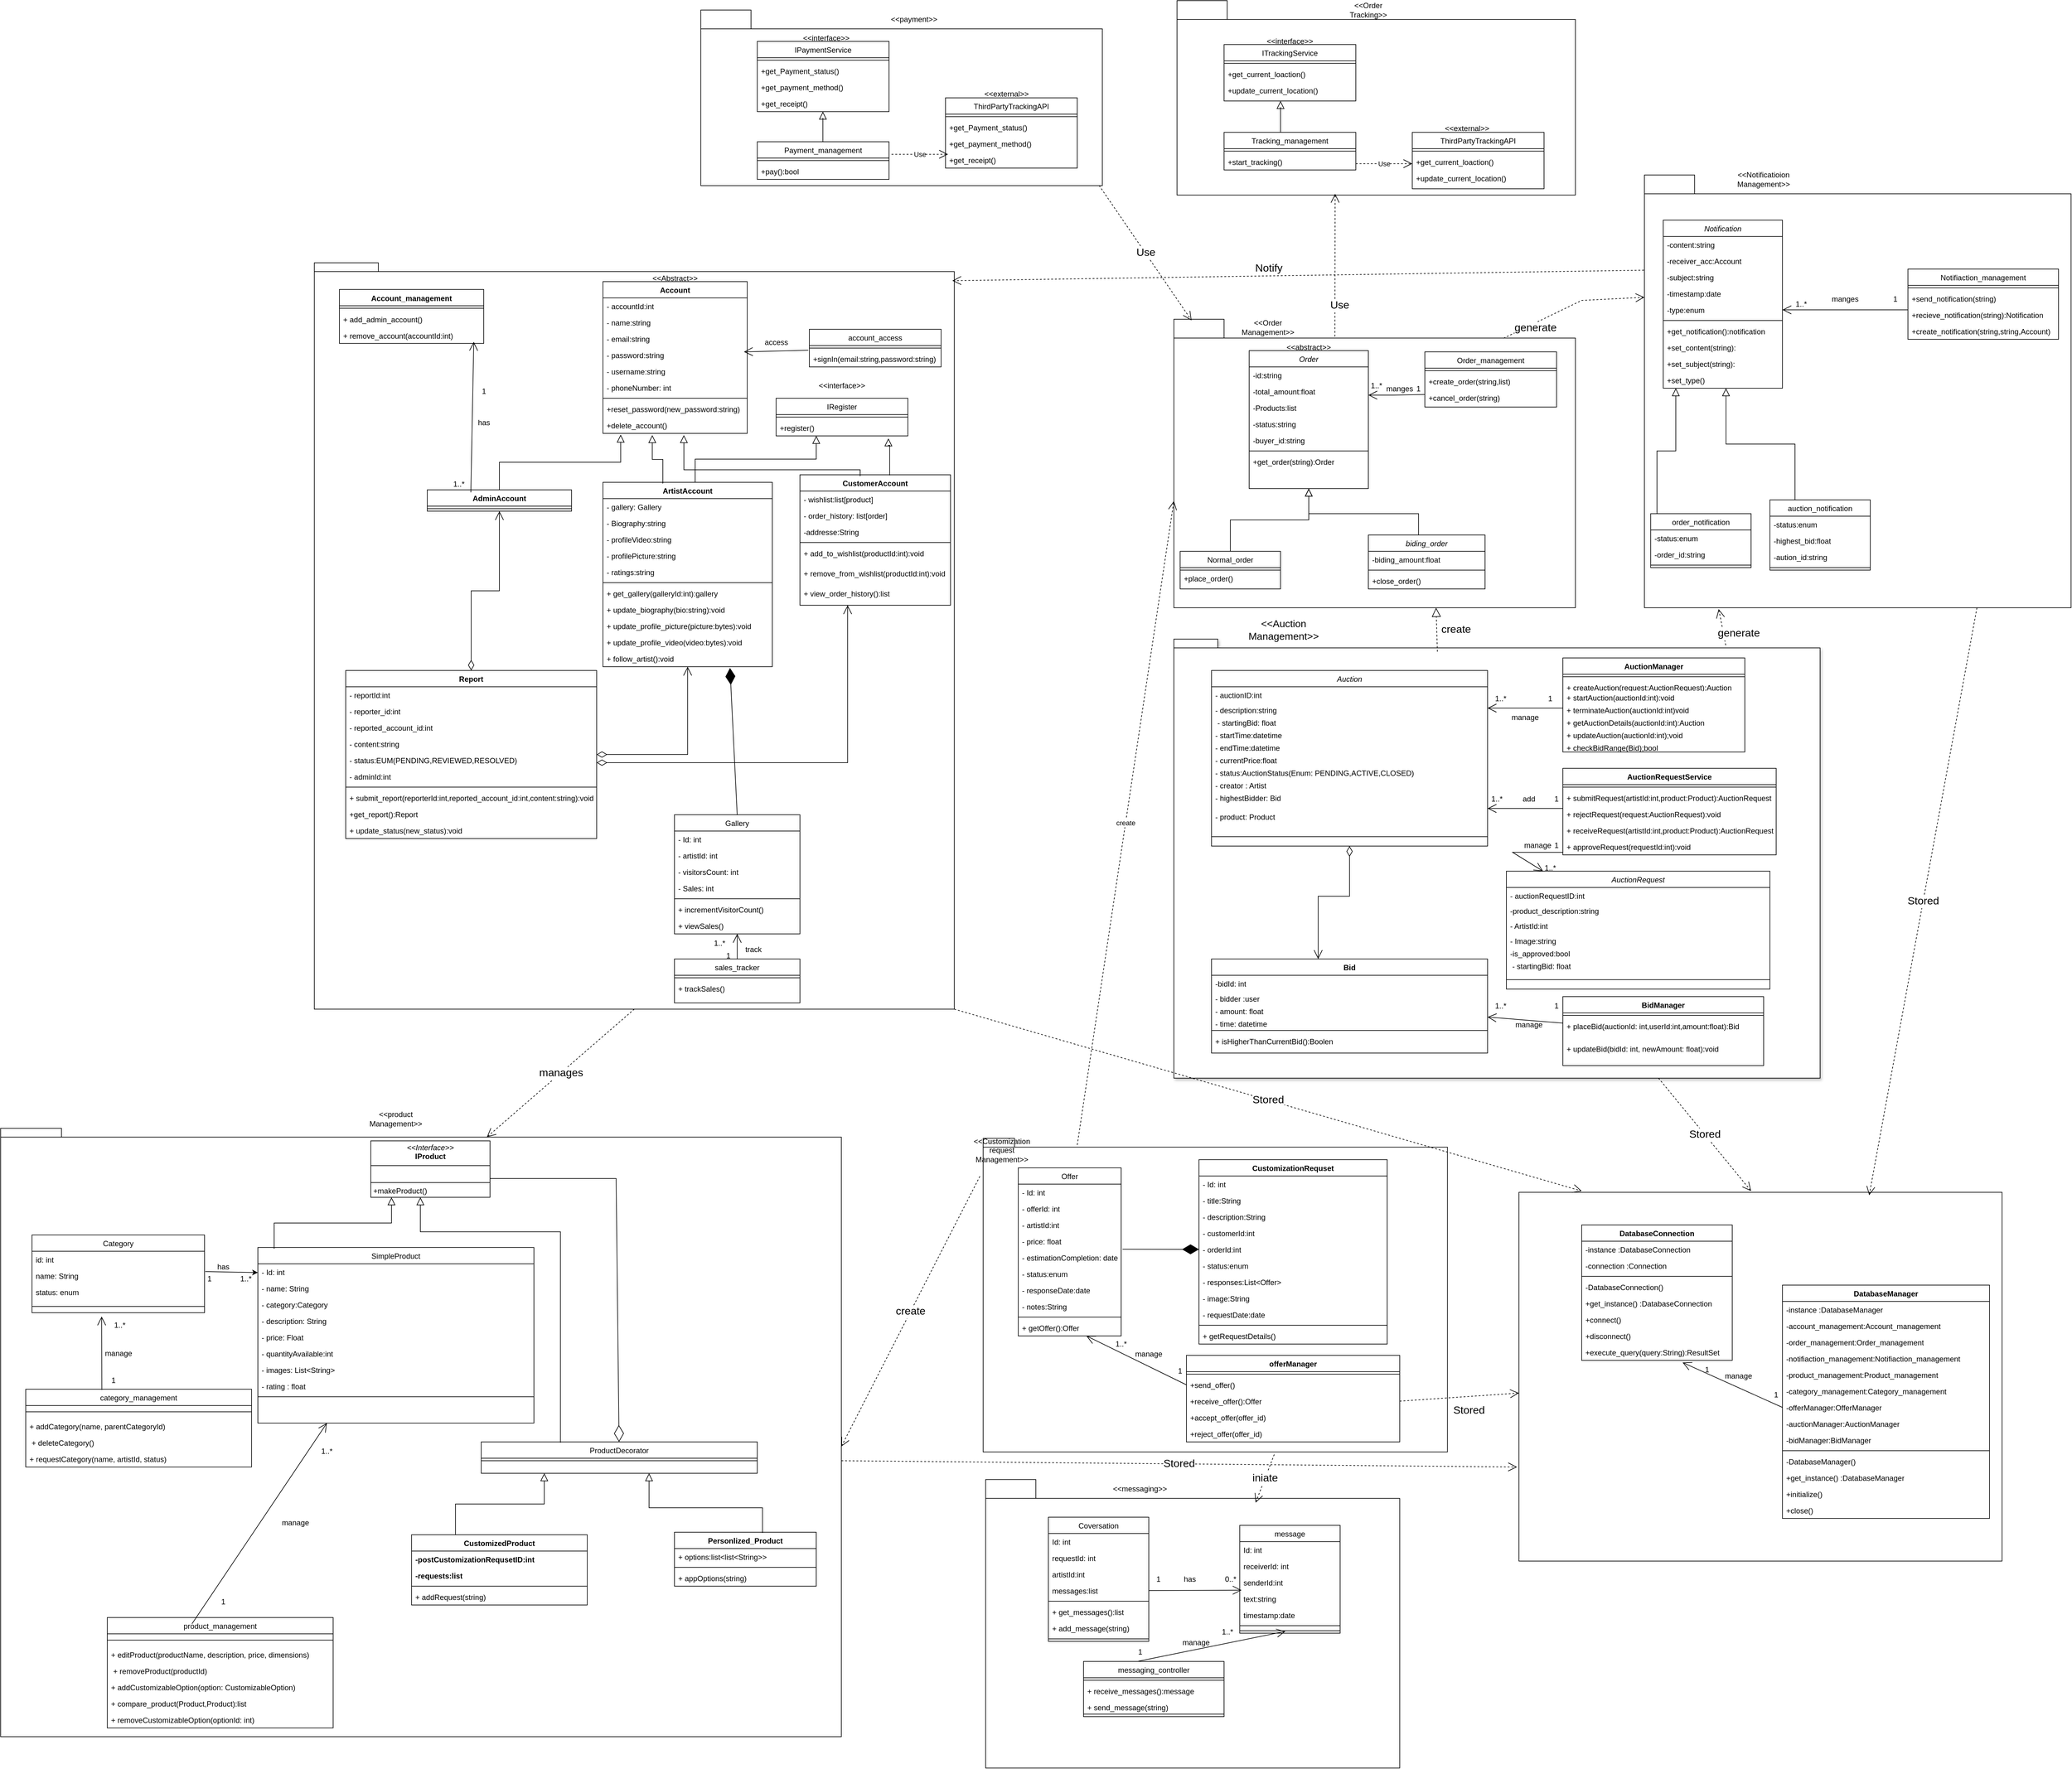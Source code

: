 <mxfile version="24.4.6" type="device">
  <diagram id="C5RBs43oDa-KdzZeNtuy" name="Page-1">
    <mxGraphModel dx="3771" dy="4128" grid="1" gridSize="10" guides="1" tooltips="1" connect="1" arrows="1" fold="1" page="1" pageScale="1" pageWidth="827" pageHeight="1169" math="0" shadow="0">
      <root>
        <mxCell id="WIyWlLk6GJQsqaUBKTNV-0" />
        <mxCell id="WIyWlLk6GJQsqaUBKTNV-1" parent="WIyWlLk6GJQsqaUBKTNV-0" />
        <mxCell id="tdPHjlki5LSOHwfFaQ_Z-15" value="" style="rounded=0;whiteSpace=wrap;html=1;" parent="WIyWlLk6GJQsqaUBKTNV-1" vertex="1">
          <mxGeometry x="50" y="-748" width="770" height="588" as="geometry" />
        </mxCell>
        <mxCell id="p1KBks_BvdkvikkBRHm6-34" value="" style="shape=folder;fontStyle=1;tabWidth=80;tabHeight=30;tabPosition=left;html=1;boundedLbl=1;whiteSpace=wrap;" parent="WIyWlLk6GJQsqaUBKTNV-1" vertex="1">
          <mxGeometry x="-800" y="-290" width="660" height="460" as="geometry" />
        </mxCell>
        <mxCell id="Rs6AaWUYdlJJOVlor8ce-9" value="Gallery management&lt;div&gt;&lt;br&gt;&lt;/div&gt;" style="shape=folder;fontStyle=1;tabWidth=110;tabHeight=30;tabPosition=left;html=1;boundedLbl=1;labelInHeader=1;container=1;collapsible=0;whiteSpace=wrap;" parent="WIyWlLk6GJQsqaUBKTNV-1" vertex="1">
          <mxGeometry x="-1340" y="-1390" width="440" height="350" as="geometry" />
        </mxCell>
        <mxCell id="Rs6AaWUYdlJJOVlor8ce-10" value="" style="html=1;strokeColor=none;resizeWidth=1;resizeHeight=1;fillColor=none;part=1;connectable=0;allowArrows=0;deletable=0;whiteSpace=wrap;" parent="Rs6AaWUYdlJJOVlor8ce-9" vertex="1">
          <mxGeometry width="440" height="245.0" relative="1" as="geometry">
            <mxPoint y="30" as="offset" />
          </mxGeometry>
        </mxCell>
        <mxCell id="UPpW3QvQ503PZCW4TQQM-24" value="" style="shape=folder;fontStyle=1;tabWidth=80;tabHeight=30;tabPosition=left;html=1;boundedLbl=1;whiteSpace=wrap;" parent="WIyWlLk6GJQsqaUBKTNV-1" vertex="1">
          <mxGeometry x="250" y="-2370" width="680" height="690" as="geometry" />
        </mxCell>
        <mxCell id="Q5uJ2qeS1NoMDb9aisBC-40" value="" style="shape=folder;fontStyle=1;tabWidth=80;tabHeight=30;tabPosition=left;html=1;boundedLbl=1;whiteSpace=wrap;" parent="WIyWlLk6GJQsqaUBKTNV-1" vertex="1">
          <mxGeometry x="-1254" y="-2633" width="640" height="280" as="geometry" />
        </mxCell>
        <mxCell id="Q5uJ2qeS1NoMDb9aisBC-21" value="" style="shape=folder;fontStyle=1;tabWidth=80;tabHeight=30;tabPosition=left;html=1;boundedLbl=1;whiteSpace=wrap;" parent="WIyWlLk6GJQsqaUBKTNV-1" vertex="1">
          <mxGeometry x="-495" y="-2648" width="635" height="310" as="geometry" />
        </mxCell>
        <mxCell id="bvaL93AAkVeGiQjm07bp-16" value="" style="shape=folder;fontStyle=1;tabWidth=80;tabHeight=30;tabPosition=left;html=1;boundedLbl=1;whiteSpace=wrap;" parent="WIyWlLk6GJQsqaUBKTNV-1" vertex="1">
          <mxGeometry x="-500" y="-2140" width="640" height="460" as="geometry" />
        </mxCell>
        <mxCell id="zkfFHV4jXpPFQw0GAbJ--0" value="Order" style="swimlane;fontStyle=2;align=center;verticalAlign=top;childLayout=stackLayout;horizontal=1;startSize=26;horizontalStack=0;resizeParent=1;resizeLast=0;collapsible=1;marginBottom=0;rounded=0;shadow=0;strokeWidth=1;" parent="WIyWlLk6GJQsqaUBKTNV-1" vertex="1">
          <mxGeometry x="-380" y="-2090" width="190" height="220" as="geometry">
            <mxRectangle x="230" y="140" width="160" height="26" as="alternateBounds" />
          </mxGeometry>
        </mxCell>
        <mxCell id="zkfFHV4jXpPFQw0GAbJ--1" value="-id:string" style="text;align=left;verticalAlign=top;spacingLeft=4;spacingRight=4;overflow=hidden;rotatable=0;points=[[0,0.5],[1,0.5]];portConstraint=eastwest;" parent="zkfFHV4jXpPFQw0GAbJ--0" vertex="1">
          <mxGeometry y="26" width="190" height="26" as="geometry" />
        </mxCell>
        <mxCell id="zkfFHV4jXpPFQw0GAbJ--2" value="-total_amount:float" style="text;align=left;verticalAlign=top;spacingLeft=4;spacingRight=4;overflow=hidden;rotatable=0;points=[[0,0.5],[1,0.5]];portConstraint=eastwest;rounded=0;shadow=0;html=0;" parent="zkfFHV4jXpPFQw0GAbJ--0" vertex="1">
          <mxGeometry y="52" width="190" height="26" as="geometry" />
        </mxCell>
        <mxCell id="zkfFHV4jXpPFQw0GAbJ--3" value="-Products:list" style="text;align=left;verticalAlign=top;spacingLeft=4;spacingRight=4;overflow=hidden;rotatable=0;points=[[0,0.5],[1,0.5]];portConstraint=eastwest;rounded=0;shadow=0;html=0;" parent="zkfFHV4jXpPFQw0GAbJ--0" vertex="1">
          <mxGeometry y="78" width="190" height="26" as="geometry" />
        </mxCell>
        <mxCell id="bvaL93AAkVeGiQjm07bp-6" value="-status:string" style="text;align=left;verticalAlign=top;spacingLeft=4;spacingRight=4;overflow=hidden;rotatable=0;points=[[0,0.5],[1,0.5]];portConstraint=eastwest;rounded=0;shadow=0;html=0;" parent="zkfFHV4jXpPFQw0GAbJ--0" vertex="1">
          <mxGeometry y="104" width="190" height="26" as="geometry" />
        </mxCell>
        <mxCell id="bvaL93AAkVeGiQjm07bp-7" value="-buyer_id:string" style="text;align=left;verticalAlign=top;spacingLeft=4;spacingRight=4;overflow=hidden;rotatable=0;points=[[0,0.5],[1,0.5]];portConstraint=eastwest;rounded=0;shadow=0;html=0;" parent="zkfFHV4jXpPFQw0GAbJ--0" vertex="1">
          <mxGeometry y="130" width="190" height="26" as="geometry" />
        </mxCell>
        <mxCell id="zkfFHV4jXpPFQw0GAbJ--4" value="" style="line;html=1;strokeWidth=1;align=left;verticalAlign=middle;spacingTop=-1;spacingLeft=3;spacingRight=3;rotatable=0;labelPosition=right;points=[];portConstraint=eastwest;" parent="zkfFHV4jXpPFQw0GAbJ--0" vertex="1">
          <mxGeometry y="156" width="190" height="8" as="geometry" />
        </mxCell>
        <mxCell id="zkfFHV4jXpPFQw0GAbJ--5" value="+get_order(string):Order" style="text;align=left;verticalAlign=top;spacingLeft=4;spacingRight=4;overflow=hidden;rotatable=0;points=[[0,0.5],[1,0.5]];portConstraint=eastwest;" parent="zkfFHV4jXpPFQw0GAbJ--0" vertex="1">
          <mxGeometry y="164" width="190" height="26" as="geometry" />
        </mxCell>
        <mxCell id="zkfFHV4jXpPFQw0GAbJ--6" value="Normal_order" style="swimlane;fontStyle=0;align=center;verticalAlign=top;childLayout=stackLayout;horizontal=1;startSize=26;horizontalStack=0;resizeParent=1;resizeLast=0;collapsible=1;marginBottom=0;rounded=0;shadow=0;strokeWidth=1;" parent="WIyWlLk6GJQsqaUBKTNV-1" vertex="1">
          <mxGeometry x="-490" y="-1770" width="160" height="60" as="geometry">
            <mxRectangle x="130" y="380" width="160" height="26" as="alternateBounds" />
          </mxGeometry>
        </mxCell>
        <mxCell id="zkfFHV4jXpPFQw0GAbJ--9" value="" style="line;html=1;strokeWidth=1;align=left;verticalAlign=middle;spacingTop=-1;spacingLeft=3;spacingRight=3;rotatable=0;labelPosition=right;points=[];portConstraint=eastwest;" parent="zkfFHV4jXpPFQw0GAbJ--6" vertex="1">
          <mxGeometry y="26" width="160" height="8" as="geometry" />
        </mxCell>
        <mxCell id="zkfFHV4jXpPFQw0GAbJ--12" value="" style="endArrow=block;endSize=10;endFill=0;shadow=0;strokeWidth=1;rounded=0;curved=0;edgeStyle=elbowEdgeStyle;elbow=vertical;" parent="WIyWlLk6GJQsqaUBKTNV-1" source="zkfFHV4jXpPFQw0GAbJ--6" target="zkfFHV4jXpPFQw0GAbJ--0" edge="1">
          <mxGeometry width="160" relative="1" as="geometry">
            <mxPoint x="-320" y="-1927" as="sourcePoint" />
            <mxPoint x="-320" y="-1927" as="targetPoint" />
          </mxGeometry>
        </mxCell>
        <mxCell id="zkfFHV4jXpPFQw0GAbJ--16" value="" style="endArrow=block;endSize=10;endFill=0;shadow=0;strokeWidth=1;rounded=0;curved=0;edgeStyle=elbowEdgeStyle;elbow=vertical;" parent="WIyWlLk6GJQsqaUBKTNV-1" target="zkfFHV4jXpPFQw0GAbJ--0" edge="1">
          <mxGeometry width="160" relative="1" as="geometry">
            <mxPoint x="-110" y="-1790" as="sourcePoint" />
            <mxPoint x="-210" y="-1859" as="targetPoint" />
          </mxGeometry>
        </mxCell>
        <mxCell id="zkfFHV4jXpPFQw0GAbJ--17" value="Order_management" style="swimlane;fontStyle=0;align=center;verticalAlign=top;childLayout=stackLayout;horizontal=1;startSize=26;horizontalStack=0;resizeParent=1;resizeLast=0;collapsible=1;marginBottom=0;rounded=0;shadow=0;strokeWidth=1;" parent="WIyWlLk6GJQsqaUBKTNV-1" vertex="1">
          <mxGeometry x="-100" y="-2088" width="210" height="88" as="geometry">
            <mxRectangle x="550" y="140" width="160" height="26" as="alternateBounds" />
          </mxGeometry>
        </mxCell>
        <mxCell id="zkfFHV4jXpPFQw0GAbJ--23" value="" style="line;html=1;strokeWidth=1;align=left;verticalAlign=middle;spacingTop=-1;spacingLeft=3;spacingRight=3;rotatable=0;labelPosition=right;points=[];portConstraint=eastwest;" parent="zkfFHV4jXpPFQw0GAbJ--17" vertex="1">
          <mxGeometry y="26" width="210" height="8" as="geometry" />
        </mxCell>
        <mxCell id="zkfFHV4jXpPFQw0GAbJ--24" value="+create_order(string,list)" style="text;align=left;verticalAlign=top;spacingLeft=4;spacingRight=4;overflow=hidden;rotatable=0;points=[[0,0.5],[1,0.5]];portConstraint=eastwest;" parent="zkfFHV4jXpPFQw0GAbJ--17" vertex="1">
          <mxGeometry y="34" width="210" height="26" as="geometry" />
        </mxCell>
        <mxCell id="zkfFHV4jXpPFQw0GAbJ--25" value="+cancel_order(string)" style="text;align=left;verticalAlign=top;spacingLeft=4;spacingRight=4;overflow=hidden;rotatable=0;points=[[0,0.5],[1,0.5]];portConstraint=eastwest;" parent="zkfFHV4jXpPFQw0GAbJ--17" vertex="1">
          <mxGeometry y="60" width="210" height="26" as="geometry" />
        </mxCell>
        <mxCell id="bvaL93AAkVeGiQjm07bp-10" value="&amp;lt;&amp;lt;abstract&amp;gt;&amp;gt;" style="text;html=1;align=center;verticalAlign=middle;whiteSpace=wrap;rounded=0;" parent="WIyWlLk6GJQsqaUBKTNV-1" vertex="1">
          <mxGeometry x="-315" y="-2110" width="60" height="30" as="geometry" />
        </mxCell>
        <mxCell id="bvaL93AAkVeGiQjm07bp-19" value="manges" style="text;html=1;align=center;verticalAlign=middle;whiteSpace=wrap;rounded=0;" parent="WIyWlLk6GJQsqaUBKTNV-1" vertex="1">
          <mxGeometry x="-170" y="-2038.5" width="60" height="19" as="geometry" />
        </mxCell>
        <mxCell id="bvaL93AAkVeGiQjm07bp-20" value="1" style="text;html=1;align=center;verticalAlign=middle;whiteSpace=wrap;rounded=0;" parent="WIyWlLk6GJQsqaUBKTNV-1" vertex="1">
          <mxGeometry x="-140" y="-2044" width="60" height="30" as="geometry" />
        </mxCell>
        <mxCell id="Q5uJ2qeS1NoMDb9aisBC-0" value="ITrackingService" style="swimlane;fontStyle=0;align=center;verticalAlign=top;childLayout=stackLayout;horizontal=1;startSize=26;horizontalStack=0;resizeParent=1;resizeLast=0;collapsible=1;marginBottom=0;rounded=0;shadow=0;strokeWidth=1;" parent="WIyWlLk6GJQsqaUBKTNV-1" vertex="1">
          <mxGeometry x="-420" y="-2578" width="210" height="90" as="geometry">
            <mxRectangle x="550" y="140" width="160" height="26" as="alternateBounds" />
          </mxGeometry>
        </mxCell>
        <mxCell id="Q5uJ2qeS1NoMDb9aisBC-1" value="" style="line;html=1;strokeWidth=1;align=left;verticalAlign=middle;spacingTop=-1;spacingLeft=3;spacingRight=3;rotatable=0;labelPosition=right;points=[];portConstraint=eastwest;" parent="Q5uJ2qeS1NoMDb9aisBC-0" vertex="1">
          <mxGeometry y="26" width="210" height="8" as="geometry" />
        </mxCell>
        <mxCell id="Q5uJ2qeS1NoMDb9aisBC-2" value="+get_current_loaction()" style="text;align=left;verticalAlign=top;spacingLeft=4;spacingRight=4;overflow=hidden;rotatable=0;points=[[0,0.5],[1,0.5]];portConstraint=eastwest;" parent="Q5uJ2qeS1NoMDb9aisBC-0" vertex="1">
          <mxGeometry y="34" width="210" height="26" as="geometry" />
        </mxCell>
        <mxCell id="Q5uJ2qeS1NoMDb9aisBC-3" value="+update_current_location()" style="text;align=left;verticalAlign=top;spacingLeft=4;spacingRight=4;overflow=hidden;rotatable=0;points=[[0,0.5],[1,0.5]];portConstraint=eastwest;" parent="Q5uJ2qeS1NoMDb9aisBC-0" vertex="1">
          <mxGeometry y="60" width="210" height="26" as="geometry" />
        </mxCell>
        <mxCell id="Q5uJ2qeS1NoMDb9aisBC-6" value="&amp;lt;&amp;lt;interface&amp;gt;&amp;gt;" style="text;html=1;align=center;verticalAlign=middle;whiteSpace=wrap;rounded=0;" parent="WIyWlLk6GJQsqaUBKTNV-1" vertex="1">
          <mxGeometry x="-345" y="-2598" width="60" height="30" as="geometry" />
        </mxCell>
        <mxCell id="Q5uJ2qeS1NoMDb9aisBC-9" value="" style="endArrow=block;endSize=10;endFill=0;shadow=0;strokeWidth=1;rounded=0;curved=0;edgeStyle=elbowEdgeStyle;elbow=vertical;" parent="WIyWlLk6GJQsqaUBKTNV-1" edge="1">
          <mxGeometry width="160" relative="1" as="geometry">
            <mxPoint x="-330" y="-2438" as="sourcePoint" />
            <mxPoint x="-330" y="-2488" as="targetPoint" />
            <Array as="points">
              <mxPoint x="-255" y="-2478" />
            </Array>
          </mxGeometry>
        </mxCell>
        <mxCell id="Q5uJ2qeS1NoMDb9aisBC-10" value="Tracking_management" style="swimlane;fontStyle=0;align=center;verticalAlign=top;childLayout=stackLayout;horizontal=1;startSize=26;horizontalStack=0;resizeParent=1;resizeLast=0;collapsible=1;marginBottom=0;rounded=0;shadow=0;strokeWidth=1;" parent="WIyWlLk6GJQsqaUBKTNV-1" vertex="1">
          <mxGeometry x="-420" y="-2438" width="210" height="60" as="geometry">
            <mxRectangle x="550" y="140" width="160" height="26" as="alternateBounds" />
          </mxGeometry>
        </mxCell>
        <mxCell id="Q5uJ2qeS1NoMDb9aisBC-11" value="" style="line;html=1;strokeWidth=1;align=left;verticalAlign=middle;spacingTop=-1;spacingLeft=3;spacingRight=3;rotatable=0;labelPosition=right;points=[];portConstraint=eastwest;" parent="Q5uJ2qeS1NoMDb9aisBC-10" vertex="1">
          <mxGeometry y="26" width="210" height="8" as="geometry" />
        </mxCell>
        <mxCell id="Q5uJ2qeS1NoMDb9aisBC-13" value="+start_tracking()" style="text;align=left;verticalAlign=top;spacingLeft=4;spacingRight=4;overflow=hidden;rotatable=0;points=[[0,0.5],[1,0.5]];portConstraint=eastwest;" parent="Q5uJ2qeS1NoMDb9aisBC-10" vertex="1">
          <mxGeometry y="34" width="210" height="26" as="geometry" />
        </mxCell>
        <mxCell id="Q5uJ2qeS1NoMDb9aisBC-15" value="Use" style="endArrow=open;endSize=12;dashed=1;html=1;rounded=0;" parent="WIyWlLk6GJQsqaUBKTNV-1" edge="1">
          <mxGeometry width="160" relative="1" as="geometry">
            <mxPoint x="-210" y="-2388" as="sourcePoint" />
            <mxPoint x="-120" y="-2388" as="targetPoint" />
          </mxGeometry>
        </mxCell>
        <mxCell id="Q5uJ2qeS1NoMDb9aisBC-16" value="ThirdPartyTrackingAPI" style="swimlane;fontStyle=0;align=center;verticalAlign=top;childLayout=stackLayout;horizontal=1;startSize=26;horizontalStack=0;resizeParent=1;resizeLast=0;collapsible=1;marginBottom=0;rounded=0;shadow=0;strokeWidth=1;" parent="WIyWlLk6GJQsqaUBKTNV-1" vertex="1">
          <mxGeometry x="-120" y="-2438" width="210" height="90" as="geometry">
            <mxRectangle x="550" y="140" width="160" height="26" as="alternateBounds" />
          </mxGeometry>
        </mxCell>
        <mxCell id="Q5uJ2qeS1NoMDb9aisBC-17" value="" style="line;html=1;strokeWidth=1;align=left;verticalAlign=middle;spacingTop=-1;spacingLeft=3;spacingRight=3;rotatable=0;labelPosition=right;points=[];portConstraint=eastwest;" parent="Q5uJ2qeS1NoMDb9aisBC-16" vertex="1">
          <mxGeometry y="26" width="210" height="8" as="geometry" />
        </mxCell>
        <mxCell id="Q5uJ2qeS1NoMDb9aisBC-18" value="+get_current_loaction()" style="text;align=left;verticalAlign=top;spacingLeft=4;spacingRight=4;overflow=hidden;rotatable=0;points=[[0,0.5],[1,0.5]];portConstraint=eastwest;" parent="Q5uJ2qeS1NoMDb9aisBC-16" vertex="1">
          <mxGeometry y="34" width="210" height="26" as="geometry" />
        </mxCell>
        <mxCell id="Q5uJ2qeS1NoMDb9aisBC-19" value="+update_current_location()" style="text;align=left;verticalAlign=top;spacingLeft=4;spacingRight=4;overflow=hidden;rotatable=0;points=[[0,0.5],[1,0.5]];portConstraint=eastwest;" parent="Q5uJ2qeS1NoMDb9aisBC-16" vertex="1">
          <mxGeometry y="60" width="210" height="26" as="geometry" />
        </mxCell>
        <mxCell id="Q5uJ2qeS1NoMDb9aisBC-20" value="&amp;lt;&amp;lt;external&amp;gt;&amp;gt;" style="text;whiteSpace=wrap;html=1;" parent="WIyWlLk6GJQsqaUBKTNV-1" vertex="1">
          <mxGeometry x="-70" y="-2458" width="90" height="40" as="geometry" />
        </mxCell>
        <mxCell id="Q5uJ2qeS1NoMDb9aisBC-22" value="&amp;lt;&amp;lt;Order Tracking&amp;gt;&amp;gt;" style="text;html=1;align=center;verticalAlign=middle;whiteSpace=wrap;rounded=0;" parent="WIyWlLk6GJQsqaUBKTNV-1" vertex="1">
          <mxGeometry x="-220" y="-2648" width="60" height="30" as="geometry" />
        </mxCell>
        <mxCell id="Q5uJ2qeS1NoMDb9aisBC-23" value="IPaymentService" style="swimlane;fontStyle=0;align=center;verticalAlign=top;childLayout=stackLayout;horizontal=1;startSize=26;horizontalStack=0;resizeParent=1;resizeLast=0;collapsible=1;marginBottom=0;rounded=0;shadow=0;strokeWidth=1;" parent="WIyWlLk6GJQsqaUBKTNV-1" vertex="1">
          <mxGeometry x="-1164" y="-2583" width="210" height="112" as="geometry">
            <mxRectangle x="550" y="140" width="160" height="26" as="alternateBounds" />
          </mxGeometry>
        </mxCell>
        <mxCell id="Q5uJ2qeS1NoMDb9aisBC-24" value="" style="line;html=1;strokeWidth=1;align=left;verticalAlign=middle;spacingTop=-1;spacingLeft=3;spacingRight=3;rotatable=0;labelPosition=right;points=[];portConstraint=eastwest;" parent="Q5uJ2qeS1NoMDb9aisBC-23" vertex="1">
          <mxGeometry y="26" width="210" height="8" as="geometry" />
        </mxCell>
        <mxCell id="Q5uJ2qeS1NoMDb9aisBC-25" value="+get_Payment_status()" style="text;align=left;verticalAlign=top;spacingLeft=4;spacingRight=4;overflow=hidden;rotatable=0;points=[[0,0.5],[1,0.5]];portConstraint=eastwest;" parent="Q5uJ2qeS1NoMDb9aisBC-23" vertex="1">
          <mxGeometry y="34" width="210" height="26" as="geometry" />
        </mxCell>
        <mxCell id="Q5uJ2qeS1NoMDb9aisBC-26" value="+get_payment_method()" style="text;align=left;verticalAlign=top;spacingLeft=4;spacingRight=4;overflow=hidden;rotatable=0;points=[[0,0.5],[1,0.5]];portConstraint=eastwest;" parent="Q5uJ2qeS1NoMDb9aisBC-23" vertex="1">
          <mxGeometry y="60" width="210" height="26" as="geometry" />
        </mxCell>
        <mxCell id="Q5uJ2qeS1NoMDb9aisBC-33" value="+get_receipt()" style="text;align=left;verticalAlign=top;spacingLeft=4;spacingRight=4;overflow=hidden;rotatable=0;points=[[0,0.5],[1,0.5]];portConstraint=eastwest;" parent="Q5uJ2qeS1NoMDb9aisBC-23" vertex="1">
          <mxGeometry y="86" width="210" height="26" as="geometry" />
        </mxCell>
        <mxCell id="Q5uJ2qeS1NoMDb9aisBC-27" value="&amp;lt;&amp;lt;interface&amp;gt;&amp;gt;" style="text;html=1;align=center;verticalAlign=middle;whiteSpace=wrap;rounded=0;" parent="WIyWlLk6GJQsqaUBKTNV-1" vertex="1">
          <mxGeometry x="-1084" y="-2603" width="60" height="30" as="geometry" />
        </mxCell>
        <mxCell id="Q5uJ2qeS1NoMDb9aisBC-28" value="" style="endArrow=block;endSize=10;endFill=0;shadow=0;strokeWidth=1;rounded=0;curved=0;edgeStyle=elbowEdgeStyle;elbow=vertical;" parent="WIyWlLk6GJQsqaUBKTNV-1" edge="1">
          <mxGeometry width="160" relative="1" as="geometry">
            <mxPoint x="-1059.43" y="-2421" as="sourcePoint" />
            <mxPoint x="-1059.43" y="-2471" as="targetPoint" />
            <Array as="points">
              <mxPoint x="-984.43" y="-2461" />
            </Array>
          </mxGeometry>
        </mxCell>
        <mxCell id="Q5uJ2qeS1NoMDb9aisBC-29" value="Payment_management" style="swimlane;fontStyle=0;align=center;verticalAlign=top;childLayout=stackLayout;horizontal=1;startSize=26;horizontalStack=0;resizeParent=1;resizeLast=0;collapsible=1;marginBottom=0;rounded=0;shadow=0;strokeWidth=1;" parent="WIyWlLk6GJQsqaUBKTNV-1" vertex="1">
          <mxGeometry x="-1164" y="-2423" width="210" height="60" as="geometry">
            <mxRectangle x="550" y="140" width="160" height="26" as="alternateBounds" />
          </mxGeometry>
        </mxCell>
        <mxCell id="Q5uJ2qeS1NoMDb9aisBC-30" value="" style="line;html=1;strokeWidth=1;align=left;verticalAlign=middle;spacingTop=-1;spacingLeft=3;spacingRight=3;rotatable=0;labelPosition=right;points=[];portConstraint=eastwest;" parent="Q5uJ2qeS1NoMDb9aisBC-29" vertex="1">
          <mxGeometry y="26" width="210" height="8" as="geometry" />
        </mxCell>
        <mxCell id="Q5uJ2qeS1NoMDb9aisBC-31" value="+pay():bool" style="text;align=left;verticalAlign=top;spacingLeft=4;spacingRight=4;overflow=hidden;rotatable=0;points=[[0,0.5],[1,0.5]];portConstraint=eastwest;" parent="Q5uJ2qeS1NoMDb9aisBC-29" vertex="1">
          <mxGeometry y="34" width="210" height="26" as="geometry" />
        </mxCell>
        <mxCell id="Q5uJ2qeS1NoMDb9aisBC-34" value="ThirdPartyTrackingAPI" style="swimlane;fontStyle=0;align=center;verticalAlign=top;childLayout=stackLayout;horizontal=1;startSize=26;horizontalStack=0;resizeParent=1;resizeLast=0;collapsible=1;marginBottom=0;rounded=0;shadow=0;strokeWidth=1;" parent="WIyWlLk6GJQsqaUBKTNV-1" vertex="1">
          <mxGeometry x="-864" y="-2493" width="210" height="112" as="geometry">
            <mxRectangle x="550" y="140" width="160" height="26" as="alternateBounds" />
          </mxGeometry>
        </mxCell>
        <mxCell id="Q5uJ2qeS1NoMDb9aisBC-35" value="" style="line;html=1;strokeWidth=1;align=left;verticalAlign=middle;spacingTop=-1;spacingLeft=3;spacingRight=3;rotatable=0;labelPosition=right;points=[];portConstraint=eastwest;" parent="Q5uJ2qeS1NoMDb9aisBC-34" vertex="1">
          <mxGeometry y="26" width="210" height="8" as="geometry" />
        </mxCell>
        <mxCell id="Q5uJ2qeS1NoMDb9aisBC-36" value="+get_Payment_status()" style="text;align=left;verticalAlign=top;spacingLeft=4;spacingRight=4;overflow=hidden;rotatable=0;points=[[0,0.5],[1,0.5]];portConstraint=eastwest;" parent="Q5uJ2qeS1NoMDb9aisBC-34" vertex="1">
          <mxGeometry y="34" width="210" height="26" as="geometry" />
        </mxCell>
        <mxCell id="Q5uJ2qeS1NoMDb9aisBC-37" value="+get_payment_method()" style="text;align=left;verticalAlign=top;spacingLeft=4;spacingRight=4;overflow=hidden;rotatable=0;points=[[0,0.5],[1,0.5]];portConstraint=eastwest;" parent="Q5uJ2qeS1NoMDb9aisBC-34" vertex="1">
          <mxGeometry y="60" width="210" height="26" as="geometry" />
        </mxCell>
        <mxCell id="Q5uJ2qeS1NoMDb9aisBC-39" value="+get_receipt()" style="text;align=left;verticalAlign=top;spacingLeft=4;spacingRight=4;overflow=hidden;rotatable=0;points=[[0,0.5],[1,0.5]];portConstraint=eastwest;" parent="Q5uJ2qeS1NoMDb9aisBC-34" vertex="1">
          <mxGeometry y="86" width="210" height="26" as="geometry" />
        </mxCell>
        <mxCell id="Q5uJ2qeS1NoMDb9aisBC-38" value="&amp;lt;&amp;lt;external&amp;gt;&amp;gt;" style="text;whiteSpace=wrap;html=1;" parent="WIyWlLk6GJQsqaUBKTNV-1" vertex="1">
          <mxGeometry x="-804" y="-2513" width="90" height="40" as="geometry" />
        </mxCell>
        <mxCell id="Q5uJ2qeS1NoMDb9aisBC-41" value="&amp;lt;&amp;lt;payment&amp;gt;&amp;gt;" style="text;html=1;align=center;verticalAlign=middle;whiteSpace=wrap;rounded=0;" parent="WIyWlLk6GJQsqaUBKTNV-1" vertex="1">
          <mxGeometry x="-944" y="-2633" width="60" height="30" as="geometry" />
        </mxCell>
        <mxCell id="Q5uJ2qeS1NoMDb9aisBC-44" value="Use" style="endArrow=open;endSize=12;dashed=1;html=1;rounded=0;" parent="WIyWlLk6GJQsqaUBKTNV-1" edge="1">
          <mxGeometry width="160" relative="1" as="geometry">
            <mxPoint x="-950" y="-2403" as="sourcePoint" />
            <mxPoint x="-860" y="-2403" as="targetPoint" />
          </mxGeometry>
        </mxCell>
        <mxCell id="UPpW3QvQ503PZCW4TQQM-0" value="Notification" style="swimlane;fontStyle=2;align=center;verticalAlign=top;childLayout=stackLayout;horizontal=1;startSize=26;horizontalStack=0;resizeParent=1;resizeLast=0;collapsible=1;marginBottom=0;rounded=0;shadow=0;strokeWidth=1;" parent="WIyWlLk6GJQsqaUBKTNV-1" vertex="1">
          <mxGeometry x="280" y="-2298" width="190" height="268" as="geometry">
            <mxRectangle x="230" y="140" width="160" height="26" as="alternateBounds" />
          </mxGeometry>
        </mxCell>
        <mxCell id="UPpW3QvQ503PZCW4TQQM-1" value="-content:string" style="text;align=left;verticalAlign=top;spacingLeft=4;spacingRight=4;overflow=hidden;rotatable=0;points=[[0,0.5],[1,0.5]];portConstraint=eastwest;" parent="UPpW3QvQ503PZCW4TQQM-0" vertex="1">
          <mxGeometry y="26" width="190" height="26" as="geometry" />
        </mxCell>
        <mxCell id="UPpW3QvQ503PZCW4TQQM-2" value="-receiver_acc:Account" style="text;align=left;verticalAlign=top;spacingLeft=4;spacingRight=4;overflow=hidden;rotatable=0;points=[[0,0.5],[1,0.5]];portConstraint=eastwest;rounded=0;shadow=0;html=0;" parent="UPpW3QvQ503PZCW4TQQM-0" vertex="1">
          <mxGeometry y="52" width="190" height="26" as="geometry" />
        </mxCell>
        <mxCell id="UPpW3QvQ503PZCW4TQQM-4" value="-subject:string" style="text;align=left;verticalAlign=top;spacingLeft=4;spacingRight=4;overflow=hidden;rotatable=0;points=[[0,0.5],[1,0.5]];portConstraint=eastwest;rounded=0;shadow=0;html=0;" parent="UPpW3QvQ503PZCW4TQQM-0" vertex="1">
          <mxGeometry y="78" width="190" height="26" as="geometry" />
        </mxCell>
        <mxCell id="UPpW3QvQ503PZCW4TQQM-18" value="-timestamp:date" style="text;align=left;verticalAlign=top;spacingLeft=4;spacingRight=4;overflow=hidden;rotatable=0;points=[[0,0.5],[1,0.5]];portConstraint=eastwest;rounded=0;shadow=0;html=0;" parent="UPpW3QvQ503PZCW4TQQM-0" vertex="1">
          <mxGeometry y="104" width="190" height="26" as="geometry" />
        </mxCell>
        <mxCell id="UPpW3QvQ503PZCW4TQQM-19" value="-type:enum" style="text;align=left;verticalAlign=top;spacingLeft=4;spacingRight=4;overflow=hidden;rotatable=0;points=[[0,0.5],[1,0.5]];portConstraint=eastwest;rounded=0;shadow=0;html=0;" parent="UPpW3QvQ503PZCW4TQQM-0" vertex="1">
          <mxGeometry y="130" width="190" height="26" as="geometry" />
        </mxCell>
        <mxCell id="UPpW3QvQ503PZCW4TQQM-6" value="" style="line;html=1;strokeWidth=1;align=left;verticalAlign=middle;spacingTop=-1;spacingLeft=3;spacingRight=3;rotatable=0;labelPosition=right;points=[];portConstraint=eastwest;" parent="UPpW3QvQ503PZCW4TQQM-0" vertex="1">
          <mxGeometry y="156" width="190" height="8" as="geometry" />
        </mxCell>
        <mxCell id="UPpW3QvQ503PZCW4TQQM-7" value="+get_notification():notification" style="text;align=left;verticalAlign=top;spacingLeft=4;spacingRight=4;overflow=hidden;rotatable=0;points=[[0,0.5],[1,0.5]];portConstraint=eastwest;" parent="UPpW3QvQ503PZCW4TQQM-0" vertex="1">
          <mxGeometry y="164" width="190" height="26" as="geometry" />
        </mxCell>
        <mxCell id="UPpW3QvQ503PZCW4TQQM-10" value="+set_content(string):" style="text;align=left;verticalAlign=top;spacingLeft=4;spacingRight=4;overflow=hidden;rotatable=0;points=[[0,0.5],[1,0.5]];portConstraint=eastwest;" parent="UPpW3QvQ503PZCW4TQQM-0" vertex="1">
          <mxGeometry y="190" width="190" height="26" as="geometry" />
        </mxCell>
        <mxCell id="UPpW3QvQ503PZCW4TQQM-11" value="+set_subject(string):" style="text;align=left;verticalAlign=top;spacingLeft=4;spacingRight=4;overflow=hidden;rotatable=0;points=[[0,0.5],[1,0.5]];portConstraint=eastwest;" parent="UPpW3QvQ503PZCW4TQQM-0" vertex="1">
          <mxGeometry y="216" width="190" height="26" as="geometry" />
        </mxCell>
        <mxCell id="UPpW3QvQ503PZCW4TQQM-20" value="+set_type()" style="text;align=left;verticalAlign=top;spacingLeft=4;spacingRight=4;overflow=hidden;rotatable=0;points=[[0,0.5],[1,0.5]];portConstraint=eastwest;" parent="UPpW3QvQ503PZCW4TQQM-0" vertex="1">
          <mxGeometry y="242" width="190" height="26" as="geometry" />
        </mxCell>
        <mxCell id="UPpW3QvQ503PZCW4TQQM-12" value="Notifiaction_management" style="swimlane;fontStyle=0;align=center;verticalAlign=top;childLayout=stackLayout;horizontal=1;startSize=26;horizontalStack=0;resizeParent=1;resizeLast=0;collapsible=1;marginBottom=0;rounded=0;shadow=0;strokeWidth=1;" parent="WIyWlLk6GJQsqaUBKTNV-1" vertex="1">
          <mxGeometry x="670" y="-2220" width="240" height="112" as="geometry">
            <mxRectangle x="550" y="140" width="160" height="26" as="alternateBounds" />
          </mxGeometry>
        </mxCell>
        <mxCell id="UPpW3QvQ503PZCW4TQQM-13" value="" style="line;html=1;strokeWidth=1;align=left;verticalAlign=middle;spacingTop=-1;spacingLeft=3;spacingRight=3;rotatable=0;labelPosition=right;points=[];portConstraint=eastwest;" parent="UPpW3QvQ503PZCW4TQQM-12" vertex="1">
          <mxGeometry y="26" width="240" height="8" as="geometry" />
        </mxCell>
        <mxCell id="UPpW3QvQ503PZCW4TQQM-14" value="+send_notification(string)" style="text;align=left;verticalAlign=top;spacingLeft=4;spacingRight=4;overflow=hidden;rotatable=0;points=[[0,0.5],[1,0.5]];portConstraint=eastwest;" parent="UPpW3QvQ503PZCW4TQQM-12" vertex="1">
          <mxGeometry y="34" width="240" height="26" as="geometry" />
        </mxCell>
        <mxCell id="q637Gu_soD_jAeFLe_u1-50" value="+recieve_notification(string):Notification" style="text;align=left;verticalAlign=top;spacingLeft=4;spacingRight=4;overflow=hidden;rotatable=0;points=[[0,0.5],[1,0.5]];portConstraint=eastwest;" parent="UPpW3QvQ503PZCW4TQQM-12" vertex="1">
          <mxGeometry y="60" width="240" height="26" as="geometry" />
        </mxCell>
        <mxCell id="UPpW3QvQ503PZCW4TQQM-16" value="+create_notification(string,string,Account)" style="text;align=left;verticalAlign=top;spacingLeft=4;spacingRight=4;overflow=hidden;rotatable=0;points=[[0,0.5],[1,0.5]];portConstraint=eastwest;" parent="UPpW3QvQ503PZCW4TQQM-12" vertex="1">
          <mxGeometry y="86" width="240" height="26" as="geometry" />
        </mxCell>
        <mxCell id="UPpW3QvQ503PZCW4TQQM-17" value="manges" style="text;html=1;align=center;verticalAlign=middle;whiteSpace=wrap;rounded=0;" parent="WIyWlLk6GJQsqaUBKTNV-1" vertex="1">
          <mxGeometry x="540" y="-2187" width="60" height="30" as="geometry" />
        </mxCell>
        <mxCell id="UPpW3QvQ503PZCW4TQQM-22" value="1" style="text;html=1;align=center;verticalAlign=middle;whiteSpace=wrap;rounded=0;" parent="WIyWlLk6GJQsqaUBKTNV-1" vertex="1">
          <mxGeometry x="620" y="-2187.5" width="60" height="30" as="geometry" />
        </mxCell>
        <mxCell id="UPpW3QvQ503PZCW4TQQM-23" value="1..*" style="text;html=1;align=center;verticalAlign=middle;whiteSpace=wrap;rounded=0;" parent="WIyWlLk6GJQsqaUBKTNV-1" vertex="1">
          <mxGeometry x="470" y="-2179" width="60" height="30" as="geometry" />
        </mxCell>
        <mxCell id="fNxkAU7-AeEzuZAgSad1-9" value="" style="endArrow=block;endSize=10;endFill=0;shadow=0;strokeWidth=1;rounded=0;curved=0;edgeStyle=elbowEdgeStyle;elbow=vertical;exitX=0.25;exitY=0;exitDx=0;exitDy=0;" parent="WIyWlLk6GJQsqaUBKTNV-1" source="fNxkAU7-AeEzuZAgSad1-10" edge="1">
          <mxGeometry width="160" relative="1" as="geometry">
            <mxPoint x="380" y="-1960" as="sourcePoint" />
            <mxPoint x="380" y="-2030" as="targetPoint" />
          </mxGeometry>
        </mxCell>
        <mxCell id="fNxkAU7-AeEzuZAgSad1-10" value="auction_notification" style="swimlane;fontStyle=0;align=center;verticalAlign=top;childLayout=stackLayout;horizontal=1;startSize=26;horizontalStack=0;resizeParent=1;resizeLast=0;collapsible=1;marginBottom=0;rounded=0;shadow=0;strokeWidth=1;" parent="WIyWlLk6GJQsqaUBKTNV-1" vertex="1">
          <mxGeometry x="450" y="-1852" width="160" height="112" as="geometry">
            <mxRectangle x="340" y="380" width="170" height="26" as="alternateBounds" />
          </mxGeometry>
        </mxCell>
        <mxCell id="fNxkAU7-AeEzuZAgSad1-11" value="-status:enum" style="text;align=left;verticalAlign=top;spacingLeft=4;spacingRight=4;overflow=hidden;rotatable=0;points=[[0,0.5],[1,0.5]];portConstraint=eastwest;" parent="fNxkAU7-AeEzuZAgSad1-10" vertex="1">
          <mxGeometry y="26" width="160" height="26" as="geometry" />
        </mxCell>
        <mxCell id="fNxkAU7-AeEzuZAgSad1-12" value="-highest_bid:float" style="text;align=left;verticalAlign=top;spacingLeft=4;spacingRight=4;overflow=hidden;rotatable=0;points=[[0,0.5],[1,0.5]];portConstraint=eastwest;" parent="fNxkAU7-AeEzuZAgSad1-10" vertex="1">
          <mxGeometry y="52" width="160" height="26" as="geometry" />
        </mxCell>
        <mxCell id="q637Gu_soD_jAeFLe_u1-1" value="-aution_id:string" style="text;align=left;verticalAlign=top;spacingLeft=4;spacingRight=4;overflow=hidden;rotatable=0;points=[[0,0.5],[1,0.5]];portConstraint=eastwest;" parent="fNxkAU7-AeEzuZAgSad1-10" vertex="1">
          <mxGeometry y="78" width="160" height="26" as="geometry" />
        </mxCell>
        <mxCell id="fNxkAU7-AeEzuZAgSad1-13" value="" style="line;html=1;strokeWidth=1;align=left;verticalAlign=middle;spacingTop=-1;spacingLeft=3;spacingRight=3;rotatable=0;labelPosition=right;points=[];portConstraint=eastwest;" parent="fNxkAU7-AeEzuZAgSad1-10" vertex="1">
          <mxGeometry y="104" width="160" height="8" as="geometry" />
        </mxCell>
        <mxCell id="fNxkAU7-AeEzuZAgSad1-14" value="" style="endArrow=block;endSize=10;endFill=0;shadow=0;strokeWidth=1;rounded=0;curved=0;edgeStyle=elbowEdgeStyle;elbow=vertical;" parent="WIyWlLk6GJQsqaUBKTNV-1" edge="1">
          <mxGeometry width="160" relative="1" as="geometry">
            <mxPoint x="270" y="-1830" as="sourcePoint" />
            <mxPoint x="300" y="-2030" as="targetPoint" />
          </mxGeometry>
        </mxCell>
        <mxCell id="fNxkAU7-AeEzuZAgSad1-15" value="order_notification" style="swimlane;fontStyle=0;align=center;verticalAlign=top;childLayout=stackLayout;horizontal=1;startSize=26;horizontalStack=0;resizeParent=1;resizeLast=0;collapsible=1;marginBottom=0;rounded=0;shadow=0;strokeWidth=1;" parent="WIyWlLk6GJQsqaUBKTNV-1" vertex="1">
          <mxGeometry x="260" y="-1830" width="160" height="86" as="geometry">
            <mxRectangle x="340" y="380" width="170" height="26" as="alternateBounds" />
          </mxGeometry>
        </mxCell>
        <mxCell id="fNxkAU7-AeEzuZAgSad1-16" value="-status:enum" style="text;align=left;verticalAlign=top;spacingLeft=4;spacingRight=4;overflow=hidden;rotatable=0;points=[[0,0.5],[1,0.5]];portConstraint=eastwest;" parent="fNxkAU7-AeEzuZAgSad1-15" vertex="1">
          <mxGeometry y="26" width="160" height="26" as="geometry" />
        </mxCell>
        <mxCell id="fNxkAU7-AeEzuZAgSad1-17" value="-order_id:string" style="text;align=left;verticalAlign=top;spacingLeft=4;spacingRight=4;overflow=hidden;rotatable=0;points=[[0,0.5],[1,0.5]];portConstraint=eastwest;" parent="fNxkAU7-AeEzuZAgSad1-15" vertex="1">
          <mxGeometry y="52" width="160" height="26" as="geometry" />
        </mxCell>
        <mxCell id="fNxkAU7-AeEzuZAgSad1-18" value="" style="line;html=1;strokeWidth=1;align=left;verticalAlign=middle;spacingTop=-1;spacingLeft=3;spacingRight=3;rotatable=0;labelPosition=right;points=[];portConstraint=eastwest;" parent="fNxkAU7-AeEzuZAgSad1-15" vertex="1">
          <mxGeometry y="78" width="160" height="8" as="geometry" />
        </mxCell>
        <mxCell id="dm6teemk28US-Uhx1sEG-0" value="" style="shape=folder;fontStyle=1;spacingTop=10;tabWidth=40;tabHeight=14;tabPosition=left;html=1;whiteSpace=wrap;shadow=1;" parent="WIyWlLk6GJQsqaUBKTNV-1" vertex="1">
          <mxGeometry x="-500" y="-1630" width="1030" height="700" as="geometry" />
        </mxCell>
        <mxCell id="dm6teemk28US-Uhx1sEG-1" value="Auction" style="swimlane;fontStyle=2;align=center;verticalAlign=top;childLayout=stackLayout;horizontal=1;startSize=26;horizontalStack=0;resizeParent=1;resizeLast=0;collapsible=1;marginBottom=0;rounded=0;shadow=0;strokeWidth=1;" parent="WIyWlLk6GJQsqaUBKTNV-1" vertex="1">
          <mxGeometry x="-440" y="-1580" width="440" height="280" as="geometry">
            <mxRectangle x="230" y="140" width="160" height="26" as="alternateBounds" />
          </mxGeometry>
        </mxCell>
        <mxCell id="dm6teemk28US-Uhx1sEG-2" value="- auctionID:int" style="text;align=left;verticalAlign=top;spacingLeft=4;spacingRight=4;overflow=hidden;rotatable=0;points=[[0,0.5],[1,0.5]];portConstraint=eastwest;" parent="dm6teemk28US-Uhx1sEG-1" vertex="1">
          <mxGeometry y="26" width="440" height="24" as="geometry" />
        </mxCell>
        <mxCell id="dm6teemk28US-Uhx1sEG-4" value="- description:string" style="text;align=left;verticalAlign=top;spacingLeft=4;spacingRight=4;overflow=hidden;rotatable=0;points=[[0,0.5],[1,0.5]];portConstraint=eastwest;" parent="dm6teemk28US-Uhx1sEG-1" vertex="1">
          <mxGeometry y="50" width="440" height="20" as="geometry" />
        </mxCell>
        <mxCell id="dm6teemk28US-Uhx1sEG-5" value=" - startingBid: float" style="text;align=left;verticalAlign=top;spacingLeft=4;spacingRight=4;overflow=hidden;rotatable=0;points=[[0,0.5],[1,0.5]];portConstraint=eastwest;" parent="dm6teemk28US-Uhx1sEG-1" vertex="1">
          <mxGeometry y="70" width="440" height="20" as="geometry" />
        </mxCell>
        <mxCell id="dm6teemk28US-Uhx1sEG-6" value="- startTime:datetime" style="text;align=left;verticalAlign=top;spacingLeft=4;spacingRight=4;overflow=hidden;rotatable=0;points=[[0,0.5],[1,0.5]];portConstraint=eastwest;" parent="dm6teemk28US-Uhx1sEG-1" vertex="1">
          <mxGeometry y="90" width="440" height="20" as="geometry" />
        </mxCell>
        <mxCell id="dm6teemk28US-Uhx1sEG-7" value="- endTime:datetime&#xa;" style="text;align=left;verticalAlign=top;spacingLeft=4;spacingRight=4;overflow=hidden;rotatable=0;points=[[0,0.5],[1,0.5]];portConstraint=eastwest;" parent="dm6teemk28US-Uhx1sEG-1" vertex="1">
          <mxGeometry y="110" width="440" height="20" as="geometry" />
        </mxCell>
        <mxCell id="dm6teemk28US-Uhx1sEG-8" value="- currentPrice:float" style="text;align=left;verticalAlign=top;spacingLeft=4;spacingRight=4;overflow=hidden;rotatable=0;points=[[0,0.5],[1,0.5]];portConstraint=eastwest;" parent="dm6teemk28US-Uhx1sEG-1" vertex="1">
          <mxGeometry y="130" width="440" height="20" as="geometry" />
        </mxCell>
        <mxCell id="dm6teemk28US-Uhx1sEG-9" value="- status:AuctionStatus(Enum: PENDING,ACTIVE,CLOSED)" style="text;align=left;verticalAlign=top;spacingLeft=4;spacingRight=4;overflow=hidden;rotatable=0;points=[[0,0.5],[1,0.5]];portConstraint=eastwest;" parent="dm6teemk28US-Uhx1sEG-1" vertex="1">
          <mxGeometry y="150" width="440" height="20" as="geometry" />
        </mxCell>
        <mxCell id="dm6teemk28US-Uhx1sEG-10" value="- creator : Artist" style="text;align=left;verticalAlign=top;spacingLeft=4;spacingRight=4;overflow=hidden;rotatable=0;points=[[0,0.5],[1,0.5]];portConstraint=eastwest;" parent="dm6teemk28US-Uhx1sEG-1" vertex="1">
          <mxGeometry y="170" width="440" height="20" as="geometry" />
        </mxCell>
        <mxCell id="A3RSYJNHKTK07t-ZciKc-88" value="- highestBidder: Bid" style="text;align=left;verticalAlign=top;spacingLeft=4;spacingRight=4;overflow=hidden;rotatable=0;points=[[0,0.5],[1,0.5]];portConstraint=eastwest;" parent="dm6teemk28US-Uhx1sEG-1" vertex="1">
          <mxGeometry y="190" width="440" height="30" as="geometry" />
        </mxCell>
        <mxCell id="dm6teemk28US-Uhx1sEG-11" value="- product: Product" style="text;align=left;verticalAlign=top;spacingLeft=4;spacingRight=4;overflow=hidden;rotatable=0;points=[[0,0.5],[1,0.5]];portConstraint=eastwest;" parent="dm6teemk28US-Uhx1sEG-1" vertex="1">
          <mxGeometry y="220" width="440" height="30" as="geometry" />
        </mxCell>
        <mxCell id="dm6teemk28US-Uhx1sEG-12" value="" style="line;html=1;strokeWidth=1;align=left;verticalAlign=middle;spacingTop=-1;spacingLeft=3;spacingRight=3;rotatable=0;labelPosition=right;points=[];portConstraint=eastwest;" parent="dm6teemk28US-Uhx1sEG-1" vertex="1">
          <mxGeometry y="250" width="440" height="30" as="geometry" />
        </mxCell>
        <mxCell id="dm6teemk28US-Uhx1sEG-13" value="AuctionManager" style="swimlane;fontStyle=1;align=center;verticalAlign=top;childLayout=stackLayout;horizontal=1;startSize=26;horizontalStack=0;resizeParent=1;resizeParentMax=0;resizeLast=0;collapsible=1;marginBottom=0;whiteSpace=wrap;html=1;" parent="WIyWlLk6GJQsqaUBKTNV-1" vertex="1">
          <mxGeometry x="120" y="-1600" width="290" height="150" as="geometry" />
        </mxCell>
        <mxCell id="dm6teemk28US-Uhx1sEG-14" value="" style="line;strokeWidth=1;fillColor=none;align=left;verticalAlign=middle;spacingTop=-1;spacingLeft=3;spacingRight=3;rotatable=0;labelPosition=right;points=[];portConstraint=eastwest;strokeColor=inherit;" parent="dm6teemk28US-Uhx1sEG-13" vertex="1">
          <mxGeometry y="26" width="290" height="8" as="geometry" />
        </mxCell>
        <mxCell id="dm6teemk28US-Uhx1sEG-15" value="+ createAuction(request:AuctionRequest):Auction" style="text;strokeColor=none;fillColor=none;align=left;verticalAlign=top;spacingLeft=4;spacingRight=4;overflow=hidden;rotatable=0;points=[[0,0.5],[1,0.5]];portConstraint=eastwest;whiteSpace=wrap;html=1;" parent="dm6teemk28US-Uhx1sEG-13" vertex="1">
          <mxGeometry y="34" width="290" height="16" as="geometry" />
        </mxCell>
        <mxCell id="dm6teemk28US-Uhx1sEG-16" value="+ startAuction(auctionId:int):void" style="text;strokeColor=none;fillColor=none;align=left;verticalAlign=top;spacingLeft=4;spacingRight=4;overflow=hidden;rotatable=0;points=[[0,0.5],[1,0.5]];portConstraint=eastwest;whiteSpace=wrap;html=1;" parent="dm6teemk28US-Uhx1sEG-13" vertex="1">
          <mxGeometry y="50" width="290" height="20" as="geometry" />
        </mxCell>
        <mxCell id="dm6teemk28US-Uhx1sEG-17" value="+ terminateAuction(auctionId:int)void" style="text;strokeColor=none;fillColor=none;align=left;verticalAlign=top;spacingLeft=4;spacingRight=4;overflow=hidden;rotatable=0;points=[[0,0.5],[1,0.5]];portConstraint=eastwest;whiteSpace=wrap;html=1;" parent="dm6teemk28US-Uhx1sEG-13" vertex="1">
          <mxGeometry y="70" width="290" height="20" as="geometry" />
        </mxCell>
        <mxCell id="dm6teemk28US-Uhx1sEG-18" value="+ getAuctionDetails(auctionId:int):Auction" style="text;strokeColor=none;fillColor=none;align=left;verticalAlign=top;spacingLeft=4;spacingRight=4;overflow=hidden;rotatable=0;points=[[0,0.5],[1,0.5]];portConstraint=eastwest;whiteSpace=wrap;html=1;" parent="dm6teemk28US-Uhx1sEG-13" vertex="1">
          <mxGeometry y="90" width="290" height="20" as="geometry" />
        </mxCell>
        <mxCell id="dm6teemk28US-Uhx1sEG-21" value="+ updateAuction(auctionId:int);void" style="text;strokeColor=none;fillColor=none;align=left;verticalAlign=top;spacingLeft=4;spacingRight=4;overflow=hidden;rotatable=0;points=[[0,0.5],[1,0.5]];portConstraint=eastwest;whiteSpace=wrap;html=1;" parent="dm6teemk28US-Uhx1sEG-13" vertex="1">
          <mxGeometry y="110" width="290" height="20" as="geometry" />
        </mxCell>
        <mxCell id="L00tVhecsyWKnv9jJQQv-0" value="+ checkBidRange(Bid);bool" style="text;strokeColor=none;fillColor=none;align=left;verticalAlign=top;spacingLeft=4;spacingRight=4;overflow=hidden;rotatable=0;points=[[0,0.5],[1,0.5]];portConstraint=eastwest;whiteSpace=wrap;html=1;" parent="dm6teemk28US-Uhx1sEG-13" vertex="1">
          <mxGeometry y="130" width="290" height="20" as="geometry" />
        </mxCell>
        <mxCell id="dm6teemk28US-Uhx1sEG-22" value="BidManager" style="swimlane;fontStyle=1;align=center;verticalAlign=top;childLayout=stackLayout;horizontal=1;startSize=26;horizontalStack=0;resizeParent=1;resizeParentMax=0;resizeLast=0;collapsible=1;marginBottom=0;whiteSpace=wrap;html=1;" parent="WIyWlLk6GJQsqaUBKTNV-1" vertex="1">
          <mxGeometry x="120" y="-1060" width="320" height="110" as="geometry" />
        </mxCell>
        <mxCell id="dm6teemk28US-Uhx1sEG-23" value="" style="line;strokeWidth=1;fillColor=none;align=left;verticalAlign=middle;spacingTop=-1;spacingLeft=3;spacingRight=3;rotatable=0;labelPosition=right;points=[];portConstraint=eastwest;strokeColor=inherit;" parent="dm6teemk28US-Uhx1sEG-22" vertex="1">
          <mxGeometry y="26" width="320" height="8" as="geometry" />
        </mxCell>
        <mxCell id="dm6teemk28US-Uhx1sEG-24" value="+ placeBid(auctionId: int,userId:int,amount:float):Bid" style="text;strokeColor=none;fillColor=none;align=left;verticalAlign=top;spacingLeft=4;spacingRight=4;overflow=hidden;rotatable=0;points=[[0,0.5],[1,0.5]];portConstraint=eastwest;whiteSpace=wrap;html=1;" parent="dm6teemk28US-Uhx1sEG-22" vertex="1">
          <mxGeometry y="34" width="320" height="36" as="geometry" />
        </mxCell>
        <mxCell id="dm6teemk28US-Uhx1sEG-25" value="+ updateBid(bidId: int, newAmount: float):void" style="text;strokeColor=none;fillColor=none;align=left;verticalAlign=top;spacingLeft=4;spacingRight=4;overflow=hidden;rotatable=0;points=[[0,0.5],[1,0.5]];portConstraint=eastwest;whiteSpace=wrap;html=1;" parent="dm6teemk28US-Uhx1sEG-22" vertex="1">
          <mxGeometry y="70" width="320" height="40" as="geometry" />
        </mxCell>
        <mxCell id="dm6teemk28US-Uhx1sEG-26" value="AuctionRequestService" style="swimlane;fontStyle=1;align=center;verticalAlign=top;childLayout=stackLayout;horizontal=1;startSize=26;horizontalStack=0;resizeParent=1;resizeParentMax=0;resizeLast=0;collapsible=1;marginBottom=0;whiteSpace=wrap;html=1;" parent="WIyWlLk6GJQsqaUBKTNV-1" vertex="1">
          <mxGeometry x="120" y="-1424" width="340" height="138" as="geometry" />
        </mxCell>
        <mxCell id="dm6teemk28US-Uhx1sEG-27" value="" style="line;strokeWidth=1;fillColor=none;align=left;verticalAlign=middle;spacingTop=-1;spacingLeft=3;spacingRight=3;rotatable=0;labelPosition=right;points=[];portConstraint=eastwest;strokeColor=inherit;" parent="dm6teemk28US-Uhx1sEG-26" vertex="1">
          <mxGeometry y="26" width="340" height="8" as="geometry" />
        </mxCell>
        <mxCell id="dm6teemk28US-Uhx1sEG-28" value="+ submitRequest(artistId:int,product:Product):AuctionRequest" style="text;strokeColor=none;fillColor=none;align=left;verticalAlign=top;spacingLeft=4;spacingRight=4;overflow=hidden;rotatable=0;points=[[0,0.5],[1,0.5]];portConstraint=eastwest;whiteSpace=wrap;html=1;" parent="dm6teemk28US-Uhx1sEG-26" vertex="1">
          <mxGeometry y="34" width="340" height="26" as="geometry" />
        </mxCell>
        <mxCell id="q637Gu_soD_jAeFLe_u1-11" value="+ rejectRequest(request:AuctionRequest):void" style="text;strokeColor=none;fillColor=none;align=left;verticalAlign=top;spacingLeft=4;spacingRight=4;overflow=hidden;rotatable=0;points=[[0,0.5],[1,0.5]];portConstraint=eastwest;whiteSpace=wrap;html=1;" parent="dm6teemk28US-Uhx1sEG-26" vertex="1">
          <mxGeometry y="60" width="340" height="26" as="geometry" />
        </mxCell>
        <mxCell id="q637Gu_soD_jAeFLe_u1-12" value="+ receiveRequest(artistId:int,product:Product):AuctionRequest" style="text;strokeColor=none;fillColor=none;align=left;verticalAlign=top;spacingLeft=4;spacingRight=4;overflow=hidden;rotatable=0;points=[[0,0.5],[1,0.5]];portConstraint=eastwest;whiteSpace=wrap;html=1;" parent="dm6teemk28US-Uhx1sEG-26" vertex="1">
          <mxGeometry y="86" width="340" height="26" as="geometry" />
        </mxCell>
        <mxCell id="q637Gu_soD_jAeFLe_u1-13" value="+ approveRequest(requestId:int):void" style="text;strokeColor=none;fillColor=none;align=left;verticalAlign=top;spacingLeft=4;spacingRight=4;overflow=hidden;rotatable=0;points=[[0,0.5],[1,0.5]];portConstraint=eastwest;whiteSpace=wrap;html=1;" parent="dm6teemk28US-Uhx1sEG-26" vertex="1">
          <mxGeometry y="112" width="340" height="26" as="geometry" />
        </mxCell>
        <mxCell id="dm6teemk28US-Uhx1sEG-29" value="Bid" style="swimlane;fontStyle=1;align=center;verticalAlign=top;childLayout=stackLayout;horizontal=1;startSize=26;horizontalStack=0;resizeParent=1;resizeParentMax=0;resizeLast=0;collapsible=1;marginBottom=0;whiteSpace=wrap;html=1;" parent="WIyWlLk6GJQsqaUBKTNV-1" vertex="1">
          <mxGeometry x="-440" y="-1120" width="440" height="150" as="geometry" />
        </mxCell>
        <mxCell id="dm6teemk28US-Uhx1sEG-30" value="-bidId: int" style="text;strokeColor=none;fillColor=none;align=left;verticalAlign=top;spacingLeft=4;spacingRight=4;overflow=hidden;rotatable=0;points=[[0,0.5],[1,0.5]];portConstraint=eastwest;whiteSpace=wrap;html=1;" parent="dm6teemk28US-Uhx1sEG-29" vertex="1">
          <mxGeometry y="26" width="440" height="24" as="geometry" />
        </mxCell>
        <mxCell id="dm6teemk28US-Uhx1sEG-32" value="- bidder :user" style="text;strokeColor=none;fillColor=none;align=left;verticalAlign=top;spacingLeft=4;spacingRight=4;overflow=hidden;rotatable=0;points=[[0,0.5],[1,0.5]];portConstraint=eastwest;whiteSpace=wrap;html=1;" parent="dm6teemk28US-Uhx1sEG-29" vertex="1">
          <mxGeometry y="50" width="440" height="20" as="geometry" />
        </mxCell>
        <mxCell id="dm6teemk28US-Uhx1sEG-33" value="- amount: float" style="text;strokeColor=none;fillColor=none;align=left;verticalAlign=top;spacingLeft=4;spacingRight=4;overflow=hidden;rotatable=0;points=[[0,0.5],[1,0.5]];portConstraint=eastwest;whiteSpace=wrap;html=1;" parent="dm6teemk28US-Uhx1sEG-29" vertex="1">
          <mxGeometry y="70" width="440" height="20" as="geometry" />
        </mxCell>
        <mxCell id="dm6teemk28US-Uhx1sEG-34" value="- time: datetime" style="text;strokeColor=none;fillColor=none;align=left;verticalAlign=top;spacingLeft=4;spacingRight=4;overflow=hidden;rotatable=0;points=[[0,0.5],[1,0.5]];portConstraint=eastwest;whiteSpace=wrap;html=1;" parent="dm6teemk28US-Uhx1sEG-29" vertex="1">
          <mxGeometry y="90" width="440" height="20" as="geometry" />
        </mxCell>
        <mxCell id="dm6teemk28US-Uhx1sEG-35" value="" style="line;strokeWidth=1;fillColor=none;align=left;verticalAlign=middle;spacingTop=-1;spacingLeft=3;spacingRight=3;rotatable=0;labelPosition=right;points=[];portConstraint=eastwest;strokeColor=inherit;" parent="dm6teemk28US-Uhx1sEG-29" vertex="1">
          <mxGeometry y="110" width="440" height="8" as="geometry" />
        </mxCell>
        <mxCell id="dm6teemk28US-Uhx1sEG-36" value="+ isHigherThanCurrentBid():Boolen" style="text;strokeColor=none;fillColor=none;align=left;verticalAlign=top;spacingLeft=4;spacingRight=4;overflow=hidden;rotatable=0;points=[[0,0.5],[1,0.5]];portConstraint=eastwest;whiteSpace=wrap;html=1;" parent="dm6teemk28US-Uhx1sEG-29" vertex="1">
          <mxGeometry y="118" width="440" height="32" as="geometry" />
        </mxCell>
        <mxCell id="dm6teemk28US-Uhx1sEG-37" value="" style="endArrow=open;html=1;endSize=12;startArrow=diamondThin;startSize=14;startFill=0;edgeStyle=orthogonalEdgeStyle;align=left;verticalAlign=bottom;rounded=0;" parent="WIyWlLk6GJQsqaUBKTNV-1" source="dm6teemk28US-Uhx1sEG-1" target="dm6teemk28US-Uhx1sEG-29" edge="1">
          <mxGeometry x="-1" y="3" relative="1" as="geometry">
            <mxPoint x="-270" y="-1230" as="sourcePoint" />
            <mxPoint x="-260" y="-1120" as="targetPoint" />
            <Array as="points">
              <mxPoint x="-220" y="-1220" />
              <mxPoint x="-270" y="-1220" />
            </Array>
          </mxGeometry>
        </mxCell>
        <mxCell id="dm6teemk28US-Uhx1sEG-39" value="" style="endArrow=open;endFill=1;endSize=12;html=1;rounded=0;entryX=1;entryY=0.5;entryDx=0;entryDy=0;exitX=0;exitY=0.5;exitDx=0;exitDy=0;" parent="WIyWlLk6GJQsqaUBKTNV-1" source="dm6teemk28US-Uhx1sEG-17" edge="1">
          <mxGeometry width="160" relative="1" as="geometry">
            <mxPoint x="-10" y="-1480" as="sourcePoint" />
            <mxPoint y="-1520.0" as="targetPoint" />
            <Array as="points">
              <mxPoint x="40" y="-1520" />
            </Array>
          </mxGeometry>
        </mxCell>
        <mxCell id="dm6teemk28US-Uhx1sEG-40" value="1" style="text;html=1;strokeColor=none;fillColor=none;align=center;verticalAlign=middle;whiteSpace=wrap;rounded=0;" parent="WIyWlLk6GJQsqaUBKTNV-1" vertex="1">
          <mxGeometry x="90" y="-1540" width="20" height="10" as="geometry" />
        </mxCell>
        <mxCell id="dm6teemk28US-Uhx1sEG-41" value="1..*" style="text;html=1;strokeColor=none;fillColor=none;align=center;verticalAlign=middle;whiteSpace=wrap;rounded=0;" parent="WIyWlLk6GJQsqaUBKTNV-1" vertex="1">
          <mxGeometry x="6" y="-1540" width="30" height="10" as="geometry" />
        </mxCell>
        <mxCell id="dm6teemk28US-Uhx1sEG-42" value="manage" style="text;html=1;strokeColor=none;fillColor=none;align=center;verticalAlign=middle;whiteSpace=wrap;rounded=0;" parent="WIyWlLk6GJQsqaUBKTNV-1" vertex="1">
          <mxGeometry x="30" y="-1520" width="60" height="30" as="geometry" />
        </mxCell>
        <mxCell id="dm6teemk28US-Uhx1sEG-43" value="" style="endArrow=open;endFill=1;endSize=12;html=1;rounded=0;" parent="WIyWlLk6GJQsqaUBKTNV-1" source="dm6teemk28US-Uhx1sEG-22" target="dm6teemk28US-Uhx1sEG-29" edge="1">
          <mxGeometry width="160" relative="1" as="geometry">
            <mxPoint x="60" y="-1060" as="sourcePoint" />
            <mxPoint x="220" y="-1060" as="targetPoint" />
          </mxGeometry>
        </mxCell>
        <mxCell id="dm6teemk28US-Uhx1sEG-44" value="1" style="text;html=1;strokeColor=none;fillColor=none;align=center;verticalAlign=middle;whiteSpace=wrap;rounded=0;" parent="WIyWlLk6GJQsqaUBKTNV-1" vertex="1">
          <mxGeometry x="100" y="-1050" width="20" height="10" as="geometry" />
        </mxCell>
        <mxCell id="dm6teemk28US-Uhx1sEG-45" value="1..*" style="text;html=1;strokeColor=none;fillColor=none;align=center;verticalAlign=middle;whiteSpace=wrap;rounded=0;" parent="WIyWlLk6GJQsqaUBKTNV-1" vertex="1">
          <mxGeometry x="6" y="-1050" width="30" height="10" as="geometry" />
        </mxCell>
        <mxCell id="dm6teemk28US-Uhx1sEG-46" value="manage" style="text;html=1;strokeColor=none;fillColor=none;align=center;verticalAlign=middle;whiteSpace=wrap;rounded=0;" parent="WIyWlLk6GJQsqaUBKTNV-1" vertex="1">
          <mxGeometry x="36" y="-1030" width="60" height="30" as="geometry" />
        </mxCell>
        <mxCell id="dm6teemk28US-Uhx1sEG-47" value="" style="shape=folder;fontStyle=1;spacingTop=10;tabWidth=40;tabHeight=14;tabPosition=left;html=1;whiteSpace=wrap;" parent="WIyWlLk6GJQsqaUBKTNV-1" vertex="1">
          <mxGeometry x="-1870" y="-2230" width="1020" height="1190" as="geometry" />
        </mxCell>
        <mxCell id="dm6teemk28US-Uhx1sEG-51" value="Account" style="swimlane;fontStyle=1;align=center;verticalAlign=top;childLayout=stackLayout;horizontal=1;startSize=26;horizontalStack=0;resizeParent=1;resizeParentMax=0;resizeLast=0;collapsible=1;marginBottom=0;whiteSpace=wrap;html=1;" parent="WIyWlLk6GJQsqaUBKTNV-1" vertex="1">
          <mxGeometry x="-1410" y="-2200" width="230" height="242" as="geometry" />
        </mxCell>
        <mxCell id="dm6teemk28US-Uhx1sEG-52" value="- accountId:int" style="text;strokeColor=none;fillColor=none;align=left;verticalAlign=top;spacingLeft=4;spacingRight=4;overflow=hidden;rotatable=0;points=[[0,0.5],[1,0.5]];portConstraint=eastwest;whiteSpace=wrap;html=1;" parent="dm6teemk28US-Uhx1sEG-51" vertex="1">
          <mxGeometry y="26" width="230" height="26" as="geometry" />
        </mxCell>
        <mxCell id="dm6teemk28US-Uhx1sEG-53" value="- name:string" style="text;strokeColor=none;fillColor=none;align=left;verticalAlign=top;spacingLeft=4;spacingRight=4;overflow=hidden;rotatable=0;points=[[0,0.5],[1,0.5]];portConstraint=eastwest;whiteSpace=wrap;html=1;" parent="dm6teemk28US-Uhx1sEG-51" vertex="1">
          <mxGeometry y="52" width="230" height="26" as="geometry" />
        </mxCell>
        <mxCell id="dm6teemk28US-Uhx1sEG-54" value="- email:string" style="text;strokeColor=none;fillColor=none;align=left;verticalAlign=top;spacingLeft=4;spacingRight=4;overflow=hidden;rotatable=0;points=[[0,0.5],[1,0.5]];portConstraint=eastwest;whiteSpace=wrap;html=1;" parent="dm6teemk28US-Uhx1sEG-51" vertex="1">
          <mxGeometry y="78" width="230" height="26" as="geometry" />
        </mxCell>
        <mxCell id="dm6teemk28US-Uhx1sEG-55" value="- password:string" style="text;strokeColor=none;fillColor=none;align=left;verticalAlign=top;spacingLeft=4;spacingRight=4;overflow=hidden;rotatable=0;points=[[0,0.5],[1,0.5]];portConstraint=eastwest;whiteSpace=wrap;html=1;" parent="dm6teemk28US-Uhx1sEG-51" vertex="1">
          <mxGeometry y="104" width="230" height="26" as="geometry" />
        </mxCell>
        <mxCell id="dm6teemk28US-Uhx1sEG-56" value="- username:string" style="text;strokeColor=none;fillColor=none;align=left;verticalAlign=top;spacingLeft=4;spacingRight=4;overflow=hidden;rotatable=0;points=[[0,0.5],[1,0.5]];portConstraint=eastwest;whiteSpace=wrap;html=1;" parent="dm6teemk28US-Uhx1sEG-51" vertex="1">
          <mxGeometry y="130" width="230" height="26" as="geometry" />
        </mxCell>
        <mxCell id="gIYWmrHFyz6RbOEe7uVL-0" value="- phoneNumber: int" style="text;strokeColor=none;fillColor=none;align=left;verticalAlign=top;spacingLeft=4;spacingRight=4;overflow=hidden;rotatable=0;points=[[0,0.5],[1,0.5]];portConstraint=eastwest;whiteSpace=wrap;html=1;" parent="dm6teemk28US-Uhx1sEG-51" vertex="1">
          <mxGeometry y="156" width="230" height="26" as="geometry" />
        </mxCell>
        <mxCell id="dm6teemk28US-Uhx1sEG-58" value="" style="line;strokeWidth=1;fillColor=none;align=left;verticalAlign=middle;spacingTop=-1;spacingLeft=3;spacingRight=3;rotatable=0;labelPosition=right;points=[];portConstraint=eastwest;strokeColor=inherit;" parent="dm6teemk28US-Uhx1sEG-51" vertex="1">
          <mxGeometry y="182" width="230" height="8" as="geometry" />
        </mxCell>
        <mxCell id="K0LZEwd1qcSagDW5QjRj-0" value="+reset_password(new_password:string)" style="text;strokeColor=none;fillColor=none;align=left;verticalAlign=top;spacingLeft=4;spacingRight=4;overflow=hidden;rotatable=0;points=[[0,0.5],[1,0.5]];portConstraint=eastwest;whiteSpace=wrap;html=1;" parent="dm6teemk28US-Uhx1sEG-51" vertex="1">
          <mxGeometry y="190" width="230" height="26" as="geometry" />
        </mxCell>
        <mxCell id="K0LZEwd1qcSagDW5QjRj-1" value="+delete_account()" style="text;strokeColor=none;fillColor=none;align=left;verticalAlign=top;spacingLeft=4;spacingRight=4;overflow=hidden;rotatable=0;points=[[0,0.5],[1,0.5]];portConstraint=eastwest;whiteSpace=wrap;html=1;" parent="dm6teemk28US-Uhx1sEG-51" vertex="1">
          <mxGeometry y="216" width="230" height="26" as="geometry" />
        </mxCell>
        <mxCell id="dm6teemk28US-Uhx1sEG-61" value="&amp;lt;&amp;lt;Abstract&amp;gt;&amp;gt;" style="text;html=1;strokeColor=none;fillColor=none;align=center;verticalAlign=middle;whiteSpace=wrap;rounded=0;" parent="WIyWlLk6GJQsqaUBKTNV-1" vertex="1">
          <mxGeometry x="-1325" y="-2220" width="60" height="30" as="geometry" />
        </mxCell>
        <mxCell id="dm6teemk28US-Uhx1sEG-62" value="AdminAccount" style="swimlane;fontStyle=1;align=center;verticalAlign=top;childLayout=stackLayout;horizontal=1;startSize=26;horizontalStack=0;resizeParent=1;resizeParentMax=0;resizeLast=0;collapsible=1;marginBottom=0;whiteSpace=wrap;html=1;" parent="WIyWlLk6GJQsqaUBKTNV-1" vertex="1">
          <mxGeometry x="-1690" y="-1868" width="230" height="34" as="geometry" />
        </mxCell>
        <mxCell id="dm6teemk28US-Uhx1sEG-63" value="" style="line;strokeWidth=1;fillColor=none;align=left;verticalAlign=middle;spacingTop=-1;spacingLeft=3;spacingRight=3;rotatable=0;labelPosition=right;points=[];portConstraint=eastwest;strokeColor=inherit;" parent="dm6teemk28US-Uhx1sEG-62" vertex="1">
          <mxGeometry y="26" width="230" height="8" as="geometry" />
        </mxCell>
        <mxCell id="dm6teemk28US-Uhx1sEG-68" value="ArtistAccount" style="swimlane;fontStyle=1;align=center;verticalAlign=top;childLayout=stackLayout;horizontal=1;startSize=26;horizontalStack=0;resizeParent=1;resizeParentMax=0;resizeLast=0;collapsible=1;marginBottom=0;whiteSpace=wrap;html=1;" parent="WIyWlLk6GJQsqaUBKTNV-1" vertex="1">
          <mxGeometry x="-1410" y="-1880" width="270" height="294" as="geometry" />
        </mxCell>
        <mxCell id="dm6teemk28US-Uhx1sEG-69" value="- gallery: Gallery" style="text;strokeColor=none;fillColor=none;align=left;verticalAlign=top;spacingLeft=4;spacingRight=4;overflow=hidden;rotatable=0;points=[[0,0.5],[1,0.5]];portConstraint=eastwest;whiteSpace=wrap;html=1;" parent="dm6teemk28US-Uhx1sEG-68" vertex="1">
          <mxGeometry y="26" width="270" height="26" as="geometry" />
        </mxCell>
        <mxCell id="dm6teemk28US-Uhx1sEG-70" value="- Biography:string" style="text;strokeColor=none;fillColor=none;align=left;verticalAlign=top;spacingLeft=4;spacingRight=4;overflow=hidden;rotatable=0;points=[[0,0.5],[1,0.5]];portConstraint=eastwest;whiteSpace=wrap;html=1;" parent="dm6teemk28US-Uhx1sEG-68" vertex="1">
          <mxGeometry y="52" width="270" height="26" as="geometry" />
        </mxCell>
        <mxCell id="dm6teemk28US-Uhx1sEG-71" value="- profileVideo:string" style="text;strokeColor=none;fillColor=none;align=left;verticalAlign=top;spacingLeft=4;spacingRight=4;overflow=hidden;rotatable=0;points=[[0,0.5],[1,0.5]];portConstraint=eastwest;whiteSpace=wrap;html=1;" parent="dm6teemk28US-Uhx1sEG-68" vertex="1">
          <mxGeometry y="78" width="270" height="26" as="geometry" />
        </mxCell>
        <mxCell id="dm6teemk28US-Uhx1sEG-72" value="- profilePicture:string" style="text;strokeColor=none;fillColor=none;align=left;verticalAlign=top;spacingLeft=4;spacingRight=4;overflow=hidden;rotatable=0;points=[[0,0.5],[1,0.5]];portConstraint=eastwest;whiteSpace=wrap;html=1;" parent="dm6teemk28US-Uhx1sEG-68" vertex="1">
          <mxGeometry y="104" width="270" height="26" as="geometry" />
        </mxCell>
        <mxCell id="IZNv1gLnLJnbKeBYkeAr-4" value="- ratings:string" style="text;strokeColor=none;fillColor=none;align=left;verticalAlign=top;spacingLeft=4;spacingRight=4;overflow=hidden;rotatable=0;points=[[0,0.5],[1,0.5]];portConstraint=eastwest;whiteSpace=wrap;html=1;" parent="dm6teemk28US-Uhx1sEG-68" vertex="1">
          <mxGeometry y="130" width="270" height="26" as="geometry" />
        </mxCell>
        <mxCell id="dm6teemk28US-Uhx1sEG-73" value="" style="line;strokeWidth=1;fillColor=none;align=left;verticalAlign=middle;spacingTop=-1;spacingLeft=3;spacingRight=3;rotatable=0;labelPosition=right;points=[];portConstraint=eastwest;strokeColor=inherit;" parent="dm6teemk28US-Uhx1sEG-68" vertex="1">
          <mxGeometry y="156" width="270" height="8" as="geometry" />
        </mxCell>
        <mxCell id="dm6teemk28US-Uhx1sEG-76" value="+ get_gallery(galleryId:int):gallery" style="text;strokeColor=none;fillColor=none;align=left;verticalAlign=top;spacingLeft=4;spacingRight=4;overflow=hidden;rotatable=0;points=[[0,0.5],[1,0.5]];portConstraint=eastwest;whiteSpace=wrap;html=1;" parent="dm6teemk28US-Uhx1sEG-68" vertex="1">
          <mxGeometry y="164" width="270" height="26" as="geometry" />
        </mxCell>
        <mxCell id="dm6teemk28US-Uhx1sEG-77" value="+ update_biography(bio:string):void" style="text;strokeColor=none;fillColor=none;align=left;verticalAlign=top;spacingLeft=4;spacingRight=4;overflow=hidden;rotatable=0;points=[[0,0.5],[1,0.5]];portConstraint=eastwest;whiteSpace=wrap;html=1;" parent="dm6teemk28US-Uhx1sEG-68" vertex="1">
          <mxGeometry y="190" width="270" height="26" as="geometry" />
        </mxCell>
        <mxCell id="dm6teemk28US-Uhx1sEG-78" value="+ update_profile_picture(picture:bytes):void" style="text;strokeColor=none;fillColor=none;align=left;verticalAlign=top;spacingLeft=4;spacingRight=4;overflow=hidden;rotatable=0;points=[[0,0.5],[1,0.5]];portConstraint=eastwest;whiteSpace=wrap;html=1;" parent="dm6teemk28US-Uhx1sEG-68" vertex="1">
          <mxGeometry y="216" width="270" height="26" as="geometry" />
        </mxCell>
        <mxCell id="dm6teemk28US-Uhx1sEG-79" value="+ update_profile_video(video:bytes):void" style="text;strokeColor=none;fillColor=none;align=left;verticalAlign=top;spacingLeft=4;spacingRight=4;overflow=hidden;rotatable=0;points=[[0,0.5],[1,0.5]];portConstraint=eastwest;whiteSpace=wrap;html=1;" parent="dm6teemk28US-Uhx1sEG-68" vertex="1">
          <mxGeometry y="242" width="270" height="26" as="geometry" />
        </mxCell>
        <mxCell id="6KwpjvI5Y8AULeYpcBRz-1" value="+ follow_artist():void" style="text;strokeColor=none;fillColor=none;align=left;verticalAlign=top;spacingLeft=4;spacingRight=4;overflow=hidden;rotatable=0;points=[[0,0.5],[1,0.5]];portConstraint=eastwest;whiteSpace=wrap;html=1;" parent="dm6teemk28US-Uhx1sEG-68" vertex="1">
          <mxGeometry y="268" width="270" height="26" as="geometry" />
        </mxCell>
        <mxCell id="dm6teemk28US-Uhx1sEG-80" value="CustomerAccount" style="swimlane;fontStyle=1;align=center;verticalAlign=top;childLayout=stackLayout;horizontal=1;startSize=26;horizontalStack=0;resizeParent=1;resizeParentMax=0;resizeLast=0;collapsible=1;marginBottom=0;whiteSpace=wrap;html=1;" parent="WIyWlLk6GJQsqaUBKTNV-1" vertex="1">
          <mxGeometry x="-1096" y="-1892" width="240" height="208" as="geometry" />
        </mxCell>
        <mxCell id="dm6teemk28US-Uhx1sEG-81" value="- wishlist:list[product]" style="text;strokeColor=none;fillColor=none;align=left;verticalAlign=top;spacingLeft=4;spacingRight=4;overflow=hidden;rotatable=0;points=[[0,0.5],[1,0.5]];portConstraint=eastwest;whiteSpace=wrap;html=1;" parent="dm6teemk28US-Uhx1sEG-80" vertex="1">
          <mxGeometry y="26" width="240" height="26" as="geometry" />
        </mxCell>
        <mxCell id="dm6teemk28US-Uhx1sEG-82" value="- order_history: list[order]" style="text;strokeColor=none;fillColor=none;align=left;verticalAlign=top;spacingLeft=4;spacingRight=4;overflow=hidden;rotatable=0;points=[[0,0.5],[1,0.5]];portConstraint=eastwest;whiteSpace=wrap;html=1;" parent="dm6teemk28US-Uhx1sEG-80" vertex="1">
          <mxGeometry y="52" width="240" height="26" as="geometry" />
        </mxCell>
        <mxCell id="IZNv1gLnLJnbKeBYkeAr-1" value="-addresse:String" style="text;strokeColor=none;fillColor=none;align=left;verticalAlign=top;spacingLeft=4;spacingRight=4;overflow=hidden;rotatable=0;points=[[0,0.5],[1,0.5]];portConstraint=eastwest;whiteSpace=wrap;html=1;" parent="dm6teemk28US-Uhx1sEG-80" vertex="1">
          <mxGeometry y="78" width="240" height="26" as="geometry" />
        </mxCell>
        <mxCell id="dm6teemk28US-Uhx1sEG-83" value="" style="line;strokeWidth=1;fillColor=none;align=left;verticalAlign=middle;spacingTop=-1;spacingLeft=3;spacingRight=3;rotatable=0;labelPosition=right;points=[];portConstraint=eastwest;strokeColor=inherit;" parent="dm6teemk28US-Uhx1sEG-80" vertex="1">
          <mxGeometry y="104" width="240" height="8" as="geometry" />
        </mxCell>
        <mxCell id="dm6teemk28US-Uhx1sEG-88" value="+ add_to_wishlist(productId:int):void" style="text;strokeColor=none;fillColor=none;align=left;verticalAlign=top;spacingLeft=4;spacingRight=4;overflow=hidden;rotatable=0;points=[[0,0.5],[1,0.5]];portConstraint=eastwest;whiteSpace=wrap;html=1;" parent="dm6teemk28US-Uhx1sEG-80" vertex="1">
          <mxGeometry y="112" width="240" height="32" as="geometry" />
        </mxCell>
        <mxCell id="dm6teemk28US-Uhx1sEG-89" value="+ remove_from_wishlist(productId:int):void" style="text;strokeColor=none;fillColor=none;align=left;verticalAlign=top;spacingLeft=4;spacingRight=4;overflow=hidden;rotatable=0;points=[[0,0.5],[1,0.5]];portConstraint=eastwest;whiteSpace=wrap;html=1;" parent="dm6teemk28US-Uhx1sEG-80" vertex="1">
          <mxGeometry y="144" width="240" height="32" as="geometry" />
        </mxCell>
        <mxCell id="dm6teemk28US-Uhx1sEG-90" value="+ view_order_history():list" style="text;strokeColor=none;fillColor=none;align=left;verticalAlign=top;spacingLeft=4;spacingRight=4;overflow=hidden;rotatable=0;points=[[0,0.5],[1,0.5]];portConstraint=eastwest;whiteSpace=wrap;html=1;" parent="dm6teemk28US-Uhx1sEG-80" vertex="1">
          <mxGeometry y="176" width="240" height="32" as="geometry" />
        </mxCell>
        <mxCell id="dm6teemk28US-Uhx1sEG-91" value="Report" style="swimlane;fontStyle=1;align=center;verticalAlign=top;childLayout=stackLayout;horizontal=1;startSize=26;horizontalStack=0;resizeParent=1;resizeParentMax=0;resizeLast=0;collapsible=1;marginBottom=0;whiteSpace=wrap;html=1;" parent="WIyWlLk6GJQsqaUBKTNV-1" vertex="1">
          <mxGeometry x="-1820" y="-1580" width="400" height="268" as="geometry" />
        </mxCell>
        <mxCell id="dm6teemk28US-Uhx1sEG-92" value="- reportId:int" style="text;strokeColor=none;fillColor=none;align=left;verticalAlign=top;spacingLeft=4;spacingRight=4;overflow=hidden;rotatable=0;points=[[0,0.5],[1,0.5]];portConstraint=eastwest;whiteSpace=wrap;html=1;" parent="dm6teemk28US-Uhx1sEG-91" vertex="1">
          <mxGeometry y="26" width="400" height="26" as="geometry" />
        </mxCell>
        <mxCell id="dm6teemk28US-Uhx1sEG-93" value="- reporter_id:int" style="text;strokeColor=none;fillColor=none;align=left;verticalAlign=top;spacingLeft=4;spacingRight=4;overflow=hidden;rotatable=0;points=[[0,0.5],[1,0.5]];portConstraint=eastwest;whiteSpace=wrap;html=1;" parent="dm6teemk28US-Uhx1sEG-91" vertex="1">
          <mxGeometry y="52" width="400" height="26" as="geometry" />
        </mxCell>
        <mxCell id="dm6teemk28US-Uhx1sEG-94" value="- reported_account_id:int" style="text;strokeColor=none;fillColor=none;align=left;verticalAlign=top;spacingLeft=4;spacingRight=4;overflow=hidden;rotatable=0;points=[[0,0.5],[1,0.5]];portConstraint=eastwest;whiteSpace=wrap;html=1;" parent="dm6teemk28US-Uhx1sEG-91" vertex="1">
          <mxGeometry y="78" width="400" height="26" as="geometry" />
        </mxCell>
        <mxCell id="dm6teemk28US-Uhx1sEG-95" value="- content:string" style="text;strokeColor=none;fillColor=none;align=left;verticalAlign=top;spacingLeft=4;spacingRight=4;overflow=hidden;rotatable=0;points=[[0,0.5],[1,0.5]];portConstraint=eastwest;whiteSpace=wrap;html=1;" parent="dm6teemk28US-Uhx1sEG-91" vertex="1">
          <mxGeometry y="104" width="400" height="26" as="geometry" />
        </mxCell>
        <mxCell id="dm6teemk28US-Uhx1sEG-96" value="- status:EUM(PENDING,REVIEWED,RESOLVED)" style="text;strokeColor=none;fillColor=none;align=left;verticalAlign=top;spacingLeft=4;spacingRight=4;overflow=hidden;rotatable=0;points=[[0,0.5],[1,0.5]];portConstraint=eastwest;whiteSpace=wrap;html=1;" parent="dm6teemk28US-Uhx1sEG-91" vertex="1">
          <mxGeometry y="130" width="400" height="26" as="geometry" />
        </mxCell>
        <mxCell id="dm6teemk28US-Uhx1sEG-97" value="- adminId:int" style="text;strokeColor=none;fillColor=none;align=left;verticalAlign=top;spacingLeft=4;spacingRight=4;overflow=hidden;rotatable=0;points=[[0,0.5],[1,0.5]];portConstraint=eastwest;whiteSpace=wrap;html=1;" parent="dm6teemk28US-Uhx1sEG-91" vertex="1">
          <mxGeometry y="156" width="400" height="26" as="geometry" />
        </mxCell>
        <mxCell id="dm6teemk28US-Uhx1sEG-98" value="" style="line;strokeWidth=1;fillColor=none;align=left;verticalAlign=middle;spacingTop=-1;spacingLeft=3;spacingRight=3;rotatable=0;labelPosition=right;points=[];portConstraint=eastwest;strokeColor=inherit;" parent="dm6teemk28US-Uhx1sEG-91" vertex="1">
          <mxGeometry y="182" width="400" height="8" as="geometry" />
        </mxCell>
        <mxCell id="dm6teemk28US-Uhx1sEG-99" value="+ submit_report(reporterId:int,reported_account_id:int,content:string):void" style="text;strokeColor=none;fillColor=none;align=left;verticalAlign=top;spacingLeft=4;spacingRight=4;overflow=hidden;rotatable=0;points=[[0,0.5],[1,0.5]];portConstraint=eastwest;whiteSpace=wrap;html=1;" parent="dm6teemk28US-Uhx1sEG-91" vertex="1">
          <mxGeometry y="190" width="400" height="26" as="geometry" />
        </mxCell>
        <mxCell id="dm6teemk28US-Uhx1sEG-100" value="+get_report():Report" style="text;strokeColor=none;fillColor=none;align=left;verticalAlign=top;spacingLeft=4;spacingRight=4;overflow=hidden;rotatable=0;points=[[0,0.5],[1,0.5]];portConstraint=eastwest;whiteSpace=wrap;html=1;" parent="dm6teemk28US-Uhx1sEG-91" vertex="1">
          <mxGeometry y="216" width="400" height="26" as="geometry" />
        </mxCell>
        <mxCell id="dm6teemk28US-Uhx1sEG-101" value="+ update_status(new_status):void" style="text;strokeColor=none;fillColor=none;align=left;verticalAlign=top;spacingLeft=4;spacingRight=4;overflow=hidden;rotatable=0;points=[[0,0.5],[1,0.5]];portConstraint=eastwest;whiteSpace=wrap;html=1;" parent="dm6teemk28US-Uhx1sEG-91" vertex="1">
          <mxGeometry y="242" width="400" height="26" as="geometry" />
        </mxCell>
        <mxCell id="dm6teemk28US-Uhx1sEG-103" value="" style="endArrow=open;html=1;endSize=12;startArrow=diamondThin;startSize=14;startFill=0;edgeStyle=orthogonalEdgeStyle;align=left;verticalAlign=bottom;rounded=0;exitX=0.5;exitY=0;exitDx=0;exitDy=0;" parent="WIyWlLk6GJQsqaUBKTNV-1" source="dm6teemk28US-Uhx1sEG-91" target="dm6teemk28US-Uhx1sEG-62" edge="1">
          <mxGeometry x="-1" y="3" relative="1" as="geometry">
            <mxPoint x="-1655" y="-1638" as="sourcePoint" />
            <mxPoint x="-1495" y="-1638" as="targetPoint" />
          </mxGeometry>
        </mxCell>
        <mxCell id="dm6teemk28US-Uhx1sEG-104" value="" style="endArrow=open;html=1;endSize=12;startArrow=diamondThin;startSize=14;startFill=0;edgeStyle=orthogonalEdgeStyle;align=left;verticalAlign=bottom;rounded=0;" parent="WIyWlLk6GJQsqaUBKTNV-1" source="dm6teemk28US-Uhx1sEG-91" target="dm6teemk28US-Uhx1sEG-68" edge="1">
          <mxGeometry x="-1" y="3" relative="1" as="geometry">
            <mxPoint x="-1404" y="-1478" as="sourcePoint" />
            <mxPoint x="-1244" y="-1478" as="targetPoint" />
          </mxGeometry>
        </mxCell>
        <mxCell id="dm6teemk28US-Uhx1sEG-106" value="" style="endArrow=open;html=1;endSize=12;startArrow=diamondThin;startSize=14;startFill=0;edgeStyle=orthogonalEdgeStyle;align=left;verticalAlign=bottom;rounded=0;" parent="WIyWlLk6GJQsqaUBKTNV-1" source="dm6teemk28US-Uhx1sEG-91" target="dm6teemk28US-Uhx1sEG-80" edge="1">
          <mxGeometry x="-1" y="3" relative="1" as="geometry">
            <mxPoint x="-1274" y="-1398" as="sourcePoint" />
            <mxPoint x="-1114" y="-1398" as="targetPoint" />
            <Array as="points">
              <mxPoint x="-1020" y="-1433" />
            </Array>
          </mxGeometry>
        </mxCell>
        <mxCell id="dm6teemk28US-Uhx1sEG-107" value="&lt;font style=&quot;font-size: 17px;&quot;&gt;Use&lt;/font&gt;" style="endArrow=open;endSize=12;dashed=1;html=1;rounded=0;entryX=0.401;entryY=0.06;entryDx=0;entryDy=0;entryPerimeter=0;exitX=0.401;exitY=0.06;exitDx=0;exitDy=0;exitPerimeter=0;" parent="WIyWlLk6GJQsqaUBKTNV-1" source="bvaL93AAkVeGiQjm07bp-16" edge="1">
          <mxGeometry x="-0.56" y="-7" width="160" relative="1" as="geometry">
            <mxPoint x="-560" y="-2250" as="sourcePoint" />
            <mxPoint x="-243" y="-2340" as="targetPoint" />
            <Array as="points" />
            <mxPoint as="offset" />
          </mxGeometry>
        </mxCell>
        <mxCell id="dm6teemk28US-Uhx1sEG-109" value="&lt;font style=&quot;font-size: 17px;&quot;&gt;Use&lt;/font&gt;" style="endArrow=open;endSize=12;dashed=1;html=1;rounded=0;exitX=0.992;exitY=0.999;exitDx=0;exitDy=0;exitPerimeter=0;entryX=0.044;entryY=0.004;entryDx=0;entryDy=0;entryPerimeter=0;" parent="WIyWlLk6GJQsqaUBKTNV-1" source="Q5uJ2qeS1NoMDb9aisBC-40" target="bvaL93AAkVeGiQjm07bp-16" edge="1">
          <mxGeometry width="160" relative="1" as="geometry">
            <mxPoint x="-610" y="-2270" as="sourcePoint" />
            <mxPoint x="-450" y="-2270" as="targetPoint" />
          </mxGeometry>
        </mxCell>
        <mxCell id="dm6teemk28US-Uhx1sEG-110" value="" style="endArrow=block;dashed=1;endFill=0;endSize=12;html=1;rounded=0;entryX=0.653;entryY=1;entryDx=0;entryDy=0;entryPerimeter=0;" parent="WIyWlLk6GJQsqaUBKTNV-1" target="bvaL93AAkVeGiQjm07bp-16" edge="1">
          <mxGeometry width="160" relative="1" as="geometry">
            <mxPoint x="-80" y="-1610" as="sourcePoint" />
            <mxPoint x="-80" y="-1650" as="targetPoint" />
          </mxGeometry>
        </mxCell>
        <mxCell id="dm6teemk28US-Uhx1sEG-112" value="&lt;font style=&quot;font-size: 17px;&quot;&gt;create&lt;/font&gt;" style="text;html=1;strokeColor=none;fillColor=none;align=center;verticalAlign=middle;whiteSpace=wrap;rounded=0;" parent="WIyWlLk6GJQsqaUBKTNV-1" vertex="1">
          <mxGeometry x="-80" y="-1660" width="60" height="30" as="geometry" />
        </mxCell>
        <mxCell id="3v67DcRXdjY68_tkPweE-0" value="" style="endArrow=block;endSize=10;endFill=0;shadow=0;strokeWidth=1;rounded=0;curved=0;edgeStyle=elbowEdgeStyle;elbow=vertical;exitX=0.4;exitY=0.011;exitDx=0;exitDy=0;exitPerimeter=0;entryX=0.561;entryY=1.108;entryDx=0;entryDy=0;entryPerimeter=0;" parent="WIyWlLk6GJQsqaUBKTNV-1" source="dm6teemk28US-Uhx1sEG-80" target="K0LZEwd1qcSagDW5QjRj-1" edge="1">
          <mxGeometry width="160" relative="1" as="geometry">
            <mxPoint x="-1000" y="-1900" as="sourcePoint" />
            <mxPoint x="-1280" y="-1940" as="targetPoint" />
            <Array as="points">
              <mxPoint x="-1330" y="-1900" />
            </Array>
          </mxGeometry>
        </mxCell>
        <mxCell id="3v67DcRXdjY68_tkPweE-3" value="" style="endArrow=block;endSize=10;endFill=0;shadow=0;strokeWidth=1;rounded=0;curved=0;edgeStyle=elbowEdgeStyle;elbow=vertical;entryX=0.123;entryY=1.077;entryDx=0;entryDy=0;entryPerimeter=0;" parent="WIyWlLk6GJQsqaUBKTNV-1" source="dm6teemk28US-Uhx1sEG-62" target="K0LZEwd1qcSagDW5QjRj-1" edge="1">
          <mxGeometry width="160" relative="1" as="geometry">
            <mxPoint x="-1470" y="-1848" as="sourcePoint" />
            <mxPoint x="-1380" y="-1940" as="targetPoint" />
          </mxGeometry>
        </mxCell>
        <mxCell id="3v67DcRXdjY68_tkPweE-5" value="" style="endArrow=block;endSize=10;endFill=0;shadow=0;strokeWidth=1;rounded=0;curved=0;edgeStyle=elbowEdgeStyle;elbow=vertical;exitX=0.286;exitY=1.14;exitDx=0;exitDy=0;exitPerimeter=0;entryX=0.342;entryY=1.108;entryDx=0;entryDy=0;entryPerimeter=0;" parent="WIyWlLk6GJQsqaUBKTNV-1" target="K0LZEwd1qcSagDW5QjRj-1" edge="1">
          <mxGeometry width="160" relative="1" as="geometry">
            <mxPoint x="-1314.5" y="-1878" as="sourcePoint" />
            <mxPoint x="-1330" y="-1940" as="targetPoint" />
          </mxGeometry>
        </mxCell>
        <mxCell id="3v67DcRXdjY68_tkPweE-6" value="" style="endArrow=open;endFill=1;endSize=12;html=1;rounded=0;entryX=1;entryY=0.5;entryDx=0;entryDy=0;" parent="WIyWlLk6GJQsqaUBKTNV-1" edge="1">
          <mxGeometry width="160" relative="1" as="geometry">
            <mxPoint x="-100" y="-2020" as="sourcePoint" />
            <mxPoint x="-190" y="-2019" as="targetPoint" />
            <Array as="points">
              <mxPoint x="-150" y="-2019" />
            </Array>
          </mxGeometry>
        </mxCell>
        <mxCell id="3v67DcRXdjY68_tkPweE-11" value="1..*" style="text;html=1;align=center;verticalAlign=middle;whiteSpace=wrap;rounded=0;" parent="WIyWlLk6GJQsqaUBKTNV-1" vertex="1">
          <mxGeometry x="-207.5" y="-2049.5" width="60" height="30" as="geometry" />
        </mxCell>
        <mxCell id="3v67DcRXdjY68_tkPweE-12" value="" style="endArrow=open;endFill=1;endSize=12;html=1;rounded=0;entryX=1;entryY=0.5;entryDx=0;entryDy=0;" parent="WIyWlLk6GJQsqaUBKTNV-1" target="UPpW3QvQ503PZCW4TQQM-19" edge="1">
          <mxGeometry width="160" relative="1" as="geometry">
            <mxPoint x="670" y="-2188" as="sourcePoint" />
            <mxPoint x="550" y="-2190" as="targetPoint" />
            <Array as="points">
              <mxPoint x="670" y="-2155" />
            </Array>
          </mxGeometry>
        </mxCell>
        <mxCell id="A3RSYJNHKTK07t-ZciKc-0" value="" style="shape=folder;fontStyle=1;spacingTop=10;tabWidth=40;tabHeight=14;tabPosition=left;html=1;whiteSpace=wrap;" parent="WIyWlLk6GJQsqaUBKTNV-1" vertex="1">
          <mxGeometry x="-2370" y="-850" width="1340" height="970" as="geometry" />
        </mxCell>
        <mxCell id="A3RSYJNHKTK07t-ZciKc-1" value="SimpleProduct" style="swimlane;fontStyle=0;align=center;verticalAlign=top;childLayout=stackLayout;horizontal=1;startSize=26;horizontalStack=0;resizeParent=1;resizeLast=0;collapsible=1;marginBottom=0;rounded=0;shadow=0;strokeWidth=1;" parent="WIyWlLk6GJQsqaUBKTNV-1" vertex="1">
          <mxGeometry x="-1960" y="-660" width="440" height="280" as="geometry">
            <mxRectangle x="130" y="380" width="160" height="26" as="alternateBounds" />
          </mxGeometry>
        </mxCell>
        <mxCell id="A3RSYJNHKTK07t-ZciKc-2" value="- Id: int" style="text;align=left;verticalAlign=top;spacingLeft=4;spacingRight=4;overflow=hidden;rotatable=0;points=[[0,0.5],[1,0.5]];portConstraint=eastwest;" parent="A3RSYJNHKTK07t-ZciKc-1" vertex="1">
          <mxGeometry y="26" width="440" height="26" as="geometry" />
        </mxCell>
        <mxCell id="A3RSYJNHKTK07t-ZciKc-3" value="- name: String" style="text;align=left;verticalAlign=top;spacingLeft=4;spacingRight=4;overflow=hidden;rotatable=0;points=[[0,0.5],[1,0.5]];portConstraint=eastwest;rounded=0;shadow=0;html=0;" parent="A3RSYJNHKTK07t-ZciKc-1" vertex="1">
          <mxGeometry y="52" width="440" height="26" as="geometry" />
        </mxCell>
        <mxCell id="A3RSYJNHKTK07t-ZciKc-4" value="- category:Category" style="text;align=left;verticalAlign=top;spacingLeft=4;spacingRight=4;overflow=hidden;rotatable=0;points=[[0,0.5],[1,0.5]];portConstraint=eastwest;rounded=0;shadow=0;html=0;" parent="A3RSYJNHKTK07t-ZciKc-1" vertex="1">
          <mxGeometry y="78" width="440" height="26" as="geometry" />
        </mxCell>
        <mxCell id="A3RSYJNHKTK07t-ZciKc-5" value="- description: String" style="text;align=left;verticalAlign=top;spacingLeft=4;spacingRight=4;overflow=hidden;rotatable=0;points=[[0,0.5],[1,0.5]];portConstraint=eastwest;rounded=0;shadow=0;html=0;" parent="A3RSYJNHKTK07t-ZciKc-1" vertex="1">
          <mxGeometry y="104" width="440" height="26" as="geometry" />
        </mxCell>
        <mxCell id="A3RSYJNHKTK07t-ZciKc-6" value="- price: Float" style="text;align=left;verticalAlign=top;spacingLeft=4;spacingRight=4;overflow=hidden;rotatable=0;points=[[0,0.5],[1,0.5]];portConstraint=eastwest;rounded=0;shadow=0;html=0;" parent="A3RSYJNHKTK07t-ZciKc-1" vertex="1">
          <mxGeometry y="130" width="440" height="26" as="geometry" />
        </mxCell>
        <mxCell id="A3RSYJNHKTK07t-ZciKc-7" value="- quantityAvailable:int" style="text;align=left;verticalAlign=top;spacingLeft=4;spacingRight=4;overflow=hidden;rotatable=0;points=[[0,0.5],[1,0.5]];portConstraint=eastwest;rounded=0;shadow=0;html=0;" parent="A3RSYJNHKTK07t-ZciKc-1" vertex="1">
          <mxGeometry y="156" width="440" height="26" as="geometry" />
        </mxCell>
        <mxCell id="A3RSYJNHKTK07t-ZciKc-9" value="- images: List&lt;String&gt;" style="text;align=left;verticalAlign=top;spacingLeft=4;spacingRight=4;overflow=hidden;rotatable=0;points=[[0,0.5],[1,0.5]];portConstraint=eastwest;rounded=0;shadow=0;html=0;" parent="A3RSYJNHKTK07t-ZciKc-1" vertex="1">
          <mxGeometry y="182" width="440" height="26" as="geometry" />
        </mxCell>
        <mxCell id="6KwpjvI5Y8AULeYpcBRz-10" value="- rating : float" style="text;strokeColor=none;fillColor=none;align=left;verticalAlign=top;spacingLeft=4;spacingRight=4;overflow=hidden;rotatable=0;points=[[0,0.5],[1,0.5]];portConstraint=eastwest;whiteSpace=wrap;html=1;" parent="A3RSYJNHKTK07t-ZciKc-1" vertex="1">
          <mxGeometry y="208" width="440" height="26" as="geometry" />
        </mxCell>
        <mxCell id="A3RSYJNHKTK07t-ZciKc-11" value="" style="line;html=1;strokeWidth=1;align=left;verticalAlign=middle;spacingTop=-1;spacingLeft=3;spacingRight=3;rotatable=0;labelPosition=right;points=[];portConstraint=eastwest;" parent="A3RSYJNHKTK07t-ZciKc-1" vertex="1">
          <mxGeometry y="234" width="440" height="8" as="geometry" />
        </mxCell>
        <object label="Category" id="A3RSYJNHKTK07t-ZciKc-21">
          <mxCell style="swimlane;fontStyle=0;align=center;verticalAlign=top;childLayout=stackLayout;horizontal=1;startSize=26;horizontalStack=0;resizeParent=1;resizeLast=0;collapsible=1;marginBottom=0;rounded=0;shadow=0;strokeWidth=1;" parent="WIyWlLk6GJQsqaUBKTNV-1" vertex="1">
            <mxGeometry x="-2320" y="-680" width="275" height="124" as="geometry">
              <mxRectangle x="340" y="380" width="170" height="26" as="alternateBounds" />
            </mxGeometry>
          </mxCell>
        </object>
        <mxCell id="A3RSYJNHKTK07t-ZciKc-22" value="id: int " style="text;align=left;verticalAlign=top;spacingLeft=4;spacingRight=4;overflow=hidden;rotatable=0;points=[[0,0.5],[1,0.5]];portConstraint=eastwest;" parent="A3RSYJNHKTK07t-ZciKc-21" vertex="1">
          <mxGeometry y="26" width="275" height="26" as="geometry" />
        </mxCell>
        <mxCell id="A3RSYJNHKTK07t-ZciKc-23" value="name: String" style="text;align=left;verticalAlign=top;spacingLeft=4;spacingRight=4;overflow=hidden;rotatable=0;points=[[0,0.5],[1,0.5]];portConstraint=eastwest;" parent="A3RSYJNHKTK07t-ZciKc-21" vertex="1">
          <mxGeometry y="52" width="275" height="26" as="geometry" />
        </mxCell>
        <mxCell id="A3RSYJNHKTK07t-ZciKc-25" value="status: enum" style="text;align=left;verticalAlign=top;spacingLeft=4;spacingRight=4;overflow=hidden;rotatable=0;points=[[0,0.5],[1,0.5]];portConstraint=eastwest;" parent="A3RSYJNHKTK07t-ZciKc-21" vertex="1">
          <mxGeometry y="78" width="275" height="26" as="geometry" />
        </mxCell>
        <mxCell id="A3RSYJNHKTK07t-ZciKc-26" value="" style="line;html=1;strokeWidth=1;align=left;verticalAlign=middle;spacingTop=-1;spacingLeft=3;spacingRight=3;rotatable=0;labelPosition=right;points=[];portConstraint=eastwest;" parent="A3RSYJNHKTK07t-ZciKc-21" vertex="1">
          <mxGeometry y="104" width="275" height="20" as="geometry" />
        </mxCell>
        <mxCell id="A3RSYJNHKTK07t-ZciKc-32" value="" style="endArrow=classic;html=1;rounded=0;exitX=1.004;exitY=0.246;exitDx=0;exitDy=0;exitPerimeter=0;" parent="WIyWlLk6GJQsqaUBKTNV-1" source="A3RSYJNHKTK07t-ZciKc-23" edge="1">
          <mxGeometry width="50" height="50" relative="1" as="geometry">
            <mxPoint x="-1730" y="-1690" as="sourcePoint" />
            <mxPoint x="-1960" y="-620" as="targetPoint" />
          </mxGeometry>
        </mxCell>
        <mxCell id="A3RSYJNHKTK07t-ZciKc-33" value="&lt;span style=&quot;color: rgb(0, 0, 0); font-family: Helvetica; font-size: 12px; font-style: normal; font-variant-ligatures: normal; font-variant-caps: normal; font-weight: 400; letter-spacing: normal; orphans: 2; text-align: left; text-indent: 0px; text-transform: none; widows: 2; word-spacing: 0px; -webkit-text-stroke-width: 0px; white-space: nowrap; background-color: rgb(251, 251, 251); text-decoration-thickness: initial; text-decoration-style: initial; text-decoration-color: initial; display: inline !important; float: none;&quot;&gt;1..*&lt;/span&gt;" style="text;whiteSpace=wrap;html=1;" parent="WIyWlLk6GJQsqaUBKTNV-1" vertex="1">
          <mxGeometry x="-1990" y="-624" width="50" height="40" as="geometry" />
        </mxCell>
        <mxCell id="A3RSYJNHKTK07t-ZciKc-50" value="" style="endArrow=diamondThin;endFill=0;endSize=24;html=1;rounded=0;fontFamily=Helvetica;fontSize=12;fontColor=default;fontStyle=0;" parent="WIyWlLk6GJQsqaUBKTNV-1" target="94fiQG-NUgiilBV_E3z4-2" edge="1">
          <mxGeometry width="160" relative="1" as="geometry">
            <mxPoint x="-1590" y="-770" as="sourcePoint" />
            <mxPoint x="-1389" y="-725" as="targetPoint" />
            <Array as="points">
              <mxPoint x="-1389" y="-770" />
            </Array>
          </mxGeometry>
        </mxCell>
        <mxCell id="A3RSYJNHKTK07t-ZciKc-51" value=" " style="shape=folder;fontStyle=1;spacingTop=10;tabWidth=40;tabHeight=14;tabPosition=left;html=1;whiteSpace=wrap;" parent="WIyWlLk6GJQsqaUBKTNV-1" vertex="1">
          <mxGeometry x="-804" y="-834" width="740" height="500" as="geometry" />
        </mxCell>
        <mxCell id="A3RSYJNHKTK07t-ZciKc-52" value="CustomizationRequset" style="swimlane;fontStyle=1;align=center;verticalAlign=top;childLayout=stackLayout;horizontal=1;startSize=26;horizontalStack=0;resizeParent=1;resizeParentMax=0;resizeLast=0;collapsible=1;marginBottom=0;whiteSpace=wrap;html=1;strokeColor=default;fontFamily=Helvetica;fontSize=12;fontColor=default;fillColor=none;" parent="WIyWlLk6GJQsqaUBKTNV-1" vertex="1">
          <mxGeometry x="-460" y="-800" width="300" height="294" as="geometry" />
        </mxCell>
        <mxCell id="A3RSYJNHKTK07t-ZciKc-53" value="&lt;span style=&quot;text-wrap: nowrap;&quot;&gt;- Id: int&lt;/span&gt;" style="text;strokeColor=none;fillColor=none;align=left;verticalAlign=top;spacingLeft=4;spacingRight=4;overflow=hidden;rotatable=0;points=[[0,0.5],[1,0.5]];portConstraint=eastwest;whiteSpace=wrap;html=1;fontFamily=Helvetica;fontSize=12;fontColor=default;fontStyle=0;" parent="A3RSYJNHKTK07t-ZciKc-52" vertex="1">
          <mxGeometry y="26" width="300" height="26" as="geometry" />
        </mxCell>
        <mxCell id="A3RSYJNHKTK07t-ZciKc-54" value="&lt;span style=&quot;text-wrap: nowrap;&quot;&gt;- title:String&lt;/span&gt;" style="text;strokeColor=none;fillColor=none;align=left;verticalAlign=top;spacingLeft=4;spacingRight=4;overflow=hidden;rotatable=0;points=[[0,0.5],[1,0.5]];portConstraint=eastwest;whiteSpace=wrap;html=1;fontFamily=Helvetica;fontSize=12;fontColor=default;fontStyle=0;" parent="A3RSYJNHKTK07t-ZciKc-52" vertex="1">
          <mxGeometry y="52" width="300" height="26" as="geometry" />
        </mxCell>
        <mxCell id="A3RSYJNHKTK07t-ZciKc-55" value="&lt;span style=&quot;text-wrap: nowrap;&quot;&gt;- description:String&lt;/span&gt;" style="text;strokeColor=none;fillColor=none;align=left;verticalAlign=top;spacingLeft=4;spacingRight=4;overflow=hidden;rotatable=0;points=[[0,0.5],[1,0.5]];portConstraint=eastwest;whiteSpace=wrap;html=1;fontFamily=Helvetica;fontSize=12;fontColor=default;fontStyle=0;" parent="A3RSYJNHKTK07t-ZciKc-52" vertex="1">
          <mxGeometry y="78" width="300" height="26" as="geometry" />
        </mxCell>
        <mxCell id="A3RSYJNHKTK07t-ZciKc-56" value="&lt;span style=&quot;text-wrap: nowrap;&quot;&gt;- customerId:int&lt;/span&gt;" style="text;strokeColor=none;fillColor=none;align=left;verticalAlign=top;spacingLeft=4;spacingRight=4;overflow=hidden;rotatable=0;points=[[0,0.5],[1,0.5]];portConstraint=eastwest;whiteSpace=wrap;html=1;fontFamily=Helvetica;fontSize=12;fontColor=default;fontStyle=0;" parent="A3RSYJNHKTK07t-ZciKc-52" vertex="1">
          <mxGeometry y="104" width="300" height="26" as="geometry" />
        </mxCell>
        <mxCell id="A3RSYJNHKTK07t-ZciKc-57" value="&lt;span style=&quot;text-wrap: nowrap;&quot;&gt;- orderId:int&lt;/span&gt;" style="text;strokeColor=none;fillColor=none;align=left;verticalAlign=top;spacingLeft=4;spacingRight=4;overflow=hidden;rotatable=0;points=[[0,0.5],[1,0.5]];portConstraint=eastwest;whiteSpace=wrap;html=1;fontFamily=Helvetica;fontSize=12;fontColor=default;fontStyle=0;" parent="A3RSYJNHKTK07t-ZciKc-52" vertex="1">
          <mxGeometry y="130" width="300" height="26" as="geometry" />
        </mxCell>
        <mxCell id="A3RSYJNHKTK07t-ZciKc-58" value="&lt;span style=&quot;text-wrap: nowrap;&quot;&gt;- status:enum&lt;/span&gt;" style="text;strokeColor=none;fillColor=none;align=left;verticalAlign=top;spacingLeft=4;spacingRight=4;overflow=hidden;rotatable=0;points=[[0,0.5],[1,0.5]];portConstraint=eastwest;whiteSpace=wrap;html=1;fontFamily=Helvetica;fontSize=12;fontColor=default;fontStyle=0;" parent="A3RSYJNHKTK07t-ZciKc-52" vertex="1">
          <mxGeometry y="156" width="300" height="26" as="geometry" />
        </mxCell>
        <mxCell id="A3RSYJNHKTK07t-ZciKc-59" value="&lt;span style=&quot;text-wrap: nowrap;&quot;&gt;- responses:List&amp;lt;Offer&amp;gt;&lt;/span&gt;" style="text;strokeColor=none;fillColor=none;align=left;verticalAlign=top;spacingLeft=4;spacingRight=4;overflow=hidden;rotatable=0;points=[[0,0.5],[1,0.5]];portConstraint=eastwest;whiteSpace=wrap;html=1;fontFamily=Helvetica;fontSize=12;fontColor=default;fontStyle=0;" parent="A3RSYJNHKTK07t-ZciKc-52" vertex="1">
          <mxGeometry y="182" width="300" height="26" as="geometry" />
        </mxCell>
        <mxCell id="A3RSYJNHKTK07t-ZciKc-60" value="&lt;span style=&quot;text-wrap: nowrap;&quot;&gt;- image:String&lt;/span&gt;" style="text;strokeColor=none;fillColor=none;align=left;verticalAlign=top;spacingLeft=4;spacingRight=4;overflow=hidden;rotatable=0;points=[[0,0.5],[1,0.5]];portConstraint=eastwest;whiteSpace=wrap;html=1;fontFamily=Helvetica;fontSize=12;fontColor=default;fontStyle=0;" parent="A3RSYJNHKTK07t-ZciKc-52" vertex="1">
          <mxGeometry y="208" width="300" height="26" as="geometry" />
        </mxCell>
        <mxCell id="A3RSYJNHKTK07t-ZciKc-61" value="&lt;span style=&quot;text-wrap: nowrap;&quot;&gt;- requestDate:date&lt;/span&gt;" style="text;strokeColor=none;fillColor=none;align=left;verticalAlign=top;spacingLeft=4;spacingRight=4;overflow=hidden;rotatable=0;points=[[0,0.5],[1,0.5]];portConstraint=eastwest;whiteSpace=wrap;html=1;fontFamily=Helvetica;fontSize=12;fontColor=default;fontStyle=0;" parent="A3RSYJNHKTK07t-ZciKc-52" vertex="1">
          <mxGeometry y="234" width="300" height="26" as="geometry" />
        </mxCell>
        <mxCell id="A3RSYJNHKTK07t-ZciKc-62" value="" style="line;strokeWidth=1;fillColor=none;align=left;verticalAlign=middle;spacingTop=-1;spacingLeft=3;spacingRight=3;rotatable=0;labelPosition=right;points=[];portConstraint=eastwest;strokeColor=inherit;fontFamily=Helvetica;fontSize=12;fontColor=default;fontStyle=0;" parent="A3RSYJNHKTK07t-ZciKc-52" vertex="1">
          <mxGeometry y="260" width="300" height="8" as="geometry" />
        </mxCell>
        <mxCell id="A3RSYJNHKTK07t-ZciKc-63" value="+ getRequestDetails()" style="text;strokeColor=none;fillColor=none;align=left;verticalAlign=top;spacingLeft=4;spacingRight=4;overflow=hidden;rotatable=0;points=[[0,0.5],[1,0.5]];portConstraint=eastwest;whiteSpace=wrap;html=1;fontFamily=Helvetica;fontSize=12;fontColor=default;fontStyle=0;" parent="A3RSYJNHKTK07t-ZciKc-52" vertex="1">
          <mxGeometry y="268" width="300" height="26" as="geometry" />
        </mxCell>
        <mxCell id="A3RSYJNHKTK07t-ZciKc-64" value="&lt;div style=&quot;text-align: left;&quot;&gt;&lt;span style=&quot;background-color: initial; font-weight: 400; text-wrap: nowrap;&quot;&gt;Offer&lt;/span&gt;&lt;/div&gt;" style="swimlane;fontStyle=1;align=center;verticalAlign=top;childLayout=stackLayout;horizontal=1;startSize=26;horizontalStack=0;resizeParent=1;resizeParentMax=0;resizeLast=0;collapsible=1;marginBottom=0;whiteSpace=wrap;html=1;strokeColor=default;fontFamily=Helvetica;fontSize=12;fontColor=default;fillColor=none;" parent="WIyWlLk6GJQsqaUBKTNV-1" vertex="1">
          <mxGeometry x="-748" y="-787" width="164" height="268" as="geometry" />
        </mxCell>
        <mxCell id="A3RSYJNHKTK07t-ZciKc-65" value="&lt;span style=&quot;text-wrap: nowrap;&quot;&gt;- Id: int&lt;/span&gt;" style="text;strokeColor=none;fillColor=none;align=left;verticalAlign=top;spacingLeft=4;spacingRight=4;overflow=hidden;rotatable=0;points=[[0,0.5],[1,0.5]];portConstraint=eastwest;whiteSpace=wrap;html=1;fontFamily=Helvetica;fontSize=12;fontColor=default;fontStyle=0;" parent="A3RSYJNHKTK07t-ZciKc-64" vertex="1">
          <mxGeometry y="26" width="164" height="26" as="geometry" />
        </mxCell>
        <mxCell id="A3RSYJNHKTK07t-ZciKc-66" value="&lt;span style=&quot;text-wrap: nowrap;&quot;&gt;- offerId: int&lt;/span&gt;" style="text;strokeColor=none;fillColor=none;align=left;verticalAlign=top;spacingLeft=4;spacingRight=4;overflow=hidden;rotatable=0;points=[[0,0.5],[1,0.5]];portConstraint=eastwest;whiteSpace=wrap;html=1;fontFamily=Helvetica;fontSize=12;fontColor=default;fontStyle=0;" parent="A3RSYJNHKTK07t-ZciKc-64" vertex="1">
          <mxGeometry y="52" width="164" height="26" as="geometry" />
        </mxCell>
        <mxCell id="A3RSYJNHKTK07t-ZciKc-67" value="&lt;span style=&quot;text-wrap: nowrap;&quot;&gt;- artistId:int&lt;/span&gt;" style="text;strokeColor=none;fillColor=none;align=left;verticalAlign=top;spacingLeft=4;spacingRight=4;overflow=hidden;rotatable=0;points=[[0,0.5],[1,0.5]];portConstraint=eastwest;whiteSpace=wrap;html=1;fontFamily=Helvetica;fontSize=12;fontColor=default;fontStyle=0;" parent="A3RSYJNHKTK07t-ZciKc-64" vertex="1">
          <mxGeometry y="78" width="164" height="26" as="geometry" />
        </mxCell>
        <mxCell id="A3RSYJNHKTK07t-ZciKc-68" value="&lt;span style=&quot;text-wrap: nowrap;&quot;&gt;- price: float&lt;/span&gt;" style="text;strokeColor=none;fillColor=none;align=left;verticalAlign=top;spacingLeft=4;spacingRight=4;overflow=hidden;rotatable=0;points=[[0,0.5],[1,0.5]];portConstraint=eastwest;whiteSpace=wrap;html=1;fontFamily=Helvetica;fontSize=12;fontColor=default;fontStyle=0;" parent="A3RSYJNHKTK07t-ZciKc-64" vertex="1">
          <mxGeometry y="104" width="164" height="26" as="geometry" />
        </mxCell>
        <mxCell id="A3RSYJNHKTK07t-ZciKc-69" value="&lt;span style=&quot;text-wrap: nowrap;&quot;&gt;- estimationCompletion: date&lt;/span&gt;" style="text;strokeColor=none;fillColor=none;align=left;verticalAlign=top;spacingLeft=4;spacingRight=4;overflow=hidden;rotatable=0;points=[[0,0.5],[1,0.5]];portConstraint=eastwest;whiteSpace=wrap;html=1;fontFamily=Helvetica;fontSize=12;fontColor=default;fontStyle=0;" parent="A3RSYJNHKTK07t-ZciKc-64" vertex="1">
          <mxGeometry y="130" width="164" height="26" as="geometry" />
        </mxCell>
        <mxCell id="A3RSYJNHKTK07t-ZciKc-70" value="&lt;span style=&quot;text-wrap: nowrap;&quot;&gt;- status:enum&lt;/span&gt;" style="text;strokeColor=none;fillColor=none;align=left;verticalAlign=top;spacingLeft=4;spacingRight=4;overflow=hidden;rotatable=0;points=[[0,0.5],[1,0.5]];portConstraint=eastwest;whiteSpace=wrap;html=1;fontFamily=Helvetica;fontSize=12;fontColor=default;fontStyle=0;" parent="A3RSYJNHKTK07t-ZciKc-64" vertex="1">
          <mxGeometry y="156" width="164" height="26" as="geometry" />
        </mxCell>
        <mxCell id="A3RSYJNHKTK07t-ZciKc-71" value="&lt;span style=&quot;text-wrap: nowrap;&quot;&gt;- responseDate:date&lt;/span&gt;" style="text;strokeColor=none;fillColor=none;align=left;verticalAlign=top;spacingLeft=4;spacingRight=4;overflow=hidden;rotatable=0;points=[[0,0.5],[1,0.5]];portConstraint=eastwest;whiteSpace=wrap;html=1;fontFamily=Helvetica;fontSize=12;fontColor=default;fontStyle=0;" parent="A3RSYJNHKTK07t-ZciKc-64" vertex="1">
          <mxGeometry y="182" width="164" height="26" as="geometry" />
        </mxCell>
        <mxCell id="A3RSYJNHKTK07t-ZciKc-72" value="&lt;span style=&quot;text-wrap: nowrap;&quot;&gt;- notes:String&lt;/span&gt;" style="text;strokeColor=none;fillColor=none;align=left;verticalAlign=top;spacingLeft=4;spacingRight=4;overflow=hidden;rotatable=0;points=[[0,0.5],[1,0.5]];portConstraint=eastwest;whiteSpace=wrap;html=1;fontFamily=Helvetica;fontSize=12;fontColor=default;fontStyle=0;" parent="A3RSYJNHKTK07t-ZciKc-64" vertex="1">
          <mxGeometry y="208" width="164" height="26" as="geometry" />
        </mxCell>
        <mxCell id="A3RSYJNHKTK07t-ZciKc-73" value="" style="line;strokeWidth=1;fillColor=none;align=left;verticalAlign=middle;spacingTop=-1;spacingLeft=3;spacingRight=3;rotatable=0;labelPosition=right;points=[];portConstraint=eastwest;strokeColor=inherit;fontFamily=Helvetica;fontSize=12;fontColor=default;fontStyle=0;" parent="A3RSYJNHKTK07t-ZciKc-64" vertex="1">
          <mxGeometry y="234" width="164" height="8" as="geometry" />
        </mxCell>
        <mxCell id="A3RSYJNHKTK07t-ZciKc-74" value="+ getOffer():Offer" style="text;strokeColor=none;fillColor=none;align=left;verticalAlign=top;spacingLeft=4;spacingRight=4;overflow=hidden;rotatable=0;points=[[0,0.5],[1,0.5]];portConstraint=eastwest;whiteSpace=wrap;html=1;fontFamily=Helvetica;fontSize=12;fontColor=default;fontStyle=0;" parent="A3RSYJNHKTK07t-ZciKc-64" vertex="1">
          <mxGeometry y="242" width="164" height="26" as="geometry" />
        </mxCell>
        <mxCell id="A3RSYJNHKTK07t-ZciKc-77" value="Gallery" style="swimlane;fontStyle=0;align=center;verticalAlign=top;childLayout=stackLayout;horizontal=1;startSize=26;horizontalStack=0;resizeParent=1;resizeLast=0;collapsible=1;marginBottom=0;rounded=0;shadow=0;strokeWidth=1;" parent="WIyWlLk6GJQsqaUBKTNV-1" vertex="1">
          <mxGeometry x="-1296" y="-1350" width="200" height="190" as="geometry">
            <mxRectangle x="550" y="140" width="160" height="26" as="alternateBounds" />
          </mxGeometry>
        </mxCell>
        <mxCell id="A3RSYJNHKTK07t-ZciKc-78" value="- Id: int " style="text;align=left;verticalAlign=top;spacingLeft=4;spacingRight=4;overflow=hidden;rotatable=0;points=[[0,0.5],[1,0.5]];portConstraint=eastwest;" parent="A3RSYJNHKTK07t-ZciKc-77" vertex="1">
          <mxGeometry y="26" width="200" height="26" as="geometry" />
        </mxCell>
        <mxCell id="A3RSYJNHKTK07t-ZciKc-79" value="- artistId: int " style="text;align=left;verticalAlign=top;spacingLeft=4;spacingRight=4;overflow=hidden;rotatable=0;points=[[0,0.5],[1,0.5]];portConstraint=eastwest;rounded=0;shadow=0;html=0;fillColor=none;gradientColor=none;" parent="A3RSYJNHKTK07t-ZciKc-77" vertex="1">
          <mxGeometry y="52" width="200" height="26" as="geometry" />
        </mxCell>
        <mxCell id="A3RSYJNHKTK07t-ZciKc-80" value="- visitorsCount: int" style="text;align=left;verticalAlign=top;spacingLeft=4;spacingRight=4;overflow=hidden;rotatable=0;points=[[0,0.5],[1,0.5]];portConstraint=eastwest;rounded=0;shadow=0;html=0;" parent="A3RSYJNHKTK07t-ZciKc-77" vertex="1">
          <mxGeometry y="78" width="200" height="26" as="geometry" />
        </mxCell>
        <mxCell id="A3RSYJNHKTK07t-ZciKc-81" value="- Sales: int " style="text;align=left;verticalAlign=top;spacingLeft=4;spacingRight=4;overflow=hidden;rotatable=0;points=[[0,0.5],[1,0.5]];portConstraint=eastwest;rounded=0;shadow=0;html=0;" parent="A3RSYJNHKTK07t-ZciKc-77" vertex="1">
          <mxGeometry y="104" width="200" height="26" as="geometry" />
        </mxCell>
        <mxCell id="A3RSYJNHKTK07t-ZciKc-82" value="" style="line;html=1;strokeWidth=1;align=left;verticalAlign=middle;spacingTop=-1;spacingLeft=3;spacingRight=3;rotatable=0;labelPosition=right;points=[];portConstraint=eastwest;" parent="A3RSYJNHKTK07t-ZciKc-77" vertex="1">
          <mxGeometry y="130" width="200" height="8" as="geometry" />
        </mxCell>
        <mxCell id="A3RSYJNHKTK07t-ZciKc-83" value="+ incrementVisitorCount()" style="text;align=left;verticalAlign=top;spacingLeft=4;spacingRight=4;overflow=hidden;rotatable=0;points=[[0,0.5],[1,0.5]];portConstraint=eastwest;" parent="A3RSYJNHKTK07t-ZciKc-77" vertex="1">
          <mxGeometry y="138" width="200" height="26" as="geometry" />
        </mxCell>
        <mxCell id="A3RSYJNHKTK07t-ZciKc-84" value="+ viewSales()" style="text;align=left;verticalAlign=top;spacingLeft=4;spacingRight=4;overflow=hidden;rotatable=0;points=[[0,0.5],[1,0.5]];portConstraint=eastwest;" parent="A3RSYJNHKTK07t-ZciKc-77" vertex="1">
          <mxGeometry y="164" width="200" height="26" as="geometry" />
        </mxCell>
        <mxCell id="A3RSYJNHKTK07t-ZciKc-75" value="" style="endArrow=diamondThin;endFill=1;endSize=24;html=1;rounded=0;fontFamily=Helvetica;fontSize=12;fontColor=default;fontStyle=0;entryX=0;entryY=0.5;entryDx=0;entryDy=0;exitX=1.013;exitY=-0.009;exitDx=0;exitDy=0;exitPerimeter=0;" parent="WIyWlLk6GJQsqaUBKTNV-1" source="A3RSYJNHKTK07t-ZciKc-69" target="A3RSYJNHKTK07t-ZciKc-57" edge="1">
          <mxGeometry width="160" relative="1" as="geometry">
            <mxPoint x="-570" y="-614" as="sourcePoint" />
            <mxPoint x="-294" y="-474" as="targetPoint" />
            <Array as="points" />
          </mxGeometry>
        </mxCell>
        <mxCell id="A3RSYJNHKTK07t-ZciKc-86" value="" style="endArrow=diamondThin;endFill=1;endSize=24;html=1;rounded=0;entryX=0.75;entryY=1.077;entryDx=0;entryDy=0;exitX=0.5;exitY=0;exitDx=0;exitDy=0;entryPerimeter=0;" parent="WIyWlLk6GJQsqaUBKTNV-1" source="A3RSYJNHKTK07t-ZciKc-77" target="6KwpjvI5Y8AULeYpcBRz-1" edge="1">
          <mxGeometry width="160" relative="1" as="geometry">
            <mxPoint x="-998.682" y="-1215" as="sourcePoint" />
            <mxPoint x="-1236" y="-1584" as="targetPoint" />
          </mxGeometry>
        </mxCell>
        <mxCell id="A3RSYJNHKTK07t-ZciKc-89" value="&lt;font style=&quot;font-size: 17px;&quot;&gt;manages&lt;/font&gt;" style="endArrow=open;endSize=12;dashed=1;html=1;rounded=0;exitX=0.5;exitY=1;exitDx=0;exitDy=0;exitPerimeter=0;entryX=0;entryY=0;entryDx=775;entryDy=14;entryPerimeter=0;" parent="WIyWlLk6GJQsqaUBKTNV-1" source="dm6teemk28US-Uhx1sEG-47" target="A3RSYJNHKTK07t-ZciKc-0" edge="1">
          <mxGeometry width="160" relative="1" as="geometry">
            <mxPoint x="-2220" y="-920" as="sourcePoint" />
            <mxPoint x="-1620" y="-740" as="targetPoint" />
            <Array as="points" />
          </mxGeometry>
        </mxCell>
        <mxCell id="A3RSYJNHKTK07t-ZciKc-91" value="&lt;font style=&quot;font-size: 17px;&quot;&gt;create&lt;/font&gt;" style="endArrow=open;endSize=12;dashed=1;html=1;rounded=0;exitX=-0.007;exitY=0.121;exitDx=0;exitDy=0;exitPerimeter=0;entryX=1;entryY=0.523;entryDx=0;entryDy=0;entryPerimeter=0;" parent="WIyWlLk6GJQsqaUBKTNV-1" source="A3RSYJNHKTK07t-ZciKc-51" target="A3RSYJNHKTK07t-ZciKc-0" edge="1">
          <mxGeometry width="160" relative="1" as="geometry">
            <mxPoint x="-510" y="-560" as="sourcePoint" />
            <mxPoint x="-670" y="-560" as="targetPoint" />
          </mxGeometry>
        </mxCell>
        <object label="product_management" id="yIk4h686hyqZEGkZEWGp-1">
          <mxCell style="swimlane;fontStyle=0;align=center;verticalAlign=top;childLayout=stackLayout;horizontal=1;startSize=26;horizontalStack=0;resizeParent=1;resizeLast=0;collapsible=1;marginBottom=0;rounded=0;shadow=0;strokeWidth=1;" parent="WIyWlLk6GJQsqaUBKTNV-1" vertex="1">
            <mxGeometry x="-2200" y="-70" width="360" height="176" as="geometry">
              <mxRectangle x="340" y="380" width="170" height="26" as="alternateBounds" />
            </mxGeometry>
          </mxCell>
        </object>
        <mxCell id="yIk4h686hyqZEGkZEWGp-5" value="" style="line;html=1;strokeWidth=1;align=left;verticalAlign=middle;spacingTop=-1;spacingLeft=3;spacingRight=3;rotatable=0;labelPosition=right;points=[];portConstraint=eastwest;" parent="yIk4h686hyqZEGkZEWGp-1" vertex="1">
          <mxGeometry y="26" width="360" height="20" as="geometry" />
        </mxCell>
        <mxCell id="yIk4h686hyqZEGkZEWGp-6" value="+ editProduct(productName, description, price, dimensions)" style="text;align=left;verticalAlign=top;spacingLeft=4;spacingRight=4;overflow=hidden;rotatable=0;points=[[0,0.5],[1,0.5]];portConstraint=eastwest;" parent="yIk4h686hyqZEGkZEWGp-1" vertex="1">
          <mxGeometry y="46" width="360" height="26" as="geometry" />
        </mxCell>
        <mxCell id="yIk4h686hyqZEGkZEWGp-7" value=" + removeProduct(productId)" style="text;align=left;verticalAlign=top;spacingLeft=4;spacingRight=4;overflow=hidden;rotatable=0;points=[[0,0.5],[1,0.5]];portConstraint=eastwest;" parent="yIk4h686hyqZEGkZEWGp-1" vertex="1">
          <mxGeometry y="72" width="360" height="26" as="geometry" />
        </mxCell>
        <mxCell id="yIk4h686hyqZEGkZEWGp-8" value="+ addCustomizableOption(option: CustomizableOption)" style="text;align=left;verticalAlign=top;spacingLeft=4;spacingRight=4;overflow=hidden;rotatable=0;points=[[0,0.5],[1,0.5]];portConstraint=eastwest;" parent="yIk4h686hyqZEGkZEWGp-1" vertex="1">
          <mxGeometry y="98" width="360" height="26" as="geometry" />
        </mxCell>
        <mxCell id="6KwpjvI5Y8AULeYpcBRz-13" value="+ compare_product(Product,Product):list" style="text;strokeColor=none;fillColor=none;align=left;verticalAlign=top;spacingLeft=4;spacingRight=4;overflow=hidden;rotatable=0;points=[[0,0.5],[1,0.5]];portConstraint=eastwest;whiteSpace=wrap;html=1;" parent="yIk4h686hyqZEGkZEWGp-1" vertex="1">
          <mxGeometry y="124" width="360" height="26" as="geometry" />
        </mxCell>
        <mxCell id="yIk4h686hyqZEGkZEWGp-9" value="+ removeCustomizableOption(optionId: int)" style="text;align=left;verticalAlign=top;spacingLeft=4;spacingRight=4;overflow=hidden;rotatable=0;points=[[0,0.5],[1,0.5]];portConstraint=eastwest;" parent="yIk4h686hyqZEGkZEWGp-1" vertex="1">
          <mxGeometry y="150" width="360" height="26" as="geometry" />
        </mxCell>
        <mxCell id="Rs6AaWUYdlJJOVlor8ce-1" value="sales_tracker" style="swimlane;fontStyle=0;align=center;verticalAlign=top;childLayout=stackLayout;horizontal=1;startSize=26;horizontalStack=0;resizeParent=1;resizeLast=0;collapsible=1;marginBottom=0;rounded=0;shadow=0;strokeWidth=1;" parent="WIyWlLk6GJQsqaUBKTNV-1" vertex="1">
          <mxGeometry x="-1296" y="-1120" width="200" height="70" as="geometry">
            <mxRectangle x="550" y="140" width="160" height="26" as="alternateBounds" />
          </mxGeometry>
        </mxCell>
        <mxCell id="Rs6AaWUYdlJJOVlor8ce-6" value="" style="line;html=1;strokeWidth=1;align=left;verticalAlign=middle;spacingTop=-1;spacingLeft=3;spacingRight=3;rotatable=0;labelPosition=right;points=[];portConstraint=eastwest;" parent="Rs6AaWUYdlJJOVlor8ce-1" vertex="1">
          <mxGeometry y="26" width="200" height="8" as="geometry" />
        </mxCell>
        <mxCell id="Rs6AaWUYdlJJOVlor8ce-8" value="+ trackSales()" style="text;align=left;verticalAlign=top;spacingLeft=4;spacingRight=4;overflow=hidden;rotatable=0;points=[[0,0.5],[1,0.5]];portConstraint=eastwest;" parent="Rs6AaWUYdlJJOVlor8ce-1" vertex="1">
          <mxGeometry y="34" width="200" height="26" as="geometry" />
        </mxCell>
        <mxCell id="Rs6AaWUYdlJJOVlor8ce-11" value="" style="endArrow=open;endFill=1;endSize=12;html=1;rounded=0;" parent="WIyWlLk6GJQsqaUBKTNV-1" source="Rs6AaWUYdlJJOVlor8ce-1" target="A3RSYJNHKTK07t-ZciKc-84" edge="1">
          <mxGeometry width="160" relative="1" as="geometry">
            <mxPoint x="-976" y="-1190" as="sourcePoint" />
            <mxPoint x="-1096" y="-1190" as="targetPoint" />
          </mxGeometry>
        </mxCell>
        <mxCell id="Rs6AaWUYdlJJOVlor8ce-13" value="track" style="text;html=1;strokeColor=none;fillColor=none;align=center;verticalAlign=middle;whiteSpace=wrap;rounded=0;" parent="WIyWlLk6GJQsqaUBKTNV-1" vertex="1">
          <mxGeometry x="-1200" y="-1150" width="60" height="30" as="geometry" />
        </mxCell>
        <mxCell id="Rs6AaWUYdlJJOVlor8ce-14" value="1..*" style="text;html=1;align=center;verticalAlign=middle;whiteSpace=wrap;rounded=0;" parent="WIyWlLk6GJQsqaUBKTNV-1" vertex="1">
          <mxGeometry x="-1254" y="-1160" width="60" height="30" as="geometry" />
        </mxCell>
        <mxCell id="Rs6AaWUYdlJJOVlor8ce-21" value="1" style="text;html=1;align=center;verticalAlign=middle;whiteSpace=wrap;rounded=0;" parent="WIyWlLk6GJQsqaUBKTNV-1" vertex="1">
          <mxGeometry x="-1240" y="-1140" width="60" height="30" as="geometry" />
        </mxCell>
        <mxCell id="Rs6AaWUYdlJJOVlor8ce-22" value="has" style="text;html=1;align=center;verticalAlign=middle;whiteSpace=wrap;rounded=0;" parent="WIyWlLk6GJQsqaUBKTNV-1" vertex="1">
          <mxGeometry x="-2045" y="-644.5" width="60" height="30" as="geometry" />
        </mxCell>
        <mxCell id="Rs6AaWUYdlJJOVlor8ce-23" value="" style="endArrow=open;endFill=1;endSize=12;html=1;rounded=0;exitX=0.375;exitY=0.057;exitDx=0;exitDy=0;exitPerimeter=0;entryX=0.25;entryY=1;entryDx=0;entryDy=0;" parent="WIyWlLk6GJQsqaUBKTNV-1" source="yIk4h686hyqZEGkZEWGp-1" target="A3RSYJNHKTK07t-ZciKc-1" edge="1">
          <mxGeometry width="160" relative="1" as="geometry">
            <mxPoint x="-1740" y="-400" as="sourcePoint" />
            <mxPoint x="-1980" y="-75" as="targetPoint" />
          </mxGeometry>
        </mxCell>
        <mxCell id="Rs6AaWUYdlJJOVlor8ce-24" value="manage" style="text;html=1;strokeColor=none;fillColor=none;align=center;verticalAlign=middle;whiteSpace=wrap;rounded=0;" parent="WIyWlLk6GJQsqaUBKTNV-1" vertex="1">
          <mxGeometry x="-1930" y="-236" width="60" height="30" as="geometry" />
        </mxCell>
        <mxCell id="Rs6AaWUYdlJJOVlor8ce-26" value="1..*" style="text;html=1;align=center;verticalAlign=middle;whiteSpace=wrap;rounded=0;" parent="WIyWlLk6GJQsqaUBKTNV-1" vertex="1">
          <mxGeometry x="-2210" y="-551" width="60" height="30" as="geometry" />
        </mxCell>
        <object label="category_management" id="Rs6AaWUYdlJJOVlor8ce-27">
          <mxCell style="swimlane;fontStyle=0;align=center;verticalAlign=top;childLayout=stackLayout;horizontal=1;startSize=26;horizontalStack=0;resizeParent=1;resizeLast=0;collapsible=1;marginBottom=0;rounded=0;shadow=0;strokeWidth=1;" parent="WIyWlLk6GJQsqaUBKTNV-1" vertex="1">
            <mxGeometry x="-2330" y="-434" width="360" height="124" as="geometry">
              <mxRectangle x="340" y="380" width="170" height="26" as="alternateBounds" />
            </mxGeometry>
          </mxCell>
        </object>
        <mxCell id="Rs6AaWUYdlJJOVlor8ce-28" value="" style="line;html=1;strokeWidth=1;align=left;verticalAlign=middle;spacingTop=-1;spacingLeft=3;spacingRight=3;rotatable=0;labelPosition=right;points=[];portConstraint=eastwest;" parent="Rs6AaWUYdlJJOVlor8ce-27" vertex="1">
          <mxGeometry y="26" width="360" height="20" as="geometry" />
        </mxCell>
        <mxCell id="Rs6AaWUYdlJJOVlor8ce-29" value="+ addCategory(name, parentCategoryId)" style="text;align=left;verticalAlign=top;spacingLeft=4;spacingRight=4;overflow=hidden;rotatable=0;points=[[0,0.5],[1,0.5]];portConstraint=eastwest;" parent="Rs6AaWUYdlJJOVlor8ce-27" vertex="1">
          <mxGeometry y="46" width="360" height="26" as="geometry" />
        </mxCell>
        <mxCell id="Rs6AaWUYdlJJOVlor8ce-30" value=" + deleteCategory()" style="text;align=left;verticalAlign=top;spacingLeft=4;spacingRight=4;overflow=hidden;rotatable=0;points=[[0,0.5],[1,0.5]];portConstraint=eastwest;" parent="Rs6AaWUYdlJJOVlor8ce-27" vertex="1">
          <mxGeometry y="72" width="360" height="26" as="geometry" />
        </mxCell>
        <mxCell id="Rs6AaWUYdlJJOVlor8ce-32" value="+ requestCategory(name, artistId, status)" style="text;align=left;verticalAlign=top;spacingLeft=4;spacingRight=4;overflow=hidden;rotatable=0;points=[[0,0.5],[1,0.5]];portConstraint=eastwest;" parent="Rs6AaWUYdlJJOVlor8ce-27" vertex="1">
          <mxGeometry y="98" width="360" height="26" as="geometry" />
        </mxCell>
        <mxCell id="Rs6AaWUYdlJJOVlor8ce-33" value="manage" style="text;html=1;strokeColor=none;fillColor=none;align=center;verticalAlign=middle;whiteSpace=wrap;rounded=0;" parent="WIyWlLk6GJQsqaUBKTNV-1" vertex="1">
          <mxGeometry x="-2212.5" y="-506" width="60" height="30" as="geometry" />
        </mxCell>
        <mxCell id="Rs6AaWUYdlJJOVlor8ce-34" value="1..*" style="text;html=1;align=center;verticalAlign=middle;whiteSpace=wrap;rounded=0;" parent="WIyWlLk6GJQsqaUBKTNV-1" vertex="1">
          <mxGeometry x="-1880" y="-350" width="60" height="30" as="geometry" />
        </mxCell>
        <mxCell id="Rs6AaWUYdlJJOVlor8ce-35" value="1" style="text;html=1;align=center;verticalAlign=middle;whiteSpace=wrap;rounded=0;" parent="WIyWlLk6GJQsqaUBKTNV-1" vertex="1">
          <mxGeometry x="-2220" y="-463" width="60" height="30" as="geometry" />
        </mxCell>
        <mxCell id="Rs6AaWUYdlJJOVlor8ce-36" value="" style="endArrow=open;endFill=1;endSize=12;html=1;rounded=0;exitX=0.337;exitY=0.008;exitDx=0;exitDy=0;exitPerimeter=0;" parent="WIyWlLk6GJQsqaUBKTNV-1" source="Rs6AaWUYdlJJOVlor8ce-27" edge="1">
          <mxGeometry width="160" relative="1" as="geometry">
            <mxPoint x="-2180" y="-521" as="sourcePoint" />
            <mxPoint x="-2209" y="-550" as="targetPoint" />
          </mxGeometry>
        </mxCell>
        <mxCell id="Rs6AaWUYdlJJOVlor8ce-38" value="Account_management" style="swimlane;fontStyle=1;align=center;verticalAlign=top;childLayout=stackLayout;horizontal=1;startSize=26;horizontalStack=0;resizeParent=1;resizeParentMax=0;resizeLast=0;collapsible=1;marginBottom=0;whiteSpace=wrap;html=1;" parent="WIyWlLk6GJQsqaUBKTNV-1" vertex="1">
          <mxGeometry x="-1830" y="-2187.5" width="230" height="86" as="geometry" />
        </mxCell>
        <mxCell id="Rs6AaWUYdlJJOVlor8ce-39" value="" style="line;strokeWidth=1;fillColor=none;align=left;verticalAlign=middle;spacingTop=-1;spacingLeft=3;spacingRight=3;rotatable=0;labelPosition=right;points=[];portConstraint=eastwest;strokeColor=inherit;" parent="Rs6AaWUYdlJJOVlor8ce-38" vertex="1">
          <mxGeometry y="26" width="230" height="8" as="geometry" />
        </mxCell>
        <mxCell id="Rs6AaWUYdlJJOVlor8ce-42" value="+ add_admin_account()" style="text;strokeColor=none;fillColor=none;align=left;verticalAlign=top;spacingLeft=4;spacingRight=4;overflow=hidden;rotatable=0;points=[[0,0.5],[1,0.5]];portConstraint=eastwest;whiteSpace=wrap;html=1;" parent="Rs6AaWUYdlJJOVlor8ce-38" vertex="1">
          <mxGeometry y="34" width="230" height="26" as="geometry" />
        </mxCell>
        <mxCell id="Rs6AaWUYdlJJOVlor8ce-44" value="+ remove_account(accountId:int)" style="text;strokeColor=none;fillColor=none;align=left;verticalAlign=top;spacingLeft=4;spacingRight=4;overflow=hidden;rotatable=0;points=[[0,0.5],[1,0.5]];portConstraint=eastwest;whiteSpace=wrap;html=1;" parent="Rs6AaWUYdlJJOVlor8ce-38" vertex="1">
          <mxGeometry y="60" width="230" height="26" as="geometry" />
        </mxCell>
        <mxCell id="Rs6AaWUYdlJJOVlor8ce-51" value="has" style="text;html=1;align=center;verticalAlign=middle;resizable=0;points=[];autosize=1;strokeColor=none;fillColor=none;" parent="WIyWlLk6GJQsqaUBKTNV-1" vertex="1">
          <mxGeometry x="-1620" y="-1990" width="40" height="30" as="geometry" />
        </mxCell>
        <mxCell id="Rs6AaWUYdlJJOVlor8ce-52" value="1" style="text;html=1;align=center;verticalAlign=middle;resizable=0;points=[];autosize=1;strokeColor=none;fillColor=none;" parent="WIyWlLk6GJQsqaUBKTNV-1" vertex="1">
          <mxGeometry x="-1615" y="-2040" width="30" height="30" as="geometry" />
        </mxCell>
        <mxCell id="Rs6AaWUYdlJJOVlor8ce-53" value="1..*" style="text;html=1;align=center;verticalAlign=middle;resizable=0;points=[];autosize=1;strokeColor=none;fillColor=none;" parent="WIyWlLk6GJQsqaUBKTNV-1" vertex="1">
          <mxGeometry x="-1660" y="-1892" width="40" height="30" as="geometry" />
        </mxCell>
        <mxCell id="p1KBks_BvdkvikkBRHm6-0" value="&lt;span style=&quot;font-weight: 400; text-align: left; text-wrap: nowrap;&quot;&gt;Coversation&lt;/span&gt;" style="swimlane;fontStyle=1;align=center;verticalAlign=top;childLayout=stackLayout;horizontal=1;startSize=26;horizontalStack=0;resizeParent=1;resizeParentMax=0;resizeLast=0;collapsible=1;marginBottom=0;whiteSpace=wrap;html=1;strokeColor=default;fontFamily=Helvetica;fontSize=12;fontColor=default;fillColor=none;" parent="WIyWlLk6GJQsqaUBKTNV-1" vertex="1">
          <mxGeometry x="-700" y="-230" width="160" height="198" as="geometry" />
        </mxCell>
        <mxCell id="p1KBks_BvdkvikkBRHm6-1" value="&lt;span style=&quot;text-wrap: nowrap;&quot;&gt;Id: int&lt;/span&gt;" style="text;strokeColor=none;fillColor=none;align=left;verticalAlign=top;spacingLeft=4;spacingRight=4;overflow=hidden;rotatable=0;points=[[0,0.5],[1,0.5]];portConstraint=eastwest;whiteSpace=wrap;html=1;fontFamily=Helvetica;fontSize=12;fontColor=default;fontStyle=0;" parent="p1KBks_BvdkvikkBRHm6-0" vertex="1">
          <mxGeometry y="26" width="160" height="26" as="geometry" />
        </mxCell>
        <mxCell id="p1KBks_BvdkvikkBRHm6-2" value="&lt;span style=&quot;text-wrap: nowrap;&quot;&gt;requestId: int&lt;/span&gt;" style="text;strokeColor=none;fillColor=none;align=left;verticalAlign=top;spacingLeft=4;spacingRight=4;overflow=hidden;rotatable=0;points=[[0,0.5],[1,0.5]];portConstraint=eastwest;whiteSpace=wrap;html=1;fontFamily=Helvetica;fontSize=12;fontColor=default;fontStyle=0;" parent="p1KBks_BvdkvikkBRHm6-0" vertex="1">
          <mxGeometry y="52" width="160" height="26" as="geometry" />
        </mxCell>
        <mxCell id="p1KBks_BvdkvikkBRHm6-3" value="&lt;span style=&quot;text-wrap: nowrap;&quot;&gt;artistId:int&lt;/span&gt;" style="text;strokeColor=none;fillColor=none;align=left;verticalAlign=top;spacingLeft=4;spacingRight=4;overflow=hidden;rotatable=0;points=[[0,0.5],[1,0.5]];portConstraint=eastwest;whiteSpace=wrap;html=1;fontFamily=Helvetica;fontSize=12;fontColor=default;fontStyle=0;" parent="p1KBks_BvdkvikkBRHm6-0" vertex="1">
          <mxGeometry y="78" width="160" height="26" as="geometry" />
        </mxCell>
        <mxCell id="p1KBks_BvdkvikkBRHm6-11" value="&lt;span style=&quot;text-wrap: nowrap;&quot;&gt;messages:list&lt;/span&gt;" style="text;strokeColor=none;fillColor=none;align=left;verticalAlign=top;spacingLeft=4;spacingRight=4;overflow=hidden;rotatable=0;points=[[0,0.5],[1,0.5]];portConstraint=eastwest;whiteSpace=wrap;html=1;fontFamily=Helvetica;fontSize=12;fontColor=default;fontStyle=0;" parent="p1KBks_BvdkvikkBRHm6-0" vertex="1">
          <mxGeometry y="104" width="160" height="26" as="geometry" />
        </mxCell>
        <mxCell id="p1KBks_BvdkvikkBRHm6-9" value="" style="line;strokeWidth=1;fillColor=none;align=left;verticalAlign=middle;spacingTop=-1;spacingLeft=3;spacingRight=3;rotatable=0;labelPosition=right;points=[];portConstraint=eastwest;strokeColor=inherit;fontFamily=Helvetica;fontSize=12;fontColor=default;fontStyle=0;" parent="p1KBks_BvdkvikkBRHm6-0" vertex="1">
          <mxGeometry y="130" width="160" height="8" as="geometry" />
        </mxCell>
        <mxCell id="p1KBks_BvdkvikkBRHm6-10" value="+ get_messages():list" style="text;strokeColor=none;fillColor=none;align=left;verticalAlign=top;spacingLeft=4;spacingRight=4;overflow=hidden;rotatable=0;points=[[0,0.5],[1,0.5]];portConstraint=eastwest;whiteSpace=wrap;html=1;fontFamily=Helvetica;fontSize=12;fontColor=default;fontStyle=0;" parent="p1KBks_BvdkvikkBRHm6-0" vertex="1">
          <mxGeometry y="138" width="160" height="26" as="geometry" />
        </mxCell>
        <mxCell id="p1KBks_BvdkvikkBRHm6-12" value="+ add_message(string)" style="text;strokeColor=none;fillColor=none;align=left;verticalAlign=top;spacingLeft=4;spacingRight=4;overflow=hidden;rotatable=0;points=[[0,0.5],[1,0.5]];portConstraint=eastwest;whiteSpace=wrap;html=1;fontFamily=Helvetica;fontSize=12;fontColor=default;fontStyle=0;" parent="p1KBks_BvdkvikkBRHm6-0" vertex="1">
          <mxGeometry y="164" width="160" height="26" as="geometry" />
        </mxCell>
        <mxCell id="p1KBks_BvdkvikkBRHm6-13" value="" style="line;strokeWidth=1;fillColor=none;align=left;verticalAlign=middle;spacingTop=-1;spacingLeft=3;spacingRight=3;rotatable=0;labelPosition=right;points=[];portConstraint=eastwest;strokeColor=inherit;fontFamily=Helvetica;fontSize=12;fontColor=default;fontStyle=0;" parent="p1KBks_BvdkvikkBRHm6-0" vertex="1">
          <mxGeometry y="190" width="160" height="8" as="geometry" />
        </mxCell>
        <mxCell id="p1KBks_BvdkvikkBRHm6-14" value="&lt;span style=&quot;font-weight: 400; text-align: left; text-wrap: nowrap;&quot;&gt;message&lt;/span&gt;" style="swimlane;fontStyle=1;align=center;verticalAlign=top;childLayout=stackLayout;horizontal=1;startSize=26;horizontalStack=0;resizeParent=1;resizeParentMax=0;resizeLast=0;collapsible=1;marginBottom=0;whiteSpace=wrap;html=1;strokeColor=default;fontFamily=Helvetica;fontSize=12;fontColor=default;fillColor=none;" parent="WIyWlLk6GJQsqaUBKTNV-1" vertex="1">
          <mxGeometry x="-395" y="-217" width="160" height="172" as="geometry" />
        </mxCell>
        <mxCell id="p1KBks_BvdkvikkBRHm6-15" value="&lt;span style=&quot;text-wrap: nowrap;&quot;&gt;Id: int&lt;/span&gt;" style="text;strokeColor=none;fillColor=none;align=left;verticalAlign=top;spacingLeft=4;spacingRight=4;overflow=hidden;rotatable=0;points=[[0,0.5],[1,0.5]];portConstraint=eastwest;whiteSpace=wrap;html=1;fontFamily=Helvetica;fontSize=12;fontColor=default;fontStyle=0;" parent="p1KBks_BvdkvikkBRHm6-14" vertex="1">
          <mxGeometry y="26" width="160" height="26" as="geometry" />
        </mxCell>
        <mxCell id="p1KBks_BvdkvikkBRHm6-16" value="&lt;span style=&quot;text-wrap: nowrap;&quot;&gt;receiverId: int&lt;/span&gt;" style="text;strokeColor=none;fillColor=none;align=left;verticalAlign=top;spacingLeft=4;spacingRight=4;overflow=hidden;rotatable=0;points=[[0,0.5],[1,0.5]];portConstraint=eastwest;whiteSpace=wrap;html=1;fontFamily=Helvetica;fontSize=12;fontColor=default;fontStyle=0;" parent="p1KBks_BvdkvikkBRHm6-14" vertex="1">
          <mxGeometry y="52" width="160" height="26" as="geometry" />
        </mxCell>
        <mxCell id="p1KBks_BvdkvikkBRHm6-17" value="&lt;span style=&quot;text-wrap: nowrap;&quot;&gt;senderId:int&lt;/span&gt;" style="text;strokeColor=none;fillColor=none;align=left;verticalAlign=top;spacingLeft=4;spacingRight=4;overflow=hidden;rotatable=0;points=[[0,0.5],[1,0.5]];portConstraint=eastwest;whiteSpace=wrap;html=1;fontFamily=Helvetica;fontSize=12;fontColor=default;fontStyle=0;" parent="p1KBks_BvdkvikkBRHm6-14" vertex="1">
          <mxGeometry y="78" width="160" height="26" as="geometry" />
        </mxCell>
        <mxCell id="p1KBks_BvdkvikkBRHm6-18" value="&lt;span style=&quot;text-wrap: nowrap;&quot;&gt;text:string&lt;/span&gt;" style="text;strokeColor=none;fillColor=none;align=left;verticalAlign=top;spacingLeft=4;spacingRight=4;overflow=hidden;rotatable=0;points=[[0,0.5],[1,0.5]];portConstraint=eastwest;whiteSpace=wrap;html=1;fontFamily=Helvetica;fontSize=12;fontColor=default;fontStyle=0;" parent="p1KBks_BvdkvikkBRHm6-14" vertex="1">
          <mxGeometry y="104" width="160" height="26" as="geometry" />
        </mxCell>
        <mxCell id="p1KBks_BvdkvikkBRHm6-23" value="&lt;span style=&quot;text-wrap: nowrap;&quot;&gt;timestamp:date&lt;/span&gt;" style="text;strokeColor=none;fillColor=none;align=left;verticalAlign=top;spacingLeft=4;spacingRight=4;overflow=hidden;rotatable=0;points=[[0,0.5],[1,0.5]];portConstraint=eastwest;whiteSpace=wrap;html=1;fontFamily=Helvetica;fontSize=12;fontColor=default;fontStyle=0;" parent="p1KBks_BvdkvikkBRHm6-14" vertex="1">
          <mxGeometry y="130" width="160" height="26" as="geometry" />
        </mxCell>
        <mxCell id="p1KBks_BvdkvikkBRHm6-19" value="" style="line;strokeWidth=1;fillColor=none;align=left;verticalAlign=middle;spacingTop=-1;spacingLeft=3;spacingRight=3;rotatable=0;labelPosition=right;points=[];portConstraint=eastwest;strokeColor=inherit;fontFamily=Helvetica;fontSize=12;fontColor=default;fontStyle=0;" parent="p1KBks_BvdkvikkBRHm6-14" vertex="1">
          <mxGeometry y="156" width="160" height="8" as="geometry" />
        </mxCell>
        <mxCell id="p1KBks_BvdkvikkBRHm6-22" value="" style="line;strokeWidth=1;fillColor=none;align=left;verticalAlign=middle;spacingTop=-1;spacingLeft=3;spacingRight=3;rotatable=0;labelPosition=right;points=[];portConstraint=eastwest;strokeColor=inherit;fontFamily=Helvetica;fontSize=12;fontColor=default;fontStyle=0;" parent="p1KBks_BvdkvikkBRHm6-14" vertex="1">
          <mxGeometry y="164" width="160" height="8" as="geometry" />
        </mxCell>
        <mxCell id="p1KBks_BvdkvikkBRHm6-25" value="&lt;span style=&quot;font-weight: 400; text-align: left; text-wrap: nowrap;&quot;&gt;messaging_controller&lt;/span&gt;" style="swimlane;fontStyle=1;align=center;verticalAlign=top;childLayout=stackLayout;horizontal=1;startSize=26;horizontalStack=0;resizeParent=1;resizeParentMax=0;resizeLast=0;collapsible=1;marginBottom=0;whiteSpace=wrap;html=1;strokeColor=default;fontFamily=Helvetica;fontSize=12;fontColor=default;fillColor=none;" parent="WIyWlLk6GJQsqaUBKTNV-1" vertex="1">
          <mxGeometry x="-644" width="224" height="88" as="geometry" />
        </mxCell>
        <mxCell id="p1KBks_BvdkvikkBRHm6-30" value="" style="line;strokeWidth=1;fillColor=none;align=left;verticalAlign=middle;spacingTop=-1;spacingLeft=3;spacingRight=3;rotatable=0;labelPosition=right;points=[];portConstraint=eastwest;strokeColor=inherit;fontFamily=Helvetica;fontSize=12;fontColor=default;fontStyle=0;" parent="p1KBks_BvdkvikkBRHm6-25" vertex="1">
          <mxGeometry y="26" width="224" height="8" as="geometry" />
        </mxCell>
        <mxCell id="p1KBks_BvdkvikkBRHm6-31" value="+ receive_messages():message" style="text;strokeColor=none;fillColor=none;align=left;verticalAlign=top;spacingLeft=4;spacingRight=4;overflow=hidden;rotatable=0;points=[[0,0.5],[1,0.5]];portConstraint=eastwest;whiteSpace=wrap;html=1;fontFamily=Helvetica;fontSize=12;fontColor=default;fontStyle=0;" parent="p1KBks_BvdkvikkBRHm6-25" vertex="1">
          <mxGeometry y="34" width="224" height="26" as="geometry" />
        </mxCell>
        <mxCell id="p1KBks_BvdkvikkBRHm6-32" value="+ send_message(string)" style="text;strokeColor=none;fillColor=none;align=left;verticalAlign=top;spacingLeft=4;spacingRight=4;overflow=hidden;rotatable=0;points=[[0,0.5],[1,0.5]];portConstraint=eastwest;whiteSpace=wrap;html=1;fontFamily=Helvetica;fontSize=12;fontColor=default;fontStyle=0;" parent="p1KBks_BvdkvikkBRHm6-25" vertex="1">
          <mxGeometry y="60" width="224" height="20" as="geometry" />
        </mxCell>
        <mxCell id="p1KBks_BvdkvikkBRHm6-33" value="" style="line;strokeWidth=1;fillColor=none;align=left;verticalAlign=middle;spacingTop=-1;spacingLeft=3;spacingRight=3;rotatable=0;labelPosition=right;points=[];portConstraint=eastwest;strokeColor=inherit;fontFamily=Helvetica;fontSize=12;fontColor=default;fontStyle=0;" parent="p1KBks_BvdkvikkBRHm6-25" vertex="1">
          <mxGeometry y="80" width="224" height="8" as="geometry" />
        </mxCell>
        <mxCell id="p1KBks_BvdkvikkBRHm6-35" value="" style="endArrow=open;endFill=1;endSize=12;html=1;rounded=0;exitX=0.391;exitY=-0.004;exitDx=0;exitDy=0;exitPerimeter=0;entryX=0.455;entryY=0.625;entryDx=0;entryDy=0;entryPerimeter=0;" parent="WIyWlLk6GJQsqaUBKTNV-1" source="p1KBks_BvdkvikkBRHm6-25" target="p1KBks_BvdkvikkBRHm6-22" edge="1">
          <mxGeometry width="160" relative="1" as="geometry">
            <mxPoint x="-274" y="-10" as="sourcePoint" />
            <mxPoint x="-394" y="-10" as="targetPoint" />
          </mxGeometry>
        </mxCell>
        <mxCell id="p1KBks_BvdkvikkBRHm6-36" value="manage" style="text;html=1;align=center;verticalAlign=middle;resizable=0;points=[];autosize=1;strokeColor=none;fillColor=none;" parent="WIyWlLk6GJQsqaUBKTNV-1" vertex="1">
          <mxGeometry x="-500" y="-45" width="70" height="30" as="geometry" />
        </mxCell>
        <mxCell id="p1KBks_BvdkvikkBRHm6-37" value="1" style="text;html=1;align=center;verticalAlign=middle;resizable=0;points=[];autosize=1;strokeColor=none;fillColor=none;" parent="WIyWlLk6GJQsqaUBKTNV-1" vertex="1">
          <mxGeometry x="-540" y="-146" width="30" height="30" as="geometry" />
        </mxCell>
        <mxCell id="p1KBks_BvdkvikkBRHm6-38" value="0..*" style="text;html=1;align=center;verticalAlign=middle;resizable=0;points=[];autosize=1;strokeColor=none;fillColor=none;" parent="WIyWlLk6GJQsqaUBKTNV-1" vertex="1">
          <mxGeometry x="-430" y="-146" width="40" height="30" as="geometry" />
        </mxCell>
        <mxCell id="p1KBks_BvdkvikkBRHm6-39" value="" style="endArrow=open;endFill=1;endSize=12;html=1;rounded=0;entryX=0.018;entryY=0.977;entryDx=0;entryDy=0;exitX=1;exitY=0.5;exitDx=0;exitDy=0;entryPerimeter=0;" parent="WIyWlLk6GJQsqaUBKTNV-1" source="p1KBks_BvdkvikkBRHm6-11" target="p1KBks_BvdkvikkBRHm6-17" edge="1">
          <mxGeometry width="160" relative="1" as="geometry">
            <mxPoint x="-480" y="-60" as="sourcePoint" />
            <mxPoint x="-455.3" y="-190" as="targetPoint" />
          </mxGeometry>
        </mxCell>
        <mxCell id="p1KBks_BvdkvikkBRHm6-40" value="1" style="text;html=1;align=center;verticalAlign=middle;resizable=0;points=[];autosize=1;strokeColor=none;fillColor=none;" parent="WIyWlLk6GJQsqaUBKTNV-1" vertex="1">
          <mxGeometry x="-569" y="-30" width="30" height="30" as="geometry" />
        </mxCell>
        <mxCell id="p1KBks_BvdkvikkBRHm6-41" value="1..*" style="text;html=1;align=center;verticalAlign=middle;resizable=0;points=[];autosize=1;strokeColor=none;fillColor=none;" parent="WIyWlLk6GJQsqaUBKTNV-1" vertex="1">
          <mxGeometry x="-435" y="-62" width="40" height="30" as="geometry" />
        </mxCell>
        <mxCell id="p1KBks_BvdkvikkBRHm6-42" value="has" style="text;html=1;align=center;verticalAlign=middle;resizable=0;points=[];autosize=1;strokeColor=none;fillColor=none;" parent="WIyWlLk6GJQsqaUBKTNV-1" vertex="1">
          <mxGeometry x="-495" y="-146" width="40" height="30" as="geometry" />
        </mxCell>
        <mxCell id="p1KBks_BvdkvikkBRHm6-43" value="&lt;font style=&quot;font-size: 17px;&quot;&gt;iniate&lt;/font&gt;" style="endArrow=open;endSize=12;dashed=1;html=1;rounded=0;entryX=0.652;entryY=0.08;entryDx=0;entryDy=0;entryPerimeter=0;" parent="WIyWlLk6GJQsqaUBKTNV-1" target="p1KBks_BvdkvikkBRHm6-34" edge="1">
          <mxGeometry width="160" relative="1" as="geometry">
            <mxPoint x="-340" y="-330" as="sourcePoint" />
            <mxPoint x="-335" y="-260" as="targetPoint" />
          </mxGeometry>
        </mxCell>
        <mxCell id="UXWOMkNRIBOMz34GWL5e-0" value="IRegister" style="swimlane;fontStyle=0;align=center;verticalAlign=top;childLayout=stackLayout;horizontal=1;startSize=26;horizontalStack=0;resizeParent=1;resizeLast=0;collapsible=1;marginBottom=0;rounded=0;shadow=0;strokeWidth=1;" parent="WIyWlLk6GJQsqaUBKTNV-1" vertex="1">
          <mxGeometry x="-1134" y="-2014" width="210" height="60" as="geometry">
            <mxRectangle x="550" y="140" width="160" height="26" as="alternateBounds" />
          </mxGeometry>
        </mxCell>
        <mxCell id="UXWOMkNRIBOMz34GWL5e-1" value="" style="line;html=1;strokeWidth=1;align=left;verticalAlign=middle;spacingTop=-1;spacingLeft=3;spacingRight=3;rotatable=0;labelPosition=right;points=[];portConstraint=eastwest;" parent="UXWOMkNRIBOMz34GWL5e-0" vertex="1">
          <mxGeometry y="26" width="210" height="8" as="geometry" />
        </mxCell>
        <mxCell id="UXWOMkNRIBOMz34GWL5e-4" value="+register()" style="text;align=left;verticalAlign=top;spacingLeft=4;spacingRight=4;overflow=hidden;rotatable=0;points=[[0,0.5],[1,0.5]];portConstraint=eastwest;" parent="UXWOMkNRIBOMz34GWL5e-0" vertex="1">
          <mxGeometry y="34" width="210" height="26" as="geometry" />
        </mxCell>
        <mxCell id="UXWOMkNRIBOMz34GWL5e-5" value="&amp;lt;&amp;lt;interface&amp;gt;&amp;gt;" style="text;html=1;align=center;verticalAlign=middle;whiteSpace=wrap;rounded=0;" parent="WIyWlLk6GJQsqaUBKTNV-1" vertex="1">
          <mxGeometry x="-1059" y="-2049.5" width="60" height="30" as="geometry" />
        </mxCell>
        <mxCell id="UXWOMkNRIBOMz34GWL5e-6" value="" style="endArrow=block;endSize=10;endFill=0;shadow=0;strokeWidth=1;rounded=0;curved=0;edgeStyle=elbowEdgeStyle;elbow=vertical;exitX=0.596;exitY=0.004;exitDx=0;exitDy=0;exitPerimeter=0;" parent="WIyWlLk6GJQsqaUBKTNV-1" source="dm6teemk28US-Uhx1sEG-80" edge="1">
          <mxGeometry width="160" relative="1" as="geometry">
            <mxPoint x="-955" y="-1900" as="sourcePoint" />
            <mxPoint x="-955" y="-1950" as="targetPoint" />
            <Array as="points">
              <mxPoint x="-1275.57" y="-1939" />
            </Array>
          </mxGeometry>
        </mxCell>
        <mxCell id="7QKVaCc_7s8-cdnk_iKY-0" value="account_access" style="swimlane;fontStyle=0;align=center;verticalAlign=top;childLayout=stackLayout;horizontal=1;startSize=26;horizontalStack=0;resizeParent=1;resizeLast=0;collapsible=1;marginBottom=0;rounded=0;shadow=0;strokeWidth=1;" parent="WIyWlLk6GJQsqaUBKTNV-1" vertex="1">
          <mxGeometry x="-1081" y="-2124" width="210" height="60" as="geometry">
            <mxRectangle x="550" y="140" width="160" height="26" as="alternateBounds" />
          </mxGeometry>
        </mxCell>
        <mxCell id="7QKVaCc_7s8-cdnk_iKY-1" value="" style="line;html=1;strokeWidth=1;align=left;verticalAlign=middle;spacingTop=-1;spacingLeft=3;spacingRight=3;rotatable=0;labelPosition=right;points=[];portConstraint=eastwest;" parent="7QKVaCc_7s8-cdnk_iKY-0" vertex="1">
          <mxGeometry y="26" width="210" height="8" as="geometry" />
        </mxCell>
        <mxCell id="7QKVaCc_7s8-cdnk_iKY-2" value="+signIn(email:string,password:string)" style="text;align=left;verticalAlign=top;spacingLeft=4;spacingRight=4;overflow=hidden;rotatable=0;points=[[0,0.5],[1,0.5]];portConstraint=eastwest;" parent="7QKVaCc_7s8-cdnk_iKY-0" vertex="1">
          <mxGeometry y="34" width="210" height="26" as="geometry" />
        </mxCell>
        <mxCell id="7QKVaCc_7s8-cdnk_iKY-3" value="" style="endArrow=open;endFill=1;endSize=12;html=1;rounded=0;entryX=1;entryY=0.5;entryDx=0;entryDy=0;exitX=0.017;exitY=0.169;exitDx=0;exitDy=0;exitPerimeter=0;" parent="WIyWlLk6GJQsqaUBKTNV-1" edge="1">
          <mxGeometry width="160" relative="1" as="geometry">
            <mxPoint x="-1082.71" y="-2090.606" as="sourcePoint" />
            <mxPoint x="-1185.28" y="-2088" as="targetPoint" />
          </mxGeometry>
        </mxCell>
        <mxCell id="7QKVaCc_7s8-cdnk_iKY-4" value="access" style="text;html=1;align=center;verticalAlign=middle;resizable=0;points=[];autosize=1;strokeColor=none;fillColor=none;" parent="WIyWlLk6GJQsqaUBKTNV-1" vertex="1">
          <mxGeometry x="-1164" y="-2118" width="60" height="30" as="geometry" />
        </mxCell>
        <mxCell id="6KwpjvI5Y8AULeYpcBRz-0" value="" style="endArrow=open;endFill=1;endSize=12;html=1;rounded=0;entryX=0.931;entryY=0.904;entryDx=0;entryDy=0;entryPerimeter=0;exitX=0.302;exitY=0.118;exitDx=0;exitDy=0;exitPerimeter=0;" parent="WIyWlLk6GJQsqaUBKTNV-1" source="dm6teemk28US-Uhx1sEG-62" target="Rs6AaWUYdlJJOVlor8ce-44" edge="1">
          <mxGeometry width="160" relative="1" as="geometry">
            <mxPoint x="-1408" y="-2066" as="sourcePoint" />
            <mxPoint x="-1600" y="-2064" as="targetPoint" />
          </mxGeometry>
        </mxCell>
        <mxCell id="6KwpjvI5Y8AULeYpcBRz-4" value="&lt;font style=&quot;font-size: 17px;&quot;&gt;Notify&lt;/font&gt;" style="endArrow=open;endSize=12;dashed=1;html=1;rounded=0;entryX=0.997;entryY=0.024;entryDx=0;entryDy=0;entryPerimeter=0;exitX=-0.001;exitY=0.22;exitDx=0;exitDy=0;exitPerimeter=0;" parent="WIyWlLk6GJQsqaUBKTNV-1" source="UPpW3QvQ503PZCW4TQQM-24" target="dm6teemk28US-Uhx1sEG-47" edge="1">
          <mxGeometry x="0.086" y="-12" width="160" relative="1" as="geometry">
            <mxPoint x="240" y="-2220" as="sourcePoint" />
            <mxPoint x="220" y="-2064" as="targetPoint" />
            <Array as="points" />
            <mxPoint as="offset" />
          </mxGeometry>
        </mxCell>
        <mxCell id="6KwpjvI5Y8AULeYpcBRz-7" value="1" style="text;html=1;align=center;verticalAlign=middle;whiteSpace=wrap;rounded=0;" parent="WIyWlLk6GJQsqaUBKTNV-1" vertex="1">
          <mxGeometry x="-2067" y="-625" width="60" height="30" as="geometry" />
        </mxCell>
        <mxCell id="QmuiIm03l5nQFGx0jXv9-1" value="&amp;lt;&amp;lt;Order Management&amp;gt;&amp;gt;" style="text;html=1;align=center;verticalAlign=middle;whiteSpace=wrap;rounded=0;" parent="WIyWlLk6GJQsqaUBKTNV-1" vertex="1">
          <mxGeometry x="-380" y="-2142" width="60" height="30" as="geometry" />
        </mxCell>
        <mxCell id="QmuiIm03l5nQFGx0jXv9-2" value="&lt;font style=&quot;font-size: 16px;&quot;&gt;&amp;lt;&amp;lt;Auction Management&amp;gt;&amp;gt;&lt;/font&gt;" style="text;html=1;align=center;verticalAlign=middle;whiteSpace=wrap;rounded=0;" parent="WIyWlLk6GJQsqaUBKTNV-1" vertex="1">
          <mxGeometry x="-355" y="-1660" width="60" height="30" as="geometry" />
        </mxCell>
        <mxCell id="QmuiIm03l5nQFGx0jXv9-3" value="&amp;lt;&amp;lt;Notificatioion Management&amp;gt;&amp;gt;" style="text;html=1;align=center;verticalAlign=middle;whiteSpace=wrap;rounded=0;" parent="WIyWlLk6GJQsqaUBKTNV-1" vertex="1">
          <mxGeometry x="410" y="-2378" width="60" height="30" as="geometry" />
        </mxCell>
        <mxCell id="QmuiIm03l5nQFGx0jXv9-4" value="&amp;lt;&amp;lt;product Management&amp;gt;&amp;gt;" style="text;html=1;align=center;verticalAlign=middle;whiteSpace=wrap;rounded=0;" parent="WIyWlLk6GJQsqaUBKTNV-1" vertex="1">
          <mxGeometry x="-1770" y="-880" width="60" height="30" as="geometry" />
        </mxCell>
        <mxCell id="QmuiIm03l5nQFGx0jXv9-5" value="&amp;lt;&amp;lt;Customization request Management&amp;gt;&amp;gt;" style="text;html=1;align=center;verticalAlign=middle;whiteSpace=wrap;rounded=0;" parent="WIyWlLk6GJQsqaUBKTNV-1" vertex="1">
          <mxGeometry x="-804" y="-830" width="60" height="30" as="geometry" />
        </mxCell>
        <mxCell id="QmuiIm03l5nQFGx0jXv9-6" value="&amp;lt;&amp;lt;messaging&amp;gt;&amp;gt;" style="text;html=1;align=center;verticalAlign=middle;whiteSpace=wrap;rounded=0;" parent="WIyWlLk6GJQsqaUBKTNV-1" vertex="1">
          <mxGeometry x="-584" y="-290" width="60" height="30" as="geometry" />
        </mxCell>
        <mxCell id="QmuiIm03l5nQFGx0jXv9-7" value="create" style="endArrow=open;endSize=12;dashed=1;html=1;rounded=0;exitX=-0.007;exitY=0.121;exitDx=0;exitDy=0;exitPerimeter=0;entryX=0;entryY=0.63;entryDx=0;entryDy=0;entryPerimeter=0;" parent="WIyWlLk6GJQsqaUBKTNV-1" target="bvaL93AAkVeGiQjm07bp-16" edge="1">
          <mxGeometry width="160" relative="1" as="geometry">
            <mxPoint x="-654" y="-823.5" as="sourcePoint" />
            <mxPoint x="-755" y="-886.5" as="targetPoint" />
          </mxGeometry>
        </mxCell>
        <mxCell id="bvaL93AAkVeGiQjm07bp-11" value="+place_order()" style="text;align=left;verticalAlign=top;spacingLeft=4;spacingRight=4;overflow=hidden;rotatable=0;points=[[0,0.5],[1,0.5]];portConstraint=eastwest;" parent="WIyWlLk6GJQsqaUBKTNV-1" vertex="1">
          <mxGeometry x="-490" y="-1740" width="210" height="26" as="geometry" />
        </mxCell>
        <mxCell id="njConUx2gpbWzHYmU8oM-2" value="biding_order" style="swimlane;fontStyle=2;align=center;verticalAlign=top;childLayout=stackLayout;horizontal=1;startSize=26;horizontalStack=0;resizeParent=1;resizeLast=0;collapsible=1;marginBottom=0;rounded=0;shadow=0;strokeWidth=1;" parent="WIyWlLk6GJQsqaUBKTNV-1" vertex="1">
          <mxGeometry x="-190" y="-1796" width="186" height="86" as="geometry">
            <mxRectangle x="230" y="140" width="160" height="26" as="alternateBounds" />
          </mxGeometry>
        </mxCell>
        <mxCell id="njConUx2gpbWzHYmU8oM-3" value="-biding_amount:float" style="text;align=left;verticalAlign=top;spacingLeft=4;spacingRight=4;overflow=hidden;rotatable=0;points=[[0,0.5],[1,0.5]];portConstraint=eastwest;" parent="njConUx2gpbWzHYmU8oM-2" vertex="1">
          <mxGeometry y="26" width="186" height="26" as="geometry" />
        </mxCell>
        <mxCell id="njConUx2gpbWzHYmU8oM-8" value="" style="line;html=1;strokeWidth=1;align=left;verticalAlign=middle;spacingTop=-1;spacingLeft=3;spacingRight=3;rotatable=0;labelPosition=right;points=[];portConstraint=eastwest;" parent="njConUx2gpbWzHYmU8oM-2" vertex="1">
          <mxGeometry y="52" width="186" height="8" as="geometry" />
        </mxCell>
        <mxCell id="njConUx2gpbWzHYmU8oM-9" value="+close_order()" style="text;align=left;verticalAlign=top;spacingLeft=4;spacingRight=4;overflow=hidden;rotatable=0;points=[[0,0.5],[1,0.5]];portConstraint=eastwest;" parent="njConUx2gpbWzHYmU8oM-2" vertex="1">
          <mxGeometry y="60" width="186" height="26" as="geometry" />
        </mxCell>
        <mxCell id="94fiQG-NUgiilBV_E3z4-0" value="&lt;p style=&quot;margin:0px;margin-top:4px;text-align:center;&quot;&gt;&lt;i&gt;&amp;lt;&amp;lt;Interface&amp;gt;&amp;gt;&lt;/i&gt;&lt;br&gt;&lt;b&gt;IProduct&lt;/b&gt;&lt;/p&gt;&lt;hr size=&quot;1&quot; style=&quot;border-style:solid;&quot;&gt;&lt;p style=&quot;margin:0px;margin-left:4px;&quot;&gt;&lt;br&gt;&lt;/p&gt;&lt;hr size=&quot;1&quot; style=&quot;border-style:solid;&quot;&gt;&lt;p style=&quot;margin:0px;margin-left:4px;&quot;&gt;+makeProduct()&lt;/p&gt;" style="verticalAlign=top;align=left;overflow=fill;html=1;whiteSpace=wrap;" parent="WIyWlLk6GJQsqaUBKTNV-1" vertex="1">
          <mxGeometry x="-1780" y="-830" width="190" height="90" as="geometry" />
        </mxCell>
        <mxCell id="94fiQG-NUgiilBV_E3z4-1" value="" style="endArrow=block;endSize=10;endFill=0;shadow=0;strokeWidth=1;rounded=0;curved=0;edgeStyle=elbowEdgeStyle;elbow=vertical;entryX=0.123;entryY=1.077;entryDx=0;entryDy=0;entryPerimeter=0;exitX=0.059;exitY=0.007;exitDx=0;exitDy=0;exitPerimeter=0;" parent="WIyWlLk6GJQsqaUBKTNV-1" source="A3RSYJNHKTK07t-ZciKc-1" edge="1">
          <mxGeometry width="160" relative="1" as="geometry">
            <mxPoint x="-1940" y="-652" as="sourcePoint" />
            <mxPoint x="-1747" y="-740" as="targetPoint" />
          </mxGeometry>
        </mxCell>
        <mxCell id="94fiQG-NUgiilBV_E3z4-2" value="ProductDecorator" style="swimlane;fontStyle=0;align=center;verticalAlign=top;childLayout=stackLayout;horizontal=1;startSize=26;horizontalStack=0;resizeParent=1;resizeLast=0;collapsible=1;marginBottom=0;rounded=0;shadow=0;strokeWidth=1;" parent="WIyWlLk6GJQsqaUBKTNV-1" vertex="1">
          <mxGeometry x="-1604" y="-350" width="440" height="50" as="geometry">
            <mxRectangle x="130" y="380" width="160" height="26" as="alternateBounds" />
          </mxGeometry>
        </mxCell>
        <mxCell id="94fiQG-NUgiilBV_E3z4-12" value="" style="line;html=1;strokeWidth=1;align=left;verticalAlign=middle;spacingTop=-1;spacingLeft=3;spacingRight=3;rotatable=0;labelPosition=right;points=[];portConstraint=eastwest;" parent="94fiQG-NUgiilBV_E3z4-2" vertex="1">
          <mxGeometry y="26" width="440" height="8" as="geometry" />
        </mxCell>
        <mxCell id="94fiQG-NUgiilBV_E3z4-13" value="" style="endArrow=block;endSize=10;endFill=0;shadow=0;strokeWidth=1;rounded=0;curved=0;edgeStyle=elbowEdgeStyle;elbow=vertical;exitX=0.287;exitY=0.024;exitDx=0;exitDy=0;exitPerimeter=0;entryX=0.561;entryY=1.108;entryDx=0;entryDy=0;entryPerimeter=0;" parent="WIyWlLk6GJQsqaUBKTNV-1" source="94fiQG-NUgiilBV_E3z4-2" edge="1">
          <mxGeometry width="160" relative="1" as="geometry">
            <mxPoint x="-1420" y="-675" as="sourcePoint" />
            <mxPoint x="-1701" y="-740" as="targetPoint" />
            <Array as="points">
              <mxPoint x="-1750" y="-685" />
            </Array>
          </mxGeometry>
        </mxCell>
        <mxCell id="94fiQG-NUgiilBV_E3z4-20" value="CustomizedProduct" style="swimlane;fontStyle=1;align=center;verticalAlign=top;childLayout=stackLayout;horizontal=1;startSize=26;horizontalStack=0;resizeParent=1;resizeParentMax=0;resizeLast=0;collapsible=1;marginBottom=0;whiteSpace=wrap;html=1;" parent="WIyWlLk6GJQsqaUBKTNV-1" vertex="1">
          <mxGeometry x="-1715" y="-202" width="280" height="112" as="geometry" />
        </mxCell>
        <mxCell id="94fiQG-NUgiilBV_E3z4-21" value="&lt;span style=&quot;font-weight: 700; text-align: center;&quot;&gt;-postCustomizationRequsetID:int&lt;/span&gt;" style="text;strokeColor=none;fillColor=none;align=left;verticalAlign=top;spacingLeft=4;spacingRight=4;overflow=hidden;rotatable=0;points=[[0,0.5],[1,0.5]];portConstraint=eastwest;whiteSpace=wrap;html=1;" parent="94fiQG-NUgiilBV_E3z4-20" vertex="1">
          <mxGeometry y="26" width="280" height="26" as="geometry" />
        </mxCell>
        <mxCell id="94fiQG-NUgiilBV_E3z4-28" value="&lt;div style=&quot;text-align: center;&quot;&gt;&lt;span style=&quot;background-color: initial;&quot;&gt;&lt;b&gt;-requests:list&lt;/b&gt;&lt;/span&gt;&lt;/div&gt;" style="text;strokeColor=none;fillColor=none;align=left;verticalAlign=top;spacingLeft=4;spacingRight=4;overflow=hidden;rotatable=0;points=[[0,0.5],[1,0.5]];portConstraint=eastwest;whiteSpace=wrap;html=1;" parent="94fiQG-NUgiilBV_E3z4-20" vertex="1">
          <mxGeometry y="52" width="280" height="26" as="geometry" />
        </mxCell>
        <mxCell id="94fiQG-NUgiilBV_E3z4-22" value="" style="line;strokeWidth=1;fillColor=none;align=left;verticalAlign=middle;spacingTop=-1;spacingLeft=3;spacingRight=3;rotatable=0;labelPosition=right;points=[];portConstraint=eastwest;strokeColor=inherit;" parent="94fiQG-NUgiilBV_E3z4-20" vertex="1">
          <mxGeometry y="78" width="280" height="8" as="geometry" />
        </mxCell>
        <mxCell id="94fiQG-NUgiilBV_E3z4-23" value="+ addRequest(string)" style="text;strokeColor=none;fillColor=none;align=left;verticalAlign=top;spacingLeft=4;spacingRight=4;overflow=hidden;rotatable=0;points=[[0,0.5],[1,0.5]];portConstraint=eastwest;whiteSpace=wrap;html=1;" parent="94fiQG-NUgiilBV_E3z4-20" vertex="1">
          <mxGeometry y="86" width="280" height="26" as="geometry" />
        </mxCell>
        <mxCell id="94fiQG-NUgiilBV_E3z4-24" value="Personlized_Product" style="swimlane;fontStyle=1;align=center;verticalAlign=top;childLayout=stackLayout;horizontal=1;startSize=26;horizontalStack=0;resizeParent=1;resizeParentMax=0;resizeLast=0;collapsible=1;marginBottom=0;whiteSpace=wrap;html=1;" parent="WIyWlLk6GJQsqaUBKTNV-1" vertex="1">
          <mxGeometry x="-1296" y="-206" width="226" height="86" as="geometry" />
        </mxCell>
        <mxCell id="94fiQG-NUgiilBV_E3z4-25" value="+ options:list&amp;lt;list&amp;lt;String&amp;gt;&amp;gt;" style="text;strokeColor=none;fillColor=none;align=left;verticalAlign=top;spacingLeft=4;spacingRight=4;overflow=hidden;rotatable=0;points=[[0,0.5],[1,0.5]];portConstraint=eastwest;whiteSpace=wrap;html=1;" parent="94fiQG-NUgiilBV_E3z4-24" vertex="1">
          <mxGeometry y="26" width="226" height="26" as="geometry" />
        </mxCell>
        <mxCell id="94fiQG-NUgiilBV_E3z4-26" value="" style="line;strokeWidth=1;fillColor=none;align=left;verticalAlign=middle;spacingTop=-1;spacingLeft=3;spacingRight=3;rotatable=0;labelPosition=right;points=[];portConstraint=eastwest;strokeColor=inherit;" parent="94fiQG-NUgiilBV_E3z4-24" vertex="1">
          <mxGeometry y="52" width="226" height="8" as="geometry" />
        </mxCell>
        <mxCell id="94fiQG-NUgiilBV_E3z4-27" value="+ appOptions(string)" style="text;strokeColor=none;fillColor=none;align=left;verticalAlign=top;spacingLeft=4;spacingRight=4;overflow=hidden;rotatable=0;points=[[0,0.5],[1,0.5]];portConstraint=eastwest;whiteSpace=wrap;html=1;" parent="94fiQG-NUgiilBV_E3z4-24" vertex="1">
          <mxGeometry y="60" width="226" height="26" as="geometry" />
        </mxCell>
        <mxCell id="94fiQG-NUgiilBV_E3z4-29" value="" style="endArrow=block;endSize=10;endFill=0;shadow=0;strokeWidth=1;rounded=0;curved=0;edgeStyle=elbowEdgeStyle;elbow=vertical;exitX=0.621;exitY=0.014;exitDx=0;exitDy=0;exitPerimeter=0;entryX=0.561;entryY=1.108;entryDx=0;entryDy=0;entryPerimeter=0;" parent="WIyWlLk6GJQsqaUBKTNV-1" source="94fiQG-NUgiilBV_E3z4-24" edge="1">
          <mxGeometry width="160" relative="1" as="geometry">
            <mxPoint x="-1055.5" y="-235" as="sourcePoint" />
            <mxPoint x="-1336.5" y="-300" as="targetPoint" />
            <Array as="points">
              <mxPoint x="-1385.5" y="-245" />
            </Array>
          </mxGeometry>
        </mxCell>
        <mxCell id="94fiQG-NUgiilBV_E3z4-30" value="" style="endArrow=block;endSize=10;endFill=0;shadow=0;strokeWidth=1;rounded=0;curved=0;edgeStyle=elbowEdgeStyle;elbow=vertical;entryX=0.123;entryY=1.077;entryDx=0;entryDy=0;entryPerimeter=0;exitX=0.25;exitY=0;exitDx=0;exitDy=0;" parent="WIyWlLk6GJQsqaUBKTNV-1" source="94fiQG-NUgiilBV_E3z4-20" edge="1">
          <mxGeometry width="160" relative="1" as="geometry">
            <mxPoint x="-1696.5" y="-212" as="sourcePoint" />
            <mxPoint x="-1503.5" y="-300" as="targetPoint" />
          </mxGeometry>
        </mxCell>
        <mxCell id="94fiQG-NUgiilBV_E3z4-31" value="1" style="text;html=1;align=center;verticalAlign=middle;whiteSpace=wrap;rounded=0;" parent="WIyWlLk6GJQsqaUBKTNV-1" vertex="1">
          <mxGeometry x="-2045" y="-110" width="60" height="30" as="geometry" />
        </mxCell>
        <mxCell id="q637Gu_soD_jAeFLe_u1-3" value="&lt;font style=&quot;font-size: 17px;&quot;&gt;generate&lt;/font&gt;" style="endArrow=open;endSize=12;dashed=1;html=1;rounded=0;exitX=0.821;exitY=0.066;exitDx=0;exitDy=0;exitPerimeter=0;entryX=0;entryY=0;entryDx=0;entryDy=195;entryPerimeter=0;" parent="WIyWlLk6GJQsqaUBKTNV-1" source="bvaL93AAkVeGiQjm07bp-16" target="UPpW3QvQ503PZCW4TQQM-24" edge="1">
          <mxGeometry x="-0.56" y="-7" width="160" relative="1" as="geometry">
            <mxPoint x="220" y="-1884" as="sourcePoint" />
            <mxPoint x="230" y="-2200" as="targetPoint" />
            <Array as="points">
              <mxPoint x="150" y="-2170" />
            </Array>
            <mxPoint as="offset" />
          </mxGeometry>
        </mxCell>
        <mxCell id="q637Gu_soD_jAeFLe_u1-5" value="" style="endArrow=block;endSize=10;endFill=0;shadow=0;strokeWidth=1;rounded=0;curved=0;edgeStyle=elbowEdgeStyle;elbow=vertical;entryX=0.123;entryY=1.077;entryDx=0;entryDy=0;entryPerimeter=0;" parent="WIyWlLk6GJQsqaUBKTNV-1" edge="1">
          <mxGeometry width="160" relative="1" as="geometry">
            <mxPoint x="-1263" y="-1880" as="sourcePoint" />
            <mxPoint x="-1070" y="-1954" as="targetPoint" />
          </mxGeometry>
        </mxCell>
        <mxCell id="q637Gu_soD_jAeFLe_u1-6" value="&lt;font style=&quot;font-size: 17px;&quot;&gt;generate&lt;/font&gt;" style="endArrow=open;endSize=12;dashed=1;html=1;rounded=0;exitX=0.854;exitY=0.014;exitDx=0;exitDy=0;exitPerimeter=0;entryX=0.174;entryY=1.003;entryDx=0;entryDy=0;entryPerimeter=0;" parent="WIyWlLk6GJQsqaUBKTNV-1" source="dm6teemk28US-Uhx1sEG-0" target="UPpW3QvQ503PZCW4TQQM-24" edge="1">
          <mxGeometry x="-0.47" y="-24" width="160" relative="1" as="geometry">
            <mxPoint x="245" y="-1610" as="sourcePoint" />
            <mxPoint x="430" y="-1680" as="targetPoint" />
            <Array as="points">
              <mxPoint x="370" y="-1670" />
            </Array>
            <mxPoint y="1" as="offset" />
          </mxGeometry>
        </mxCell>
        <mxCell id="q637Gu_soD_jAeFLe_u1-14" value="" style="endArrow=open;endFill=1;endSize=12;html=1;rounded=0;entryX=1;entryY=0.5;entryDx=0;entryDy=0;exitX=0;exitY=0.5;exitDx=0;exitDy=0;" parent="WIyWlLk6GJQsqaUBKTNV-1" edge="1">
          <mxGeometry width="160" relative="1" as="geometry">
            <mxPoint x="120" y="-1360" as="sourcePoint" />
            <mxPoint y="-1360.0" as="targetPoint" />
            <Array as="points">
              <mxPoint x="40" y="-1360" />
            </Array>
          </mxGeometry>
        </mxCell>
        <mxCell id="q637Gu_soD_jAeFLe_u1-15" value="1..*" style="text;html=1;strokeColor=none;fillColor=none;align=center;verticalAlign=middle;whiteSpace=wrap;rounded=0;" parent="WIyWlLk6GJQsqaUBKTNV-1" vertex="1">
          <mxGeometry y="-1380" width="30" height="10" as="geometry" />
        </mxCell>
        <mxCell id="q637Gu_soD_jAeFLe_u1-16" value="1" style="text;html=1;strokeColor=none;fillColor=none;align=center;verticalAlign=middle;whiteSpace=wrap;rounded=0;" parent="WIyWlLk6GJQsqaUBKTNV-1" vertex="1">
          <mxGeometry x="100" y="-1380" width="20" height="10" as="geometry" />
        </mxCell>
        <mxCell id="q637Gu_soD_jAeFLe_u1-17" value="add" style="text;html=1;strokeColor=none;fillColor=none;align=center;verticalAlign=middle;whiteSpace=wrap;rounded=0;" parent="WIyWlLk6GJQsqaUBKTNV-1" vertex="1">
          <mxGeometry x="36" y="-1390" width="60" height="30" as="geometry" />
        </mxCell>
        <mxCell id="q637Gu_soD_jAeFLe_u1-24" value="AuctionRequest" style="swimlane;fontStyle=2;align=center;verticalAlign=top;childLayout=stackLayout;horizontal=1;startSize=26;horizontalStack=0;resizeParent=1;resizeLast=0;collapsible=1;marginBottom=0;rounded=0;shadow=0;strokeWidth=1;" parent="WIyWlLk6GJQsqaUBKTNV-1" vertex="1">
          <mxGeometry x="30" y="-1260" width="420" height="188" as="geometry">
            <mxRectangle x="230" y="140" width="160" height="26" as="alternateBounds" />
          </mxGeometry>
        </mxCell>
        <mxCell id="q637Gu_soD_jAeFLe_u1-25" value="- auctionRequestID:int" style="text;align=left;verticalAlign=top;spacingLeft=4;spacingRight=4;overflow=hidden;rotatable=0;points=[[0,0.5],[1,0.5]];portConstraint=eastwest;" parent="q637Gu_soD_jAeFLe_u1-24" vertex="1">
          <mxGeometry y="26" width="420" height="24" as="geometry" />
        </mxCell>
        <mxCell id="q637Gu_soD_jAeFLe_u1-36" value="-product_description:string" style="text;align=left;verticalAlign=top;spacingLeft=4;spacingRight=4;overflow=hidden;rotatable=0;points=[[0,0.5],[1,0.5]];portConstraint=eastwest;" parent="q637Gu_soD_jAeFLe_u1-24" vertex="1">
          <mxGeometry y="50" width="420" height="24" as="geometry" />
        </mxCell>
        <mxCell id="IZNv1gLnLJnbKeBYkeAr-6" value="- ArtistId:int" style="text;align=left;verticalAlign=top;spacingLeft=4;spacingRight=4;overflow=hidden;rotatable=0;points=[[0,0.5],[1,0.5]];portConstraint=eastwest;" parent="q637Gu_soD_jAeFLe_u1-24" vertex="1">
          <mxGeometry y="74" width="420" height="24" as="geometry" />
        </mxCell>
        <mxCell id="q637Gu_soD_jAeFLe_u1-26" value="- Image:string" style="text;align=left;verticalAlign=top;spacingLeft=4;spacingRight=4;overflow=hidden;rotatable=0;points=[[0,0.5],[1,0.5]];portConstraint=eastwest;" parent="q637Gu_soD_jAeFLe_u1-24" vertex="1">
          <mxGeometry y="98" width="420" height="20" as="geometry" />
        </mxCell>
        <mxCell id="q637Gu_soD_jAeFLe_u1-27" value="-is_approved:bool" style="text;align=left;verticalAlign=top;spacingLeft=4;spacingRight=4;overflow=hidden;rotatable=0;points=[[0,0.5],[1,0.5]];portConstraint=eastwest;" parent="q637Gu_soD_jAeFLe_u1-24" vertex="1">
          <mxGeometry y="118" width="420" height="20" as="geometry" />
        </mxCell>
        <mxCell id="IZNv1gLnLJnbKeBYkeAr-5" value=" - startingBid: float" style="text;align=left;verticalAlign=top;spacingLeft=4;spacingRight=4;overflow=hidden;rotatable=0;points=[[0,0.5],[1,0.5]];portConstraint=eastwest;" parent="q637Gu_soD_jAeFLe_u1-24" vertex="1">
          <mxGeometry y="138" width="420" height="20" as="geometry" />
        </mxCell>
        <mxCell id="q637Gu_soD_jAeFLe_u1-35" value="" style="line;html=1;strokeWidth=1;align=left;verticalAlign=middle;spacingTop=-1;spacingLeft=3;spacingRight=3;rotatable=0;labelPosition=right;points=[];portConstraint=eastwest;" parent="q637Gu_soD_jAeFLe_u1-24" vertex="1">
          <mxGeometry y="158" width="420" height="30" as="geometry" />
        </mxCell>
        <mxCell id="q637Gu_soD_jAeFLe_u1-37" value="" style="endArrow=open;endFill=1;endSize=12;html=1;rounded=0;exitX=0;exitY=0.5;exitDx=0;exitDy=0;" parent="WIyWlLk6GJQsqaUBKTNV-1" target="q637Gu_soD_jAeFLe_u1-24" edge="1">
          <mxGeometry width="160" relative="1" as="geometry">
            <mxPoint x="120" y="-1290" as="sourcePoint" />
            <mxPoint y="-1290.0" as="targetPoint" />
            <Array as="points">
              <mxPoint x="40" y="-1290" />
            </Array>
          </mxGeometry>
        </mxCell>
        <mxCell id="q637Gu_soD_jAeFLe_u1-38" value="manage" style="text;html=1;strokeColor=none;fillColor=none;align=center;verticalAlign=middle;whiteSpace=wrap;rounded=0;" parent="WIyWlLk6GJQsqaUBKTNV-1" vertex="1">
          <mxGeometry x="50" y="-1316" width="60" height="30" as="geometry" />
        </mxCell>
        <mxCell id="q637Gu_soD_jAeFLe_u1-39" value="1" style="text;html=1;strokeColor=none;fillColor=none;align=center;verticalAlign=middle;whiteSpace=wrap;rounded=0;" parent="WIyWlLk6GJQsqaUBKTNV-1" vertex="1">
          <mxGeometry x="100" y="-1306" width="20" height="10" as="geometry" />
        </mxCell>
        <mxCell id="q637Gu_soD_jAeFLe_u1-40" value="1..*" style="text;html=1;strokeColor=none;fillColor=none;align=center;verticalAlign=middle;whiteSpace=wrap;rounded=0;" parent="WIyWlLk6GJQsqaUBKTNV-1" vertex="1">
          <mxGeometry x="85" y="-1270" width="30" height="10" as="geometry" />
        </mxCell>
        <mxCell id="q637Gu_soD_jAeFLe_u1-43" value="offerManager" style="swimlane;fontStyle=1;align=center;verticalAlign=top;childLayout=stackLayout;horizontal=1;startSize=26;horizontalStack=0;resizeParent=1;resizeParentMax=0;resizeLast=0;collapsible=1;marginBottom=0;whiteSpace=wrap;html=1;" parent="WIyWlLk6GJQsqaUBKTNV-1" vertex="1">
          <mxGeometry x="-480" y="-488" width="340" height="138" as="geometry" />
        </mxCell>
        <mxCell id="q637Gu_soD_jAeFLe_u1-44" value="" style="line;strokeWidth=1;fillColor=none;align=left;verticalAlign=middle;spacingTop=-1;spacingLeft=3;spacingRight=3;rotatable=0;labelPosition=right;points=[];portConstraint=eastwest;strokeColor=inherit;" parent="q637Gu_soD_jAeFLe_u1-43" vertex="1">
          <mxGeometry y="26" width="340" height="8" as="geometry" />
        </mxCell>
        <mxCell id="q637Gu_soD_jAeFLe_u1-46" value="+send_offer()" style="text;strokeColor=none;fillColor=none;align=left;verticalAlign=top;spacingLeft=4;spacingRight=4;overflow=hidden;rotatable=0;points=[[0,0.5],[1,0.5]];portConstraint=eastwest;whiteSpace=wrap;html=1;" parent="q637Gu_soD_jAeFLe_u1-43" vertex="1">
          <mxGeometry y="34" width="340" height="26" as="geometry" />
        </mxCell>
        <mxCell id="q637Gu_soD_jAeFLe_u1-49" value="+receive_offer():Offer" style="text;strokeColor=none;fillColor=none;align=left;verticalAlign=top;spacingLeft=4;spacingRight=4;overflow=hidden;rotatable=0;points=[[0,0.5],[1,0.5]];portConstraint=eastwest;whiteSpace=wrap;html=1;" parent="q637Gu_soD_jAeFLe_u1-43" vertex="1">
          <mxGeometry y="60" width="340" height="26" as="geometry" />
        </mxCell>
        <mxCell id="q637Gu_soD_jAeFLe_u1-47" value="+accept_offer(offer_id)" style="text;strokeColor=none;fillColor=none;align=left;verticalAlign=top;spacingLeft=4;spacingRight=4;overflow=hidden;rotatable=0;points=[[0,0.5],[1,0.5]];portConstraint=eastwest;whiteSpace=wrap;html=1;" parent="q637Gu_soD_jAeFLe_u1-43" vertex="1">
          <mxGeometry y="86" width="340" height="26" as="geometry" />
        </mxCell>
        <mxCell id="q637Gu_soD_jAeFLe_u1-48" value="+reject_offer(offer_id)" style="text;strokeColor=none;fillColor=none;align=left;verticalAlign=top;spacingLeft=4;spacingRight=4;overflow=hidden;rotatable=0;points=[[0,0.5],[1,0.5]];portConstraint=eastwest;whiteSpace=wrap;html=1;" parent="q637Gu_soD_jAeFLe_u1-43" vertex="1">
          <mxGeometry y="112" width="340" height="26" as="geometry" />
        </mxCell>
        <mxCell id="q637Gu_soD_jAeFLe_u1-51" value="" style="endArrow=open;endFill=1;endSize=12;html=1;rounded=0;exitX=0;exitY=0.5;exitDx=0;exitDy=0;" parent="WIyWlLk6GJQsqaUBKTNV-1" source="q637Gu_soD_jAeFLe_u1-46" target="A3RSYJNHKTK07t-ZciKc-74" edge="1">
          <mxGeometry width="160" relative="1" as="geometry">
            <mxPoint x="-520" y="-471" as="sourcePoint" />
            <mxPoint x="-640" y="-476" as="targetPoint" />
          </mxGeometry>
        </mxCell>
        <mxCell id="q637Gu_soD_jAeFLe_u1-52" value="manage" style="text;html=1;align=center;verticalAlign=middle;whiteSpace=wrap;rounded=0;" parent="WIyWlLk6GJQsqaUBKTNV-1" vertex="1">
          <mxGeometry x="-570" y="-505" width="60" height="30" as="geometry" />
        </mxCell>
        <mxCell id="q637Gu_soD_jAeFLe_u1-53" value="1" style="text;html=1;align=center;verticalAlign=middle;whiteSpace=wrap;rounded=0;" parent="WIyWlLk6GJQsqaUBKTNV-1" vertex="1">
          <mxGeometry x="-520" y="-478" width="60" height="30" as="geometry" />
        </mxCell>
        <mxCell id="q637Gu_soD_jAeFLe_u1-54" value="1..*" style="text;html=1;align=center;verticalAlign=middle;whiteSpace=wrap;rounded=0;" parent="WIyWlLk6GJQsqaUBKTNV-1" vertex="1">
          <mxGeometry x="-614" y="-521" width="60" height="30" as="geometry" />
        </mxCell>
        <mxCell id="tdPHjlki5LSOHwfFaQ_Z-5" value="DatabaseConnection" style="swimlane;fontStyle=1;align=center;verticalAlign=top;childLayout=stackLayout;horizontal=1;startSize=26;horizontalStack=0;resizeParent=1;resizeParentMax=0;resizeLast=0;collapsible=1;marginBottom=0;whiteSpace=wrap;html=1;" parent="WIyWlLk6GJQsqaUBKTNV-1" vertex="1">
          <mxGeometry x="150" y="-696" width="240" height="216" as="geometry" />
        </mxCell>
        <mxCell id="tdPHjlki5LSOHwfFaQ_Z-6" value="-instance :DatabaseConnection" style="text;strokeColor=none;fillColor=none;align=left;verticalAlign=top;spacingLeft=4;spacingRight=4;overflow=hidden;rotatable=0;points=[[0,0.5],[1,0.5]];portConstraint=eastwest;whiteSpace=wrap;html=1;" parent="tdPHjlki5LSOHwfFaQ_Z-5" vertex="1">
          <mxGeometry y="26" width="240" height="26" as="geometry" />
        </mxCell>
        <mxCell id="tdPHjlki5LSOHwfFaQ_Z-13" value="-connection :Connection" style="text;strokeColor=none;fillColor=none;align=left;verticalAlign=top;spacingLeft=4;spacingRight=4;overflow=hidden;rotatable=0;points=[[0,0.5],[1,0.5]];portConstraint=eastwest;whiteSpace=wrap;html=1;" parent="tdPHjlki5LSOHwfFaQ_Z-5" vertex="1">
          <mxGeometry y="52" width="240" height="26" as="geometry" />
        </mxCell>
        <mxCell id="tdPHjlki5LSOHwfFaQ_Z-7" value="" style="line;strokeWidth=1;fillColor=none;align=left;verticalAlign=middle;spacingTop=-1;spacingLeft=3;spacingRight=3;rotatable=0;labelPosition=right;points=[];portConstraint=eastwest;strokeColor=inherit;" parent="tdPHjlki5LSOHwfFaQ_Z-5" vertex="1">
          <mxGeometry y="78" width="240" height="8" as="geometry" />
        </mxCell>
        <mxCell id="tdPHjlki5LSOHwfFaQ_Z-8" value="-DatabaseConnection()" style="text;strokeColor=none;fillColor=none;align=left;verticalAlign=top;spacingLeft=4;spacingRight=4;overflow=hidden;rotatable=0;points=[[0,0.5],[1,0.5]];portConstraint=eastwest;whiteSpace=wrap;html=1;" parent="tdPHjlki5LSOHwfFaQ_Z-5" vertex="1">
          <mxGeometry y="86" width="240" height="26" as="geometry" />
        </mxCell>
        <mxCell id="tdPHjlki5LSOHwfFaQ_Z-10" value="+get_instance() :DatabaseConnection" style="text;strokeColor=none;fillColor=none;align=left;verticalAlign=top;spacingLeft=4;spacingRight=4;overflow=hidden;rotatable=0;points=[[0,0.5],[1,0.5]];portConstraint=eastwest;whiteSpace=wrap;html=1;" parent="tdPHjlki5LSOHwfFaQ_Z-5" vertex="1">
          <mxGeometry y="112" width="240" height="26" as="geometry" />
        </mxCell>
        <mxCell id="tdPHjlki5LSOHwfFaQ_Z-11" value="+connect()" style="text;strokeColor=none;fillColor=none;align=left;verticalAlign=top;spacingLeft=4;spacingRight=4;overflow=hidden;rotatable=0;points=[[0,0.5],[1,0.5]];portConstraint=eastwest;whiteSpace=wrap;html=1;" parent="tdPHjlki5LSOHwfFaQ_Z-5" vertex="1">
          <mxGeometry y="138" width="240" height="26" as="geometry" />
        </mxCell>
        <mxCell id="tdPHjlki5LSOHwfFaQ_Z-12" value="+disconnect()" style="text;strokeColor=none;fillColor=none;align=left;verticalAlign=top;spacingLeft=4;spacingRight=4;overflow=hidden;rotatable=0;points=[[0,0.5],[1,0.5]];portConstraint=eastwest;whiteSpace=wrap;html=1;" parent="tdPHjlki5LSOHwfFaQ_Z-5" vertex="1">
          <mxGeometry y="164" width="240" height="26" as="geometry" />
        </mxCell>
        <mxCell id="tdPHjlki5LSOHwfFaQ_Z-14" value="+execute_query(query:String):ResultSet" style="text;strokeColor=none;fillColor=none;align=left;verticalAlign=top;spacingLeft=4;spacingRight=4;overflow=hidden;rotatable=0;points=[[0,0.5],[1,0.5]];portConstraint=eastwest;whiteSpace=wrap;html=1;" parent="tdPHjlki5LSOHwfFaQ_Z-5" vertex="1">
          <mxGeometry y="190" width="240" height="26" as="geometry" />
        </mxCell>
        <mxCell id="tdPHjlki5LSOHwfFaQ_Z-16" value="DatabaseManager" style="swimlane;fontStyle=1;align=center;verticalAlign=top;childLayout=stackLayout;horizontal=1;startSize=26;horizontalStack=0;resizeParent=1;resizeParentMax=0;resizeLast=0;collapsible=1;marginBottom=0;whiteSpace=wrap;html=1;" parent="WIyWlLk6GJQsqaUBKTNV-1" vertex="1">
          <mxGeometry x="470" y="-600" width="330" height="372" as="geometry" />
        </mxCell>
        <mxCell id="tdPHjlki5LSOHwfFaQ_Z-17" value="-instance :DatabaseManager" style="text;strokeColor=none;fillColor=none;align=left;verticalAlign=top;spacingLeft=4;spacingRight=4;overflow=hidden;rotatable=0;points=[[0,0.5],[1,0.5]];portConstraint=eastwest;whiteSpace=wrap;html=1;" parent="tdPHjlki5LSOHwfFaQ_Z-16" vertex="1">
          <mxGeometry y="26" width="330" height="26" as="geometry" />
        </mxCell>
        <mxCell id="tdPHjlki5LSOHwfFaQ_Z-18" value="&lt;div style=&quot;text-align: left;&quot;&gt;&lt;span style=&quot;background-color: initial; text-align: center;&quot;&gt;-account_management:&lt;/span&gt;&lt;span style=&quot;background-color: initial; text-align: center;&quot;&gt;Account_management&lt;/span&gt;&lt;/div&gt;" style="text;strokeColor=none;fillColor=none;align=left;verticalAlign=top;spacingLeft=4;spacingRight=4;overflow=hidden;rotatable=0;points=[[0,0.5],[1,0.5]];portConstraint=eastwest;whiteSpace=wrap;html=1;" parent="tdPHjlki5LSOHwfFaQ_Z-16" vertex="1">
          <mxGeometry y="52" width="330" height="26" as="geometry" />
        </mxCell>
        <mxCell id="tdPHjlki5LSOHwfFaQ_Z-25" value="&lt;span style=&quot;text-align: center; text-wrap: nowrap;&quot;&gt;-o&lt;/span&gt;&lt;span style=&quot;text-align: center; text-wrap: nowrap;&quot;&gt;rder_management&lt;/span&gt;&lt;span style=&quot;text-align: center; text-wrap: nowrap;&quot;&gt;:Order_management&lt;/span&gt;" style="text;strokeColor=none;fillColor=none;align=left;verticalAlign=top;spacingLeft=4;spacingRight=4;overflow=hidden;rotatable=0;points=[[0,0.5],[1,0.5]];portConstraint=eastwest;whiteSpace=wrap;html=1;" parent="tdPHjlki5LSOHwfFaQ_Z-16" vertex="1">
          <mxGeometry y="78" width="330" height="26" as="geometry" />
        </mxCell>
        <mxCell id="tdPHjlki5LSOHwfFaQ_Z-26" value="&lt;span style=&quot;text-align: center; text-wrap: nowrap;&quot;&gt;-n&lt;/span&gt;&lt;span style=&quot;text-align: center; text-wrap: nowrap;&quot;&gt;otifiaction_management&lt;/span&gt;&lt;span style=&quot;text-align: center; text-wrap: nowrap;&quot;&gt;:Notifiaction_management&lt;/span&gt;" style="text;strokeColor=none;fillColor=none;align=left;verticalAlign=top;spacingLeft=4;spacingRight=4;overflow=hidden;rotatable=0;points=[[0,0.5],[1,0.5]];portConstraint=eastwest;whiteSpace=wrap;html=1;" parent="tdPHjlki5LSOHwfFaQ_Z-16" vertex="1">
          <mxGeometry y="104" width="330" height="26" as="geometry" />
        </mxCell>
        <mxCell id="tdPHjlki5LSOHwfFaQ_Z-27" value="&lt;span style=&quot;text-align: center; text-wrap: nowrap;&quot;&gt;-product_management:P&lt;/span&gt;&lt;span style=&quot;text-align: center; text-wrap: nowrap;&quot;&gt;roduct_management&lt;/span&gt;" style="text;strokeColor=none;fillColor=none;align=left;verticalAlign=top;spacingLeft=4;spacingRight=4;overflow=hidden;rotatable=0;points=[[0,0.5],[1,0.5]];portConstraint=eastwest;whiteSpace=wrap;html=1;" parent="tdPHjlki5LSOHwfFaQ_Z-16" vertex="1">
          <mxGeometry y="130" width="330" height="26" as="geometry" />
        </mxCell>
        <mxCell id="tdPHjlki5LSOHwfFaQ_Z-29" value="&lt;span style=&quot;text-align: center; text-wrap: nowrap;&quot;&gt;-&lt;/span&gt;&lt;span style=&quot;text-align: center; text-wrap: nowrap;&quot;&gt;category_management&lt;/span&gt;&lt;span style=&quot;text-align: center; text-wrap: nowrap;&quot;&gt;:C&lt;/span&gt;&lt;span style=&quot;text-align: center; text-wrap: nowrap;&quot;&gt;ategory_management&lt;/span&gt;" style="text;strokeColor=none;fillColor=none;align=left;verticalAlign=top;spacingLeft=4;spacingRight=4;overflow=hidden;rotatable=0;points=[[0,0.5],[1,0.5]];portConstraint=eastwest;whiteSpace=wrap;html=1;" parent="tdPHjlki5LSOHwfFaQ_Z-16" vertex="1">
          <mxGeometry y="156" width="330" height="26" as="geometry" />
        </mxCell>
        <mxCell id="tdPHjlki5LSOHwfFaQ_Z-30" value="&lt;span style=&quot;text-align: center;&quot;&gt;-offerManager&lt;/span&gt;&lt;span style=&quot;text-align: center;&quot;&gt;:OfferManager&lt;/span&gt;" style="text;strokeColor=none;fillColor=none;align=left;verticalAlign=top;spacingLeft=4;spacingRight=4;overflow=hidden;rotatable=0;points=[[0,0.5],[1,0.5]];portConstraint=eastwest;whiteSpace=wrap;html=1;" parent="tdPHjlki5LSOHwfFaQ_Z-16" vertex="1">
          <mxGeometry y="182" width="330" height="26" as="geometry" />
        </mxCell>
        <mxCell id="tdPHjlki5LSOHwfFaQ_Z-31" value="&lt;span style=&quot;text-align: center;&quot;&gt;-auctionManager&lt;/span&gt;&lt;span style=&quot;text-align: center;&quot;&gt;:AuctionManager&lt;/span&gt;" style="text;strokeColor=none;fillColor=none;align=left;verticalAlign=top;spacingLeft=4;spacingRight=4;overflow=hidden;rotatable=0;points=[[0,0.5],[1,0.5]];portConstraint=eastwest;whiteSpace=wrap;html=1;" parent="tdPHjlki5LSOHwfFaQ_Z-16" vertex="1">
          <mxGeometry y="208" width="330" height="26" as="geometry" />
        </mxCell>
        <mxCell id="tdPHjlki5LSOHwfFaQ_Z-32" value="&lt;span style=&quot;text-align: center;&quot;&gt;-b&lt;/span&gt;&lt;span style=&quot;text-align: center;&quot;&gt;idManager:&lt;/span&gt;&lt;span style=&quot;text-align: center;&quot;&gt;BidManager&lt;/span&gt;" style="text;strokeColor=none;fillColor=none;align=left;verticalAlign=top;spacingLeft=4;spacingRight=4;overflow=hidden;rotatable=0;points=[[0,0.5],[1,0.5]];portConstraint=eastwest;whiteSpace=wrap;html=1;" parent="tdPHjlki5LSOHwfFaQ_Z-16" vertex="1">
          <mxGeometry y="234" width="330" height="26" as="geometry" />
        </mxCell>
        <mxCell id="tdPHjlki5LSOHwfFaQ_Z-19" value="" style="line;strokeWidth=1;fillColor=none;align=left;verticalAlign=middle;spacingTop=-1;spacingLeft=3;spacingRight=3;rotatable=0;labelPosition=right;points=[];portConstraint=eastwest;strokeColor=inherit;" parent="tdPHjlki5LSOHwfFaQ_Z-16" vertex="1">
          <mxGeometry y="260" width="330" height="8" as="geometry" />
        </mxCell>
        <mxCell id="tdPHjlki5LSOHwfFaQ_Z-20" value="-DatabaseManager()" style="text;strokeColor=none;fillColor=none;align=left;verticalAlign=top;spacingLeft=4;spacingRight=4;overflow=hidden;rotatable=0;points=[[0,0.5],[1,0.5]];portConstraint=eastwest;whiteSpace=wrap;html=1;" parent="tdPHjlki5LSOHwfFaQ_Z-16" vertex="1">
          <mxGeometry y="268" width="330" height="26" as="geometry" />
        </mxCell>
        <mxCell id="tdPHjlki5LSOHwfFaQ_Z-21" value="+get_instance() :DatabaseManager" style="text;strokeColor=none;fillColor=none;align=left;verticalAlign=top;spacingLeft=4;spacingRight=4;overflow=hidden;rotatable=0;points=[[0,0.5],[1,0.5]];portConstraint=eastwest;whiteSpace=wrap;html=1;" parent="tdPHjlki5LSOHwfFaQ_Z-16" vertex="1">
          <mxGeometry y="294" width="330" height="26" as="geometry" />
        </mxCell>
        <mxCell id="tdPHjlki5LSOHwfFaQ_Z-22" value="+initialize()" style="text;strokeColor=none;fillColor=none;align=left;verticalAlign=top;spacingLeft=4;spacingRight=4;overflow=hidden;rotatable=0;points=[[0,0.5],[1,0.5]];portConstraint=eastwest;whiteSpace=wrap;html=1;" parent="tdPHjlki5LSOHwfFaQ_Z-16" vertex="1">
          <mxGeometry y="320" width="330" height="26" as="geometry" />
        </mxCell>
        <mxCell id="tdPHjlki5LSOHwfFaQ_Z-23" value="+close()" style="text;strokeColor=none;fillColor=none;align=left;verticalAlign=top;spacingLeft=4;spacingRight=4;overflow=hidden;rotatable=0;points=[[0,0.5],[1,0.5]];portConstraint=eastwest;whiteSpace=wrap;html=1;" parent="tdPHjlki5LSOHwfFaQ_Z-16" vertex="1">
          <mxGeometry y="346" width="330" height="26" as="geometry" />
        </mxCell>
        <mxCell id="tdPHjlki5LSOHwfFaQ_Z-35" value="" style="endArrow=open;endFill=1;endSize=12;html=1;rounded=0;entryX=0.67;entryY=1.132;entryDx=0;entryDy=0;entryPerimeter=0;exitX=0;exitY=0.5;exitDx=0;exitDy=0;" parent="WIyWlLk6GJQsqaUBKTNV-1" source="tdPHjlki5LSOHwfFaQ_Z-30" target="tdPHjlki5LSOHwfFaQ_Z-14" edge="1">
          <mxGeometry width="160" relative="1" as="geometry">
            <mxPoint x="460" y="-395" as="sourcePoint" />
            <mxPoint x="340" y="-400" as="targetPoint" />
          </mxGeometry>
        </mxCell>
        <mxCell id="tdPHjlki5LSOHwfFaQ_Z-36" value="manage" style="text;html=1;align=center;verticalAlign=middle;whiteSpace=wrap;rounded=0;" parent="WIyWlLk6GJQsqaUBKTNV-1" vertex="1">
          <mxGeometry x="370" y="-470" width="60" height="30" as="geometry" />
        </mxCell>
        <mxCell id="tdPHjlki5LSOHwfFaQ_Z-37" value="1" style="text;html=1;align=center;verticalAlign=middle;whiteSpace=wrap;rounded=0;" parent="WIyWlLk6GJQsqaUBKTNV-1" vertex="1">
          <mxGeometry x="430" y="-440" width="60" height="30" as="geometry" />
        </mxCell>
        <mxCell id="tdPHjlki5LSOHwfFaQ_Z-38" value="1" style="text;html=1;align=center;verticalAlign=middle;whiteSpace=wrap;rounded=0;" parent="WIyWlLk6GJQsqaUBKTNV-1" vertex="1">
          <mxGeometry x="320" y="-480" width="60" height="30" as="geometry" />
        </mxCell>
        <mxCell id="12GS11DmtLp40Zu0BdiK-0" value="&lt;font style=&quot;font-size: 17px;&quot;&gt;Stored&lt;/font&gt;" style="endArrow=open;endSize=12;dashed=1;html=1;rounded=0;exitX=0;exitY=0;exitDx=1020.0;exitDy=1190;exitPerimeter=0;" parent="WIyWlLk6GJQsqaUBKTNV-1" source="dm6teemk28US-Uhx1sEG-47" edge="1">
          <mxGeometry width="160" relative="1" as="geometry">
            <mxPoint x="-790" y="-1060" as="sourcePoint" />
            <mxPoint x="150" y="-750" as="targetPoint" />
          </mxGeometry>
        </mxCell>
        <mxCell id="12GS11DmtLp40Zu0BdiK-2" value="&lt;font style=&quot;font-size: 17px;&quot;&gt;Stored&lt;/font&gt;" style="endArrow=open;endSize=12;dashed=1;html=1;rounded=0;exitX=0.75;exitY=1;exitDx=0;exitDy=0;exitPerimeter=0;" parent="WIyWlLk6GJQsqaUBKTNV-1" source="dm6teemk28US-Uhx1sEG-0" edge="1">
          <mxGeometry width="160" relative="1" as="geometry">
            <mxPoint x="300" y="-900" as="sourcePoint" />
            <mxPoint x="420" y="-750" as="targetPoint" />
          </mxGeometry>
        </mxCell>
        <mxCell id="12GS11DmtLp40Zu0BdiK-3" value="&lt;font style=&quot;font-size: 17px;&quot;&gt;Stored&lt;/font&gt;" style="endArrow=open;endSize=12;dashed=1;html=1;rounded=0;exitX=0;exitY=0;exitDx=1020.0;exitDy=1190;exitPerimeter=0;entryX=0.725;entryY=0.008;entryDx=0;entryDy=0;entryPerimeter=0;" parent="WIyWlLk6GJQsqaUBKTNV-1" target="tdPHjlki5LSOHwfFaQ_Z-15" edge="1">
          <mxGeometry width="160" relative="1" as="geometry">
            <mxPoint x="780" y="-1680" as="sourcePoint" />
            <mxPoint x="640" y="-930" as="targetPoint" />
          </mxGeometry>
        </mxCell>
        <mxCell id="12GS11DmtLp40Zu0BdiK-4" value="&lt;font style=&quot;font-size: 17px;&quot;&gt;Stored&lt;/font&gt;" style="endArrow=open;endSize=12;dashed=1;html=1;rounded=0;" parent="WIyWlLk6GJQsqaUBKTNV-1" edge="1">
          <mxGeometry width="160" relative="1" as="geometry">
            <mxPoint x="-1030" y="-320" as="sourcePoint" />
            <mxPoint x="47" y="-310" as="targetPoint" />
          </mxGeometry>
        </mxCell>
        <mxCell id="12GS11DmtLp40Zu0BdiK-5" value="&lt;font style=&quot;font-size: 17px;&quot;&gt;Stored&lt;/font&gt;" style="endArrow=open;endSize=12;dashed=1;html=1;rounded=0;exitX=1;exitY=0.5;exitDx=0;exitDy=0;" parent="WIyWlLk6GJQsqaUBKTNV-1" source="q637Gu_soD_jAeFLe_u1-49" target="tdPHjlki5LSOHwfFaQ_Z-15" edge="1">
          <mxGeometry x="0.142" y="-22" width="160" relative="1" as="geometry">
            <mxPoint x="-10" y="-430" as="sourcePoint" />
            <mxPoint x="990" y="-140" as="targetPoint" />
            <mxPoint as="offset" />
          </mxGeometry>
        </mxCell>
      </root>
    </mxGraphModel>
  </diagram>
</mxfile>

